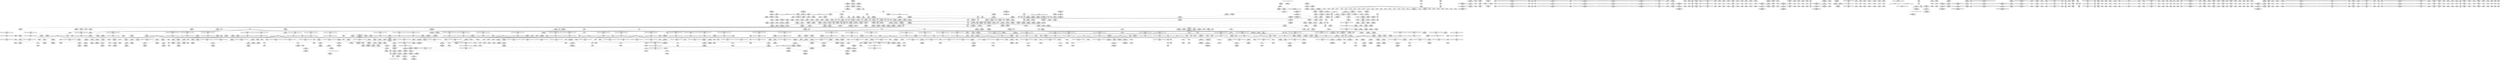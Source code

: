 digraph {
	CE0x505f280 [shape=record,shape=Mrecord,label="{CE0x505f280|rcu_lock_acquire:_map|Function::rcu_lock_acquire&Arg::map::|*SummSink*}"]
	CE0x50512d0 [shape=record,shape=Mrecord,label="{CE0x50512d0|i64*_getelementptr_inbounds_(_4_x_i64_,_4_x_i64_*___llvm_gcov_ctr128,_i64_0,_i64_3)|*Constant*|*SummSource*}"]
	CE0x50410c0 [shape=record,shape=Mrecord,label="{CE0x50410c0|rcu_read_lock:_if.end}"]
	CE0x501f260 [shape=record,shape=Mrecord,label="{CE0x501f260|task_sid:_tobool1|security/selinux/hooks.c,208|*SummSink*}"]
	CE0x5053f10 [shape=record,shape=Mrecord,label="{CE0x5053f10|__rcu_read_unlock:_tmp2|*SummSink*}"]
	CE0x4fd0340 [shape=record,shape=Mrecord,label="{CE0x4fd0340|_ret_i32_%tmp6,_!dbg_!27716|security/selinux/hooks.c,197}"]
	CE0x503c290 [shape=record,shape=Mrecord,label="{CE0x503c290|rcu_read_lock:_tmp13|include/linux/rcupdate.h,882|*SummSink*}"]
	CE0x505d230 [shape=record,shape=Mrecord,label="{CE0x505d230|i32_883|*Constant*|*SummSource*}"]
	CE0x5052430 [shape=record,shape=Mrecord,label="{CE0x5052430|_ret_void,_!dbg_!27719|./arch/x86/include/asm/preempt.h,73|*SummSink*}"]
	CE0x4fc74b0 [shape=record,shape=Mrecord,label="{CE0x4fc74b0|VOIDTB_TE:_CE_80,88_}"]
	CE0x5006fe0 [shape=record,shape=Mrecord,label="{CE0x5006fe0|_call_void_mcount()_#3}"]
	CE0x5094970 [shape=record,shape=Mrecord,label="{CE0x5094970|%struct.lockdep_map*_null|*Constant*|*SummSink*}"]
	CE0x4fb41e0 [shape=record,shape=Mrecord,label="{CE0x4fb41e0|_ret_i32_%retval.0,_!dbg_!27723|security/selinux/hooks.c,3612}"]
	CE0x5004d90 [shape=record,shape=Mrecord,label="{CE0x5004d90|task_sid:_real_cred|security/selinux/hooks.c,208|*SummSource*}"]
	CE0x4ff4b10 [shape=record,shape=Mrecord,label="{CE0x4ff4b10|GLOBAL:_lockdep_rcu_suspicious|*Constant*}"]
	CE0x501c550 [shape=record,shape=Mrecord,label="{CE0x501c550|task_sid:_if.then}"]
	CE0x4fabc80 [shape=record,shape=Mrecord,label="{CE0x4fabc80|_call_void_lock_acquire(%struct.lockdep_map*_%map,_i32_0,_i32_0,_i32_2,_i32_0,_%struct.lockdep_map*_null,_i64_ptrtoint_(i8*_blockaddress(_rcu_lock_acquire,_%__here)_to_i64))_#10,_!dbg_!27716|include/linux/rcupdate.h,418}"]
	CE0x505fb90 [shape=record,shape=Mrecord,label="{CE0x505fb90|rcu_read_lock:_bb|*SummSink*}"]
	CE0x505a020 [shape=record,shape=Mrecord,label="{CE0x505a020|rcu_read_lock:_tmp19|include/linux/rcupdate.h,882|*SummSource*}"]
	CE0x4ff3000 [shape=record,shape=Mrecord,label="{CE0x4ff3000|current_sid:_bb|*SummSink*}"]
	CE0x4f9ec00 [shape=record,shape=Mrecord,label="{CE0x4f9ec00|task_sid:_entry|*SummSink*}"]
	CE0x5018e50 [shape=record,shape=Mrecord,label="{CE0x5018e50|i64*_getelementptr_inbounds_(_11_x_i64_,_11_x_i64_*___llvm_gcov_ctr132,_i64_0,_i64_8)|*Constant*|*SummSink*}"]
	CE0x4fd1c80 [shape=record,shape=Mrecord,label="{CE0x4fd1c80|i64_6|*Constant*|*SummSink*}"]
	CE0x4fa6820 [shape=record,shape=Mrecord,label="{CE0x4fa6820|selinux_task_setioprio:_tmp10|security/selinux/hooks.c,3612}"]
	CE0x4fe96a0 [shape=record,shape=Mrecord,label="{CE0x4fe96a0|_call_void_lockdep_rcu_suspicious(i8*_getelementptr_inbounds_(_25_x_i8_,_25_x_i8_*_.str3,_i32_0,_i32_0),_i32_208,_i8*_getelementptr_inbounds_(_41_x_i8_,_41_x_i8_*_.str44,_i32_0,_i32_0))_#10,_!dbg_!27732|security/selinux/hooks.c,208|*SummSource*}"]
	CE0x4ff7dc0 [shape=record,shape=Mrecord,label="{CE0x4ff7dc0|rcu_read_lock:_tmp3}"]
	CE0x5069ae0 [shape=record,shape=Mrecord,label="{CE0x5069ae0|i64*_getelementptr_inbounds_(_4_x_i64_,_4_x_i64_*___llvm_gcov_ctr130,_i64_0,_i64_1)|*Constant*|*SummSink*}"]
	CE0x50e8160 [shape=record,shape=Mrecord,label="{CE0x50e8160|__preempt_count_sub:_tmp2|*SummSink*}"]
	CE0x5027320 [shape=record,shape=Mrecord,label="{CE0x5027320|i64*_getelementptr_inbounds_(_11_x_i64_,_11_x_i64_*___llvm_gcov_ctr132,_i64_0,_i64_10)|*Constant*|*SummSource*}"]
	CE0x4fd7dc0 [shape=record,shape=Mrecord,label="{CE0x4fd7dc0|i64*_getelementptr_inbounds_(_2_x_i64_,_2_x_i64_*___llvm_gcov_ctr98,_i64_0,_i64_1)|*Constant*|*SummSource*}"]
	CE0x5050170 [shape=record,shape=Mrecord,label="{CE0x5050170|rcu_read_unlock:_tmp18|include/linux/rcupdate.h,933|*SummSink*}"]
	CE0x4fa6520 [shape=record,shape=Mrecord,label="{CE0x4fa6520|current_has_perm:_bb|*SummSink*}"]
	CE0x4fc3ae0 [shape=record,shape=Mrecord,label="{CE0x4fc3ae0|i64_0|*Constant*|*SummSink*}"]
	CE0x50167f0 [shape=record,shape=Mrecord,label="{CE0x50167f0|task_sid:_tmp5|security/selinux/hooks.c,208|*SummSource*}"]
	CE0x504a370 [shape=record,shape=Mrecord,label="{CE0x504a370|__rcu_read_unlock:_tmp5|include/linux/rcupdate.h,244|*SummSource*}"]
	CE0x50a5d00 [shape=record,shape=Mrecord,label="{CE0x50a5d00|_call_void_asm_addl_$1,_%gs:$0_,_*m,ri,*m,_dirflag_,_fpsr_,_flags_(i32*___preempt_count,_i32_%sub,_i32*___preempt_count)_#3,_!dbg_!27717,_!srcloc_!27718|./arch/x86/include/asm/preempt.h,77|*SummSource*}"]
	CE0x50a8a00 [shape=record,shape=Mrecord,label="{CE0x50a8a00|__rcu_read_unlock:_tmp}"]
	CE0x505bfa0 [shape=record,shape=Mrecord,label="{CE0x505bfa0|_call_void_lockdep_rcu_suspicious(i8*_getelementptr_inbounds_(_25_x_i8_,_25_x_i8_*_.str45,_i32_0,_i32_0),_i32_883,_i8*_getelementptr_inbounds_(_42_x_i8_,_42_x_i8_*_.str46,_i32_0,_i32_0))_#10,_!dbg_!27728|include/linux/rcupdate.h,882|*SummSource*}"]
	CE0x5007d80 [shape=record,shape=Mrecord,label="{CE0x5007d80|task_sid:_tmp17|security/selinux/hooks.c,208}"]
	CE0x502c8f0 [shape=record,shape=Mrecord,label="{CE0x502c8f0|_call_void_asm_addl_$1,_%gs:$0_,_*m,ri,*m,_dirflag_,_fpsr_,_flags_(i32*___preempt_count,_i32_%val,_i32*___preempt_count)_#3,_!dbg_!27714,_!srcloc_!27717|./arch/x86/include/asm/preempt.h,72}"]
	CE0x500bf30 [shape=record,shape=Mrecord,label="{CE0x500bf30|task_sid:_tmp23|security/selinux/hooks.c,208|*SummSink*}"]
	CE0x4fd98b0 [shape=record,shape=Mrecord,label="{CE0x4fd98b0|i64*_getelementptr_inbounds_(_13_x_i64_,_13_x_i64_*___llvm_gcov_ctr126,_i64_0,_i64_0)|*Constant*}"]
	CE0x4fd7d20 [shape=record,shape=Mrecord,label="{CE0x4fd7d20|i64*_getelementptr_inbounds_(_2_x_i64_,_2_x_i64_*___llvm_gcov_ctr98,_i64_0,_i64_1)|*Constant*|*SummSink*}"]
	CE0x4ff9c20 [shape=record,shape=Mrecord,label="{CE0x4ff9c20|i64*_getelementptr_inbounds_(_11_x_i64_,_11_x_i64_*___llvm_gcov_ctr125,_i64_0,_i64_9)|*Constant*|*SummSource*}"]
	CE0x4fdaac0 [shape=record,shape=Mrecord,label="{CE0x4fdaac0|i32_0|*Constant*}"]
	CE0x4fab600 [shape=record,shape=Mrecord,label="{CE0x4fab600|selinux_task_setioprio:_tmp8|security/selinux/hooks.c,3611|*SummSource*}"]
	CE0x5022740 [shape=record,shape=Mrecord,label="{CE0x5022740|i8*_getelementptr_inbounds_(_44_x_i8_,_44_x_i8_*_.str47,_i32_0,_i32_0)|*Constant*|*SummSource*}"]
	CE0x502d2c0 [shape=record,shape=Mrecord,label="{CE0x502d2c0|__preempt_count_sub:_do.body|*SummSource*}"]
	CE0x4feed80 [shape=record,shape=Mrecord,label="{CE0x4feed80|rcu_read_lock:_tmp11|include/linux/rcupdate.h,882}"]
	CE0x50424c0 [shape=record,shape=Mrecord,label="{CE0x50424c0|_ret_void,_!dbg_!27717|include/linux/rcupdate.h,240|*SummSource*}"]
	CE0x503b870 [shape=record,shape=Mrecord,label="{CE0x503b870|rcu_read_unlock:_tmp14|include/linux/rcupdate.h,933|*SummSink*}"]
	CE0x5061160 [shape=record,shape=Mrecord,label="{CE0x5061160|rcu_read_lock:_do.body|*SummSource*}"]
	CE0x50538f0 [shape=record,shape=Mrecord,label="{CE0x50538f0|i64*_getelementptr_inbounds_(_4_x_i64_,_4_x_i64_*___llvm_gcov_ctr130,_i64_0,_i64_1)|*Constant*|*SummSource*}"]
	CE0x4fbe750 [shape=record,shape=Mrecord,label="{CE0x4fbe750|avc_has_perm:_ssid|Function::avc_has_perm&Arg::ssid::|*SummSource*}"]
	CE0x50630c0 [shape=record,shape=Mrecord,label="{CE0x50630c0|rcu_read_unlock:_tmp15|include/linux/rcupdate.h,933|*SummSink*}"]
	CE0x502ac80 [shape=record,shape=Mrecord,label="{CE0x502ac80|__rcu_read_lock:_bb|*SummSink*}"]
	CE0x502f600 [shape=record,shape=Mrecord,label="{CE0x502f600|__rcu_read_unlock:_tmp7|include/linux/rcupdate.h,245}"]
	CE0x4fb4170 [shape=record,shape=Mrecord,label="{CE0x4fb4170|current_has_perm:_bb|*SummSource*}"]
	CE0x5069b50 [shape=record,shape=Mrecord,label="{CE0x5069b50|rcu_lock_acquire:_tmp1}"]
	CE0x505d1c0 [shape=record,shape=Mrecord,label="{CE0x505d1c0|i32_883|*Constant*}"]
	CE0x504ba30 [shape=record,shape=Mrecord,label="{CE0x504ba30|cred_sid:_sid|security/selinux/hooks.c,197}"]
	CE0x5011140 [shape=record,shape=Mrecord,label="{CE0x5011140|rcu_lock_release:_tmp4|include/linux/rcupdate.h,423|*SummSink*}"]
	CE0x506cb50 [shape=record,shape=Mrecord,label="{CE0x506cb50|i32_934|*Constant*|*SummSource*}"]
	CE0x5058670 [shape=record,shape=Mrecord,label="{CE0x5058670|rcu_read_lock:_tmp7|include/linux/rcupdate.h,882}"]
	CE0x5019d30 [shape=record,shape=Mrecord,label="{CE0x5019d30|rcu_read_unlock:_tmp13|include/linux/rcupdate.h,933|*SummSink*}"]
	CE0x501c5c0 [shape=record,shape=Mrecord,label="{CE0x501c5c0|task_sid:_if.then|*SummSource*}"]
	CE0x4fb1200 [shape=record,shape=Mrecord,label="{CE0x4fb1200|GLOBAL:_current_has_perm|*Constant*|*SummSink*}"]
	CE0x4fcfcf0 [shape=record,shape=Mrecord,label="{CE0x4fcfcf0|cred_sid:_entry|*SummSource*}"]
	CE0x5023b70 [shape=record,shape=Mrecord,label="{CE0x5023b70|rcu_read_unlock:_tmp20|include/linux/rcupdate.h,933|*SummSink*}"]
	CE0x50b20f0 [shape=record,shape=Mrecord,label="{CE0x50b20f0|__preempt_count_add:_tmp2}"]
	CE0x5095d10 [shape=record,shape=Mrecord,label="{CE0x5095d10|rcu_lock_acquire:_tmp7}"]
	CE0x4ff9710 [shape=record,shape=Mrecord,label="{CE0x4ff9710|i8*_getelementptr_inbounds_(_45_x_i8_,_45_x_i8_*_.str12,_i32_0,_i32_0)|*Constant*|*SummSource*}"]
	CE0x4fca130 [shape=record,shape=Mrecord,label="{CE0x4fca130|selinux_task_setioprio:_tmp5|security/selinux/hooks.c,3608|*SummSink*}"]
	CE0x50d36c0 [shape=record,shape=Mrecord,label="{CE0x50d36c0|COLLAPSED:_GCMRE___llvm_gcov_ctr129_internal_global_4_x_i64_zeroinitializer:_elem_0:default:}"]
	CE0x4fd1b10 [shape=record,shape=Mrecord,label="{CE0x4fd1b10|i64_7|*Constant*|*SummSink*}"]
	CE0x5060cb0 [shape=record,shape=Mrecord,label="{CE0x5060cb0|rcu_read_lock:_if.then|*SummSink*}"]
	CE0x4fd31e0 [shape=record,shape=Mrecord,label="{CE0x4fd31e0|current_sid:_tmp4|security/selinux/hooks.c,218}"]
	CE0x4fbfba0 [shape=record,shape=Mrecord,label="{CE0x4fbfba0|selinux_task_setioprio:_tmp1|*SummSource*}"]
	CE0x4fcdca0 [shape=record,shape=Mrecord,label="{CE0x4fcdca0|current_sid:_tmp20|security/selinux/hooks.c,218}"]
	CE0x50a39e0 [shape=record,shape=Mrecord,label="{CE0x50a39e0|__preempt_count_add:_tmp6|./arch/x86/include/asm/preempt.h,73}"]
	CE0x50f1430 [shape=record,shape=Mrecord,label="{CE0x50f1430|__preempt_count_sub:_tmp3}"]
	CE0x4ff0e60 [shape=record,shape=Mrecord,label="{CE0x4ff0e60|current_sid:_tmp22|security/selinux/hooks.c,218|*SummSource*}"]
	CE0x5063cd0 [shape=record,shape=Mrecord,label="{CE0x5063cd0|rcu_read_unlock:_if.then|*SummSource*}"]
	CE0x4fa5c30 [shape=record,shape=Mrecord,label="{CE0x4fa5c30|_call_void_mcount()_#3|*SummSource*}"]
	CE0x501e980 [shape=record,shape=Mrecord,label="{CE0x501e980|task_sid:_tmp9|security/selinux/hooks.c,208}"]
	CE0x5095880 [shape=record,shape=Mrecord,label="{CE0x5095880|rcu_lock_acquire:_tmp6|*SummSource*}"]
	CE0x50c3010 [shape=record,shape=Mrecord,label="{CE0x50c3010|__preempt_count_sub:_sub|./arch/x86/include/asm/preempt.h,77}"]
	CE0x50a4820 [shape=record,shape=Mrecord,label="{CE0x50a4820|i64*_getelementptr_inbounds_(_4_x_i64_,_4_x_i64_*___llvm_gcov_ctr129,_i64_0,_i64_2)|*Constant*|*SummSink*}"]
	CE0x4fce6c0 [shape=record,shape=Mrecord,label="{CE0x4fce6c0|current_sid:_call4|security/selinux/hooks.c,218|*SummSource*}"]
	CE0x4fc6b90 [shape=record,shape=Mrecord,label="{CE0x4fc6b90|selinux_task_setioprio:_if.then}"]
	CE0x4fcee20 [shape=record,shape=Mrecord,label="{CE0x4fcee20|GLOBAL:_get_current|*Constant*|*SummSink*}"]
	CE0x4fc9f70 [shape=record,shape=Mrecord,label="{CE0x4fc9f70|selinux_task_setioprio:_tmp5|security/selinux/hooks.c,3608|*SummSource*}"]
	CE0x504fa50 [shape=record,shape=Mrecord,label="{CE0x504fa50|rcu_read_unlock:_tmp17|include/linux/rcupdate.h,933|*SummSource*}"]
	CE0x4fd9c20 [shape=record,shape=Mrecord,label="{CE0x4fd9c20|i64_4|*Constant*}"]
	CE0x4fa88c0 [shape=record,shape=Mrecord,label="{CE0x4fa88c0|current_sid:_tmp12|security/selinux/hooks.c,218|*SummSource*}"]
	CE0x4fb2240 [shape=record,shape=Mrecord,label="{CE0x4fb2240|get_current:_tmp|*SummSink*}"]
	CE0x5065120 [shape=record,shape=Mrecord,label="{CE0x5065120|i64*_getelementptr_inbounds_(_4_x_i64_,_4_x_i64_*___llvm_gcov_ctr130,_i64_0,_i64_0)|*Constant*|*SummSource*}"]
	CE0x5093ab0 [shape=record,shape=Mrecord,label="{CE0x5093ab0|__preempt_count_sub:_do.end|*SummSink*}"]
	CE0x50691a0 [shape=record,shape=Mrecord,label="{CE0x50691a0|rcu_lock_acquire:_tmp2|*SummSource*}"]
	CE0x4fb6290 [shape=record,shape=Mrecord,label="{CE0x4fb6290|i64_1|*Constant*}"]
	CE0x5098300 [shape=record,shape=Mrecord,label="{CE0x5098300|rcu_lock_release:_bb|*SummSink*}"]
	CE0x5053ae0 [shape=record,shape=Mrecord,label="{CE0x5053ae0|_call_void_mcount()_#3|*SummSource*}"]
	CE0x50954b0 [shape=record,shape=Mrecord,label="{CE0x50954b0|i64*_getelementptr_inbounds_(_4_x_i64_,_4_x_i64_*___llvm_gcov_ctr130,_i64_0,_i64_3)|*Constant*|*SummSource*}"]
	CE0x5095dd0 [shape=record,shape=Mrecord,label="{CE0x5095dd0|rcu_lock_acquire:_tmp7|*SummSource*}"]
	CE0x5018bc0 [shape=record,shape=Mrecord,label="{CE0x5018bc0|i64*_getelementptr_inbounds_(_11_x_i64_,_11_x_i64_*___llvm_gcov_ctr132,_i64_0,_i64_8)|*Constant*|*SummSource*}"]
	CE0x4fb6220 [shape=record,shape=Mrecord,label="{CE0x4fb6220|i64*_getelementptr_inbounds_(_11_x_i64_,_11_x_i64_*___llvm_gcov_ctr125,_i64_0,_i64_1)|*Constant*|*SummSink*}"]
	CE0x4fda4b0 [shape=record,shape=Mrecord,label="{CE0x4fda4b0|current_sid:_tmp11|security/selinux/hooks.c,218|*SummSource*}"]
	CE0x506cef0 [shape=record,shape=Mrecord,label="{CE0x506cef0|__preempt_count_sub:_entry|*SummSource*}"]
	CE0x503ee00 [shape=record,shape=Mrecord,label="{CE0x503ee00|rcu_read_lock:_land.lhs.true|*SummSink*}"]
	CE0x5010ec0 [shape=record,shape=Mrecord,label="{CE0x5010ec0|rcu_lock_release:_tmp4|include/linux/rcupdate.h,423|*SummSource*}"]
	CE0x4feac10 [shape=record,shape=Mrecord,label="{CE0x4feac10|i64*_getelementptr_inbounds_(_11_x_i64_,_11_x_i64_*___llvm_gcov_ctr125,_i64_0,_i64_8)|*Constant*}"]
	CE0x4fa4890 [shape=record,shape=Mrecord,label="{CE0x4fa4890|_call_void_rcu_read_unlock()_#10,_!dbg_!27748|security/selinux/hooks.c,209|*SummSink*}"]
	CE0x4fdbcc0 [shape=record,shape=Mrecord,label="{CE0x4fdbcc0|selinux_task_setioprio:_ioprio|Function::selinux_task_setioprio&Arg::ioprio::|*SummSource*}"]
	CE0x4ff83b0 [shape=record,shape=Mrecord,label="{CE0x4ff83b0|GLOBAL:_current_task|Global_var:current_task}"]
	CE0x506acc0 [shape=record,shape=Mrecord,label="{CE0x506acc0|rcu_lock_release:_tmp|*SummSink*}"]
	CE0x5017d00 [shape=record,shape=Mrecord,label="{CE0x5017d00|task_sid:_tmp12|security/selinux/hooks.c,208}"]
	CE0x4f9e620 [shape=record,shape=Mrecord,label="{CE0x4f9e620|task_sid:_entry}"]
	CE0x5035f90 [shape=record,shape=Mrecord,label="{CE0x5035f90|rcu_lock_acquire:_tmp4|include/linux/rcupdate.h,418}"]
	CE0x4fb24e0 [shape=record,shape=Mrecord,label="{CE0x4fb24e0|selinux_task_setioprio:_tmp4|security/selinux/hooks.c,3608|*SummSink*}"]
	CE0x500ba10 [shape=record,shape=Mrecord,label="{CE0x500ba10|cred_sid:_tmp1|*SummSink*}"]
	CE0x4f9ee70 [shape=record,shape=Mrecord,label="{CE0x4f9ee70|task_sid:_task|Function::task_sid&Arg::task::|*SummSource*}"]
	CE0x4fb5e10 [shape=record,shape=Mrecord,label="{CE0x4fb5e10|COLLAPSED:_GCMRE___llvm_gcov_ctr136_internal_global_2_x_i64_zeroinitializer:_elem_0:default:}"]
	CE0x4feff30 [shape=record,shape=Mrecord,label="{CE0x4feff30|current_sid:_tmp21|security/selinux/hooks.c,218|*SummSource*}"]
	CE0x5028700 [shape=record,shape=Mrecord,label="{CE0x5028700|GLOBAL:_rcu_lock_release|*Constant*|*SummSink*}"]
	CE0x5025f40 [shape=record,shape=Mrecord,label="{CE0x5025f40|task_sid:_tmp21|security/selinux/hooks.c,208|*SummSink*}"]
	"CONST[source:0(mediator),value:2(dynamic)][purpose:{subject}]"
	CE0x5028b50 [shape=record,shape=Mrecord,label="{CE0x5028b50|rcu_lock_release:_entry|*SummSink*}"]
	CE0x4fbeee0 [shape=record,shape=Mrecord,label="{CE0x4fbeee0|avc_has_perm:_auditdata|Function::avc_has_perm&Arg::auditdata::}"]
	CE0x4fb5cf0 [shape=record,shape=Mrecord,label="{CE0x4fb5cf0|i64*_getelementptr_inbounds_(_11_x_i64_,_11_x_i64_*___llvm_gcov_ctr125,_i64_0,_i64_0)|*Constant*|*SummSource*}"]
	CE0x5061780 [shape=record,shape=Mrecord,label="{CE0x5061780|cred_sid:_tmp4|*LoadInst*|security/selinux/hooks.c,196}"]
	CE0x4fcf2a0 [shape=record,shape=Mrecord,label="{CE0x4fcf2a0|_ret_%struct.task_struct*_%tmp4,_!dbg_!27714|./arch/x86/include/asm/current.h,14|*SummSource*}"]
	CE0x50b22c0 [shape=record,shape=Mrecord,label="{CE0x50b22c0|_call_void_mcount()_#3|*SummSource*}"]
	CE0x4fef3e0 [shape=record,shape=Mrecord,label="{CE0x4fef3e0|rcu_read_lock:_tmp12|include/linux/rcupdate.h,882|*SummSource*}"]
	CE0x5047fa0 [shape=record,shape=Mrecord,label="{CE0x5047fa0|i64*_getelementptr_inbounds_(_4_x_i64_,_4_x_i64_*___llvm_gcov_ctr129,_i64_0,_i64_0)|*Constant*}"]
	CE0x4fbdaa0 [shape=record,shape=Mrecord,label="{CE0x4fbdaa0|avc_has_perm:_entry|*SummSource*}"]
	CE0x502a220 [shape=record,shape=Mrecord,label="{CE0x502a220|__rcu_read_unlock:_entry|*SummSink*}"]
	CE0x4ff1880 [shape=record,shape=Mrecord,label="{CE0x4ff1880|i32_1|*Constant*|*SummSource*}"]
	CE0x50b0c40 [shape=record,shape=Mrecord,label="{CE0x50b0c40|rcu_lock_release:_tmp7|*SummSink*}"]
	CE0x4fee790 [shape=record,shape=Mrecord,label="{CE0x4fee790|rcu_lock_acquire:_bb|*SummSource*}"]
	CE0x5030300 [shape=record,shape=Mrecord,label="{CE0x5030300|i64*_getelementptr_inbounds_(_4_x_i64_,_4_x_i64_*___llvm_gcov_ctr133,_i64_0,_i64_0)|*Constant*}"]
	CE0x4fec540 [shape=record,shape=Mrecord,label="{CE0x4fec540|i32_2|*Constant*|*SummSink*}"]
	CE0x5034c60 [shape=record,shape=Mrecord,label="{CE0x5034c60|_ret_void,_!dbg_!27720|./arch/x86/include/asm/preempt.h,78|*SummSink*}"]
	CE0x5023520 [shape=record,shape=Mrecord,label="{CE0x5023520|rcu_read_unlock:_tmp19|include/linux/rcupdate.h,933}"]
	CE0x4faca80 [shape=record,shape=Mrecord,label="{CE0x4faca80|avc_has_perm:_tclass|Function::avc_has_perm&Arg::tclass::}"]
	CE0x50a8480 [shape=record,shape=Mrecord,label="{CE0x50a8480|__rcu_read_lock:_do.end}"]
	CE0x502fa70 [shape=record,shape=Mrecord,label="{CE0x502fa70|GLOBAL:___preempt_count|Global_var:__preempt_count}"]
	CE0x505b1e0 [shape=record,shape=Mrecord,label="{CE0x505b1e0|rcu_read_lock:_tmp17|include/linux/rcupdate.h,882|*SummSource*}"]
	CE0x5025cb0 [shape=record,shape=Mrecord,label="{CE0x5025cb0|task_sid:_tmp21|security/selinux/hooks.c,208}"]
	CE0x4fa7b70 [shape=record,shape=Mrecord,label="{CE0x4fa7b70|current_sid:_bb|*SummSource*}"]
	CE0x4fc5d20 [shape=record,shape=Mrecord,label="{CE0x4fc5d20|VOIDTB_TE:_CE_144,152_}"]
	CE0x4ff6650 [shape=record,shape=Mrecord,label="{CE0x4ff6650|rcu_read_lock:_tobool|include/linux/rcupdate.h,882|*SummSink*}"]
	CE0x5050f20 [shape=record,shape=Mrecord,label="{CE0x5050f20|rcu_read_unlock:_tmp11|include/linux/rcupdate.h,933}"]
	CE0x50263a0 [shape=record,shape=Mrecord,label="{CE0x50263a0|i64*_getelementptr_inbounds_(_13_x_i64_,_13_x_i64_*___llvm_gcov_ctr126,_i64_0,_i64_10)|*Constant*}"]
	CE0x4fa2a40 [shape=record,shape=Mrecord,label="{CE0x4fa2a40|selinux_task_setioprio:_call|security/selinux/hooks.c,3607|*SummSource*}"]
	CE0x50abb70 [shape=record,shape=Mrecord,label="{CE0x50abb70|rcu_lock_release:_tmp6|*SummSink*}"]
	CE0x4fbd580 [shape=record,shape=Mrecord,label="{CE0x4fbd580|i8*_getelementptr_inbounds_(_25_x_i8_,_25_x_i8_*_.str3,_i32_0,_i32_0)|*Constant*|*SummSource*}"]
	CE0x50b1c40 [shape=record,shape=Mrecord,label="{CE0x50b1c40|i64*_getelementptr_inbounds_(_4_x_i64_,_4_x_i64_*___llvm_gcov_ctr134,_i64_0,_i64_3)|*Constant*|*SummSink*}"]
	CE0x4fdbb10 [shape=record,shape=Mrecord,label="{CE0x4fdbb10|selinux_task_setioprio:_ioprio|Function::selinux_task_setioprio&Arg::ioprio::}"]
	CE0x5012620 [shape=record,shape=Mrecord,label="{CE0x5012620|rcu_read_unlock:_entry|*SummSource*}"]
	CE0x4feb160 [shape=record,shape=Mrecord,label="{CE0x4feb160|current_sid:_tmp15|security/selinux/hooks.c,218|*SummSink*}"]
	CE0x503f110 [shape=record,shape=Mrecord,label="{CE0x503f110|__rcu_read_lock:_entry|*SummSink*}"]
	CE0x5048ed0 [shape=record,shape=Mrecord,label="{CE0x5048ed0|i64*_getelementptr_inbounds_(_4_x_i64_,_4_x_i64_*___llvm_gcov_ctr135,_i64_0,_i64_1)|*Constant*}"]
	CE0x4feeb30 [shape=record,shape=Mrecord,label="{CE0x4feeb30|rcu_read_lock:_tmp10|include/linux/rcupdate.h,882|*SummSink*}"]
	CE0x5052240 [shape=record,shape=Mrecord,label="{CE0x5052240|_ret_void,_!dbg_!27719|./arch/x86/include/asm/preempt.h,73|*SummSource*}"]
	CE0x505f150 [shape=record,shape=Mrecord,label="{CE0x505f150|rcu_lock_acquire:_map|Function::rcu_lock_acquire&Arg::map::|*SummSource*}"]
	CE0x4fa6e60 [shape=record,shape=Mrecord,label="{CE0x4fa6e60|selinux_task_setioprio:_tmp11|security/selinux/hooks.c,3612}"]
	CE0x5058960 [shape=record,shape=Mrecord,label="{CE0x5058960|rcu_read_lock:_tmp7|include/linux/rcupdate.h,882|*SummSink*}"]
	CE0x5062980 [shape=record,shape=Mrecord,label="{CE0x5062980|rcu_read_unlock:_tmp1}"]
	CE0x50a8cf0 [shape=record,shape=Mrecord,label="{CE0x50a8cf0|__rcu_read_lock:_do.end|*SummSink*}"]
	CE0x4fd5ce0 [shape=record,shape=Mrecord,label="{CE0x4fd5ce0|0:_i8,_:_GCMR_task_sid.__warned_internal_global_i8_0,_section_.data.unlikely_,_align_1:_elem_0:default:}"]
	CE0x50b1930 [shape=record,shape=Mrecord,label="{CE0x50b1930|i64*_getelementptr_inbounds_(_4_x_i64_,_4_x_i64_*___llvm_gcov_ctr134,_i64_0,_i64_0)|*Constant*|*SummSource*}"]
	CE0x5018380 [shape=record,shape=Mrecord,label="{CE0x5018380|rcu_lock_acquire:_entry|*SummSink*}"]
	CE0x4fd1860 [shape=record,shape=Mrecord,label="{CE0x4fd1860|i64_7|*Constant*}"]
	CE0x4fc0330 [shape=record,shape=Mrecord,label="{CE0x4fc0330|selinux_task_setioprio:_if.then|*SummSink*}"]
	CE0x5032f90 [shape=record,shape=Mrecord,label="{CE0x5032f90|rcu_lock_acquire:_indirectgoto|*SummSink*}"]
	CE0x501ad50 [shape=record,shape=Mrecord,label="{CE0x501ad50|cred_sid:_security|security/selinux/hooks.c,196|*SummSink*}"]
	CE0x5065550 [shape=record,shape=Mrecord,label="{CE0x5065550|__preempt_count_sub:_tmp6|./arch/x86/include/asm/preempt.h,78|*SummSource*}"]
	CE0x4ff2320 [shape=record,shape=Mrecord,label="{CE0x4ff2320|current_sid:_cred|security/selinux/hooks.c,218}"]
	CE0x5009ef0 [shape=record,shape=Mrecord,label="{CE0x5009ef0|rcu_read_lock:_land.lhs.true2}"]
	CE0x501aa20 [shape=record,shape=Mrecord,label="{CE0x501aa20|rcu_read_lock:_tmp}"]
	CE0x504fc60 [shape=record,shape=Mrecord,label="{CE0x504fc60|rcu_read_unlock:_tmp17|include/linux/rcupdate.h,933|*SummSink*}"]
	CE0x504d4e0 [shape=record,shape=Mrecord,label="{CE0x504d4e0|rcu_read_unlock:_do.body|*SummSource*}"]
	CE0x5052f00 [shape=record,shape=Mrecord,label="{CE0x5052f00|_call_void_mcount()_#3}"]
	CE0x5066c50 [shape=record,shape=Mrecord,label="{CE0x5066c50|rcu_read_unlock:_tmp12|include/linux/rcupdate.h,933|*SummSink*}"]
	CE0x502c880 [shape=record,shape=Mrecord,label="{CE0x502c880|void_(i32*,_i32,_i32*)*_asm_addl_$1,_%gs:$0_,_*m,ri,*m,_dirflag_,_fpsr_,_flags_}"]
	CE0x4fda0c0 [shape=record,shape=Mrecord,label="{CE0x4fda0c0|current_sid:_tmp10|security/selinux/hooks.c,218|*SummSink*}"]
	CE0x4fee890 [shape=record,shape=Mrecord,label="{CE0x4fee890|rcu_read_lock:_tmp10|include/linux/rcupdate.h,882}"]
	CE0x4f9eaf0 [shape=record,shape=Mrecord,label="{CE0x4f9eaf0|task_sid:_entry|*SummSource*}"]
	CE0x4fec730 [shape=record,shape=Mrecord,label="{CE0x4fec730|%struct.lockdep_map*_null|*Constant*}"]
	CE0x4fbb930 [shape=record,shape=Mrecord,label="{CE0x4fbb930|task_sid:_tmp26|security/selinux/hooks.c,208}"]
	CE0x5017320 [shape=record,shape=Mrecord,label="{CE0x5017320|i64*_getelementptr_inbounds_(_11_x_i64_,_11_x_i64_*___llvm_gcov_ctr127,_i64_0,_i64_1)|*Constant*}"]
	CE0x50683f0 [shape=record,shape=Mrecord,label="{CE0x50683f0|__preempt_count_add:_val|Function::__preempt_count_add&Arg::val::|*SummSink*}"]
	CE0x5059fb0 [shape=record,shape=Mrecord,label="{CE0x5059fb0|rcu_read_lock:_tmp19|include/linux/rcupdate.h,882}"]
	CE0x4fb7010 [shape=record,shape=Mrecord,label="{CE0x4fb7010|current_has_perm:_bb}"]
	CE0x4fb5e80 [shape=record,shape=Mrecord,label="{CE0x4fb5e80|current_has_perm:_tmp|*SummSource*}"]
	CE0x4fadd90 [shape=record,shape=Mrecord,label="{CE0x4fadd90|i32_512|*Constant*|*SummSource*}"]
	CE0x50a4660 [shape=record,shape=Mrecord,label="{CE0x50a4660|i64*_getelementptr_inbounds_(_4_x_i64_,_4_x_i64_*___llvm_gcov_ctr129,_i64_0,_i64_2)|*Constant*|*SummSource*}"]
	CE0x4fa8420 [shape=record,shape=Mrecord,label="{CE0x4fa8420|current_has_perm:_tmp3|*SummSink*}"]
	CE0x5035b70 [shape=record,shape=Mrecord,label="{CE0x5035b70|__rcu_read_unlock:_tmp4|include/linux/rcupdate.h,244|*SummSink*}"]
	CE0x50480c0 [shape=record,shape=Mrecord,label="{CE0x50480c0|__rcu_read_unlock:_do.end|*SummSource*}"]
	CE0x5051e40 [shape=record,shape=Mrecord,label="{CE0x5051e40|rcu_read_unlock:_tmp2}"]
	CE0x5030f40 [shape=record,shape=Mrecord,label="{CE0x5030f40|_call_void_lock_acquire(%struct.lockdep_map*_%map,_i32_0,_i32_0,_i32_2,_i32_0,_%struct.lockdep_map*_null,_i64_ptrtoint_(i8*_blockaddress(_rcu_lock_acquire,_%__here)_to_i64))_#10,_!dbg_!27716|include/linux/rcupdate.h,418|*SummSink*}"]
	CE0x4fb56e0 [shape=record,shape=Mrecord,label="{CE0x4fb56e0|i64*_getelementptr_inbounds_(_6_x_i64_,_6_x_i64_*___llvm_gcov_ctr284,_i64_0,_i64_4)|*Constant*}"]
	CE0x4fa7b00 [shape=record,shape=Mrecord,label="{CE0x4fa7b00|current_sid:_bb}"]
	CE0x504f010 [shape=record,shape=Mrecord,label="{CE0x504f010|i64*_getelementptr_inbounds_(_4_x_i64_,_4_x_i64_*___llvm_gcov_ctr128,_i64_0,_i64_3)|*Constant*}"]
	CE0x5006e80 [shape=record,shape=Mrecord,label="{CE0x5006e80|task_sid:_tmp2|*SummSink*}"]
	CE0x4fcb7d0 [shape=record,shape=Mrecord,label="{CE0x4fcb7d0|get_current:_tmp2|*SummSource*}"]
	CE0x50a97a0 [shape=record,shape=Mrecord,label="{CE0x50a97a0|rcu_lock_acquire:_indirectgoto}"]
	CE0x500c720 [shape=record,shape=Mrecord,label="{CE0x500c720|i64*_getelementptr_inbounds_(_13_x_i64_,_13_x_i64_*___llvm_gcov_ctr126,_i64_0,_i64_11)|*Constant*|*SummSource*}"]
	CE0x503b700 [shape=record,shape=Mrecord,label="{CE0x503b700|rcu_read_unlock:_tmp14|include/linux/rcupdate.h,933|*SummSource*}"]
	CE0x50337b0 [shape=record,shape=Mrecord,label="{CE0x50337b0|i64*_getelementptr_inbounds_(_4_x_i64_,_4_x_i64_*___llvm_gcov_ctr134,_i64_0,_i64_1)|*Constant*|*SummSource*}"]
	CE0x50650b0 [shape=record,shape=Mrecord,label="{CE0x50650b0|i64*_getelementptr_inbounds_(_4_x_i64_,_4_x_i64_*___llvm_gcov_ctr133,_i64_0,_i64_1)|*Constant*|*SummSource*}"]
	CE0x500c450 [shape=record,shape=Mrecord,label="{CE0x500c450|i64*_getelementptr_inbounds_(_13_x_i64_,_13_x_i64_*___llvm_gcov_ctr126,_i64_0,_i64_11)|*Constant*}"]
	CE0x50052b0 [shape=record,shape=Mrecord,label="{CE0x50052b0|task_sid:_land.lhs.true2}"]
	CE0x4fb37f0 [shape=record,shape=Mrecord,label="{CE0x4fb37f0|selinux_task_setioprio:_retval.0|*SummSource*}"]
	CE0x502fc00 [shape=record,shape=Mrecord,label="{CE0x502fc00|GLOBAL:___preempt_count|Global_var:__preempt_count|*SummSink*}"]
	CE0x500cbd0 [shape=record,shape=Mrecord,label="{CE0x500cbd0|task_sid:_tmp25|security/selinux/hooks.c,208|*SummSource*}"]
	CE0x4ff0020 [shape=record,shape=Mrecord,label="{CE0x4ff0020|current_sid:_tmp21|security/selinux/hooks.c,218|*SummSink*}"]
	CE0x5053830 [shape=record,shape=Mrecord,label="{CE0x5053830|i64*_getelementptr_inbounds_(_4_x_i64_,_4_x_i64_*___llvm_gcov_ctr130,_i64_0,_i64_1)|*Constant*}"]
	CE0x4fb4dd0 [shape=record,shape=Mrecord,label="{CE0x4fb4dd0|i64*_getelementptr_inbounds_(_6_x_i64_,_6_x_i64_*___llvm_gcov_ctr284,_i64_0,_i64_3)|*Constant*|*SummSource*}"]
	CE0x5007b10 [shape=record,shape=Mrecord,label="{CE0x5007b10|cred_sid:_tmp|*SummSink*}"]
	CE0x504c030 [shape=record,shape=Mrecord,label="{CE0x504c030|4:_i32,_:_CRE_4,8_|*MultipleSource*|security/selinux/hooks.c,196|security/selinux/hooks.c,197|*LoadInst*|security/selinux/hooks.c,196}"]
	CE0x4fc6ad0 [shape=record,shape=Mrecord,label="{CE0x4fc6ad0|i64_1|*Constant*|*SummSource*}"]
	CE0x4fa9bd0 [shape=record,shape=Mrecord,label="{CE0x4fa9bd0|_ret_void,_!dbg_!27735|include/linux/rcupdate.h,884|*SummSource*}"]
	CE0x4fd9fd0 [shape=record,shape=Mrecord,label="{CE0x4fd9fd0|current_sid:_tmp9|security/selinux/hooks.c,218|*SummSink*}"]
	CE0x503ccb0 [shape=record,shape=Mrecord,label="{CE0x503ccb0|rcu_read_lock:_tmp15|include/linux/rcupdate.h,882|*SummSource*}"]
	CE0x503e3c0 [shape=record,shape=Mrecord,label="{CE0x503e3c0|0:_i8,_:_GCMR_rcu_read_lock.__warned_internal_global_i8_0,_section_.data.unlikely_,_align_1:_elem_0:default:}"]
	CE0x4ff2120 [shape=record,shape=Mrecord,label="{CE0x4ff2120|i32_78|*Constant*}"]
	CE0x5063d90 [shape=record,shape=Mrecord,label="{CE0x5063d90|rcu_read_unlock:_if.then|*SummSink*}"]
	CE0x501f1f0 [shape=record,shape=Mrecord,label="{CE0x501f1f0|task_sid:_tmp10|security/selinux/hooks.c,208}"]
	CE0x50150b0 [shape=record,shape=Mrecord,label="{CE0x50150b0|_ret_void,_!dbg_!27717|include/linux/rcupdate.h,419}"]
	CE0x505f990 [shape=record,shape=Mrecord,label="{CE0x505f990|rcu_read_lock:_bb}"]
	CE0x4fc2790 [shape=record,shape=Mrecord,label="{CE0x4fc2790|selinux_task_setioprio:_tmp2|security/selinux/hooks.c,3608}"]
	CE0x50c2900 [shape=record,shape=Mrecord,label="{CE0x50c2900|__preempt_count_add:_tmp3|*SummSink*}"]
	CE0x5040830 [shape=record,shape=Mrecord,label="{CE0x5040830|rcu_read_lock:_tmp5|include/linux/rcupdate.h,882}"]
	CE0x4fb7110 [shape=record,shape=Mrecord,label="{CE0x4fb7110|i64*_getelementptr_inbounds_(_2_x_i64_,_2_x_i64_*___llvm_gcov_ctr136,_i64_0,_i64_1)|*Constant*|*SummSink*}"]
	CE0x4fd0110 [shape=record,shape=Mrecord,label="{CE0x4fd0110|cred_sid:_cred|Function::cred_sid&Arg::cred::|*SummSink*}"]
	CE0x50416b0 [shape=record,shape=Mrecord,label="{CE0x50416b0|rcu_read_lock:_tmp4|include/linux/rcupdate.h,882|*SummSink*}"]
	CE0x4fa7020 [shape=record,shape=Mrecord,label="{CE0x4fa7020|selinux_task_setioprio:_tmp11|security/selinux/hooks.c,3612|*SummSource*}"]
	CE0x5066ae0 [shape=record,shape=Mrecord,label="{CE0x5066ae0|rcu_read_unlock:_tmp12|include/linux/rcupdate.h,933|*SummSource*}"]
	CE0x5060b00 [shape=record,shape=Mrecord,label="{CE0x5060b00|rcu_read_lock:_if.then}"]
	CE0x501c6b0 [shape=record,shape=Mrecord,label="{CE0x501c6b0|task_sid:_if.then|*SummSink*}"]
	CE0x5011f80 [shape=record,shape=Mrecord,label="{CE0x5011f80|_call_void_rcu_read_unlock()_#10,_!dbg_!27748|security/selinux/hooks.c,209}"]
	CE0x501e210 [shape=record,shape=Mrecord,label="{CE0x501e210|rcu_read_lock:_tmp3|*SummSink*}"]
	CE0x5012f50 [shape=record,shape=Mrecord,label="{CE0x5012f50|get_current:_bb|*SummSource*}"]
	CE0x4ff5590 [shape=record,shape=Mrecord,label="{CE0x4ff5590|i64_5|*Constant*}"]
	CE0x4fa8250 [shape=record,shape=Mrecord,label="{CE0x4fa8250|current_has_perm:_tmp3}"]
	CE0x4fd6a90 [shape=record,shape=Mrecord,label="{CE0x4fd6a90|i64*_getelementptr_inbounds_(_2_x_i64_,_2_x_i64_*___llvm_gcov_ctr98,_i64_0,_i64_1)|*Constant*}"]
	CE0x5008f50 [shape=record,shape=Mrecord,label="{CE0x5008f50|task_sid:_tmp15|security/selinux/hooks.c,208|*SummSink*}"]
	CE0x505e8e0 [shape=record,shape=Mrecord,label="{CE0x505e8e0|rcu_read_lock:_tmp|*SummSink*}"]
	CE0x5057080 [shape=record,shape=Mrecord,label="{CE0x5057080|__rcu_read_lock:_tmp7|include/linux/rcupdate.h,240|*SummSink*}"]
	CE0x503c870 [shape=record,shape=Mrecord,label="{CE0x503c870|rcu_read_lock:_tmp14|include/linux/rcupdate.h,882|*SummSink*}"]
	CE0x5032ce0 [shape=record,shape=Mrecord,label="{CE0x5032ce0|__preempt_count_sub:_val|Function::__preempt_count_sub&Arg::val::|*SummSource*}"]
	CE0x504f230 [shape=record,shape=Mrecord,label="{CE0x504f230|rcu_read_unlock:_tobool|include/linux/rcupdate.h,933}"]
	CE0x50113c0 [shape=record,shape=Mrecord,label="{CE0x50113c0|_call_void_lock_release(%struct.lockdep_map*_%map,_i32_1,_i64_ptrtoint_(i8*_blockaddress(_rcu_lock_release,_%__here)_to_i64))_#10,_!dbg_!27716|include/linux/rcupdate.h,423}"]
	CE0x501bdf0 [shape=record,shape=Mrecord,label="{CE0x501bdf0|task_sid:_tmp7|security/selinux/hooks.c,208}"]
	CE0x5028070 [shape=record,shape=Mrecord,label="{CE0x5028070|_call_void_rcu_lock_release(%struct.lockdep_map*_rcu_lock_map)_#10,_!dbg_!27733|include/linux/rcupdate.h,935|*SummSource*}"]
	CE0x50c7b70 [shape=record,shape=Mrecord,label="{CE0x50c7b70|__preempt_count_sub:_tmp7|./arch/x86/include/asm/preempt.h,78|*SummSource*}"]
	CE0x4f9e020 [shape=record,shape=Mrecord,label="{CE0x4f9e020|_ret_i32_%tmp24,_!dbg_!27742|security/selinux/hooks.c,220|*SummSource*}"]
	CE0x4f9f0f0 [shape=record,shape=Mrecord,label="{CE0x4f9f0f0|_ret_i32_%call7,_!dbg_!27749|security/selinux/hooks.c,210}"]
	CE0x5035de0 [shape=record,shape=Mrecord,label="{CE0x5035de0|_call_void_asm_sideeffect_,_memory_,_dirflag_,_fpsr_,_flags_()_#3,_!dbg_!27711,_!srcloc_!27714|include/linux/rcupdate.h,244}"]
	CE0x50306a0 [shape=record,shape=Mrecord,label="{CE0x50306a0|__preempt_count_add:_do.body|*SummSource*}"]
	CE0x4fc3e20 [shape=record,shape=Mrecord,label="{CE0x4fc3e20|GLOBAL:___llvm_gcov_ctr284|Global_var:__llvm_gcov_ctr284}"]
	CE0x501cb10 [shape=record,shape=Mrecord,label="{CE0x501cb10|i64*_getelementptr_inbounds_(_4_x_i64_,_4_x_i64_*___llvm_gcov_ctr128,_i64_0,_i64_1)|*Constant*}"]
	CE0x4fc2210 [shape=record,shape=Mrecord,label="{CE0x4fc2210|current_has_perm:_perms|Function::current_has_perm&Arg::perms::|*SummSource*}"]
	CE0x50a3a50 [shape=record,shape=Mrecord,label="{CE0x50a3a50|__preempt_count_add:_tmp6|./arch/x86/include/asm/preempt.h,73|*SummSource*}"]
	CE0x5033250 [shape=record,shape=Mrecord,label="{CE0x5033250|__rcu_read_lock:_tmp2|*SummSource*}"]
	CE0x4facec0 [shape=record,shape=Mrecord,label="{CE0x4facec0|avc_has_perm:_requested|Function::avc_has_perm&Arg::requested::}"]
	CE0x4fcb8c0 [shape=record,shape=Mrecord,label="{CE0x4fcb8c0|get_current:_tmp4|./arch/x86/include/asm/current.h,14}"]
	CE0x5027ac0 [shape=record,shape=Mrecord,label="{CE0x5027ac0|rcu_read_unlock:_tmp22|include/linux/rcupdate.h,935}"]
	CE0x50545e0 [shape=record,shape=Mrecord,label="{CE0x50545e0|rcu_read_unlock:_tmp3}"]
	CE0x4fdafe0 [shape=record,shape=Mrecord,label="{CE0x4fdafe0|i64*_getelementptr_inbounds_(_2_x_i64_,_2_x_i64_*___llvm_gcov_ctr136,_i64_0,_i64_0)|*Constant*|*SummSource*}"]
	CE0x5066340 [shape=record,shape=Mrecord,label="{CE0x5066340|GLOBAL:___preempt_count_sub|*Constant*}"]
	CE0x5097c10 [shape=record,shape=Mrecord,label="{CE0x5097c10|rcu_lock_release:_bb|*SummSource*}"]
	CE0x501c050 [shape=record,shape=Mrecord,label="{CE0x501c050|cred_sid:_tmp3}"]
	CE0x50433c0 [shape=record,shape=Mrecord,label="{CE0x50433c0|_call_void_mcount()_#3|*SummSource*}"]
	CE0x4ff3180 [shape=record,shape=Mrecord,label="{CE0x4ff3180|current_sid:_land.lhs.true2}"]
	CE0x50d59e0 [shape=record,shape=Mrecord,label="{CE0x50d59e0|__preempt_count_add:_tmp4|./arch/x86/include/asm/preempt.h,72}"]
	CE0x5059380 [shape=record,shape=Mrecord,label="{CE0x5059380|i8*_getelementptr_inbounds_(_42_x_i8_,_42_x_i8_*_.str46,_i32_0,_i32_0)|*Constant*|*SummSink*}"]
	CE0x4fa7810 [shape=record,shape=Mrecord,label="{CE0x4fa7810|current_sid:_do.body}"]
	CE0x50b0b40 [shape=record,shape=Mrecord,label="{CE0x50b0b40|rcu_lock_release:_tmp7|*SummSource*}"]
	CE0x5023680 [shape=record,shape=Mrecord,label="{CE0x5023680|rcu_read_unlock:_tmp19|include/linux/rcupdate.h,933|*SummSink*}"]
	CE0x503ce20 [shape=record,shape=Mrecord,label="{CE0x503ce20|rcu_read_lock:_tmp15|include/linux/rcupdate.h,882|*SummSink*}"]
	CE0x5069e70 [shape=record,shape=Mrecord,label="{CE0x5069e70|rcu_read_unlock:_tmp8|include/linux/rcupdate.h,933|*SummSink*}"]
	CE0x500a9e0 [shape=record,shape=Mrecord,label="{CE0x500a9e0|rcu_read_lock:_tmp1|*SummSource*}"]
	CE0x4fb77b0 [shape=record,shape=Mrecord,label="{CE0x4fb77b0|i64*_getelementptr_inbounds_(_2_x_i64_,_2_x_i64_*___llvm_gcov_ctr136,_i64_0,_i64_1)|*Constant*|*SummSource*}"]
	CE0x502f4d0 [shape=record,shape=Mrecord,label="{CE0x502f4d0|__preempt_count_add:_do.body}"]
	CE0x4ff94f0 [shape=record,shape=Mrecord,label="{CE0x4ff94f0|i32_218|*Constant*|*SummSink*}"]
	CE0x5050520 [shape=record,shape=Mrecord,label="{CE0x5050520|_call_void_mcount()_#3}"]
	CE0x505a510 [shape=record,shape=Mrecord,label="{CE0x505a510|rcu_read_lock:_tmp20|include/linux/rcupdate.h,882|*SummSource*}"]
	CE0x504a5c0 [shape=record,shape=Mrecord,label="{CE0x504a5c0|i64*_getelementptr_inbounds_(_11_x_i64_,_11_x_i64_*___llvm_gcov_ctr127,_i64_0,_i64_10)|*Constant*|*SummSink*}"]
	CE0x501d800 [shape=record,shape=Mrecord,label="{CE0x501d800|task_sid:_tmp7|security/selinux/hooks.c,208|*SummSource*}"]
	CE0x5026e50 [shape=record,shape=Mrecord,label="{CE0x5026e50|__rcu_read_lock:_tmp4|include/linux/rcupdate.h,239}"]
	CE0x5019420 [shape=record,shape=Mrecord,label="{CE0x5019420|task_sid:_tmp11|security/selinux/hooks.c,208}"]
	CE0x4febff0 [shape=record,shape=Mrecord,label="{CE0x4febff0|i32_0|*Constant*}"]
	CE0x504e780 [shape=record,shape=Mrecord,label="{CE0x504e780|i64*_getelementptr_inbounds_(_11_x_i64_,_11_x_i64_*___llvm_gcov_ctr132,_i64_0,_i64_1)|*Constant*}"]
	CE0x50155c0 [shape=record,shape=Mrecord,label="{CE0x50155c0|task_sid:_tmp5|security/selinux/hooks.c,208}"]
	CE0x4ff3ff0 [shape=record,shape=Mrecord,label="{CE0x4ff3ff0|task_sid:_tmp|*SummSource*}"]
	CE0x4fd71a0 [shape=record,shape=Mrecord,label="{CE0x4fd71a0|current_sid:_tobool1|security/selinux/hooks.c,218|*SummSink*}"]
	CE0x504a9a0 [shape=record,shape=Mrecord,label="{CE0x504a9a0|rcu_read_lock:_tmp22|include/linux/rcupdate.h,884}"]
	CE0x5026d40 [shape=record,shape=Mrecord,label="{CE0x5026d40|i64*_getelementptr_inbounds_(_4_x_i64_,_4_x_i64_*___llvm_gcov_ctr128,_i64_0,_i64_2)|*Constant*|*SummSink*}"]
	CE0x502d480 [shape=record,shape=Mrecord,label="{CE0x502d480|__preempt_count_sub:_do.body|*SummSink*}"]
	CE0x5052b10 [shape=record,shape=Mrecord,label="{CE0x5052b10|__rcu_read_lock:_tmp7|include/linux/rcupdate.h,240}"]
	CE0x5014c40 [shape=record,shape=Mrecord,label="{CE0x5014c40|_call_void_rcu_read_lock()_#10,_!dbg_!27712|security/selinux/hooks.c,207}"]
	CE0x4fd1e20 [shape=record,shape=Mrecord,label="{CE0x4fd1e20|task_sid:_tmp14|security/selinux/hooks.c,208|*SummSource*}"]
	CE0x50534f0 [shape=record,shape=Mrecord,label="{CE0x50534f0|__rcu_read_lock:_tmp5|include/linux/rcupdate.h,239}"]
	CE0x5060ba0 [shape=record,shape=Mrecord,label="{CE0x5060ba0|rcu_read_lock:_if.then|*SummSource*}"]
	CE0x50347c0 [shape=record,shape=Mrecord,label="{CE0x50347c0|__preempt_count_sub:_tmp7|./arch/x86/include/asm/preempt.h,78|*SummSink*}"]
	CE0x50183f0 [shape=record,shape=Mrecord,label="{CE0x50183f0|_ret_void,_!dbg_!27717|include/linux/rcupdate.h,419|*SummSink*}"]
	CE0x502fa00 [shape=record,shape=Mrecord,label="{CE0x502fa00|GLOBAL:___preempt_count|Global_var:__preempt_count|*SummSource*}"]
	"CONST[source:1(input),value:2(dynamic)][purpose:{object}]"
	CE0x4f9f710 [shape=record,shape=Mrecord,label="{CE0x4f9f710|current_sid:_tmp18|security/selinux/hooks.c,218|*SummSource*}"]
	CE0x5026790 [shape=record,shape=Mrecord,label="{CE0x5026790|task_sid:_tmp22|security/selinux/hooks.c,208|*SummSink*}"]
	CE0x5014ab0 [shape=record,shape=Mrecord,label="{CE0x5014ab0|cred_sid:_tmp2}"]
	CE0x50c72c0 [shape=record,shape=Mrecord,label="{CE0x50c72c0|i64*_getelementptr_inbounds_(_4_x_i64_,_4_x_i64_*___llvm_gcov_ctr135,_i64_0,_i64_2)|*Constant*|*SummSink*}"]
	CE0x5051eb0 [shape=record,shape=Mrecord,label="{CE0x5051eb0|rcu_read_unlock:_tmp2|*SummSource*}"]
	CE0x4ff74d0 [shape=record,shape=Mrecord,label="{CE0x4ff74d0|current_sid:_tmp24|security/selinux/hooks.c,220|*SummSink*}"]
	CE0x5054430 [shape=record,shape=Mrecord,label="{CE0x5054430|rcu_read_unlock:_call|include/linux/rcupdate.h,933}"]
	CE0x5029510 [shape=record,shape=Mrecord,label="{CE0x5029510|_ret_void,_!dbg_!27717|include/linux/rcupdate.h,424|*SummSource*}"]
	CE0x4fd08a0 [shape=record,shape=Mrecord,label="{CE0x4fd08a0|i64*_getelementptr_inbounds_(_11_x_i64_,_11_x_i64_*___llvm_gcov_ctr125,_i64_0,_i64_0)|*Constant*|*SummSink*}"]
	CE0x4f9e7c0 [shape=record,shape=Mrecord,label="{CE0x4f9e7c0|GLOBAL:_task_sid|*Constant*|*SummSink*}"]
	CE0x5031390 [shape=record,shape=Mrecord,label="{CE0x5031390|i64*_getelementptr_inbounds_(_4_x_i64_,_4_x_i64_*___llvm_gcov_ctr128,_i64_0,_i64_1)|*Constant*|*SummSource*}"]
	CE0x4ff4c40 [shape=record,shape=Mrecord,label="{CE0x4ff4c40|GLOBAL:_lockdep_rcu_suspicious|*Constant*|*SummSource*}"]
	CE0x5041160 [shape=record,shape=Mrecord,label="{CE0x5041160|rcu_read_lock:_if.end|*SummSource*}"]
	CE0x50b0e70 [shape=record,shape=Mrecord,label="{CE0x50b0e70|i8*_undef|*Constant*}"]
	CE0x4fd55b0 [shape=record,shape=Mrecord,label="{CE0x4fd55b0|get_current:_tmp1|*SummSource*}"]
	CE0x502d0d0 [shape=record,shape=Mrecord,label="{CE0x502d0d0|__preempt_count_sub:_do.body}"]
	CE0x4fea3d0 [shape=record,shape=Mrecord,label="{CE0x4fea3d0|current_sid:_tmp14|security/selinux/hooks.c,218|*SummSource*}"]
	CE0x503c060 [shape=record,shape=Mrecord,label="{CE0x503c060|rcu_read_lock:_tmp13|include/linux/rcupdate.h,882}"]
	CE0x4ff7ec0 [shape=record,shape=Mrecord,label="{CE0x4ff7ec0|i32_77|*Constant*|*SummSource*}"]
	CE0x4fe9bb0 [shape=record,shape=Mrecord,label="{CE0x4fe9bb0|i8*_getelementptr_inbounds_(_41_x_i8_,_41_x_i8_*_.str44,_i32_0,_i32_0)|*Constant*}"]
	CE0x5024380 [shape=record,shape=Mrecord,label="{CE0x5024380|i32_208|*Constant*}"]
	CE0x4fa8ff0 [shape=record,shape=Mrecord,label="{CE0x4fa8ff0|GLOBAL:_current_sid|*Constant*|*SummSink*}"]
	CE0x4fd5450 [shape=record,shape=Mrecord,label="{CE0x4fd5450|current_sid:_do.end|*SummSink*}"]
	CE0x4fec7a0 [shape=record,shape=Mrecord,label="{CE0x4fec7a0|%struct.lockdep_map*_null|*Constant*|*SummSource*}"]
	CE0x4fc5c10 [shape=record,shape=Mrecord,label="{CE0x4fc5c10|VOIDTB_TE:_CE_136,144_}"]
	CE0x4fd95c0 [shape=record,shape=Mrecord,label="{CE0x4fd95c0|task_sid:_land.lhs.true}"]
	CE0x5049cd0 [shape=record,shape=Mrecord,label="{CE0x5049cd0|void_(i32*,_i32,_i32*)*_asm_addl_$1,_%gs:$0_,_*m,ri,*m,_dirflag_,_fpsr_,_flags_}"]
	CE0x5058500 [shape=record,shape=Mrecord,label="{CE0x5058500|rcu_read_lock:_tmp6|include/linux/rcupdate.h,882|*SummSink*}"]
	CE0x5056d80 [shape=record,shape=Mrecord,label="{CE0x5056d80|rcu_read_unlock:_do.end|*SummSink*}"]
	CE0x5025150 [shape=record,shape=Mrecord,label="{CE0x5025150|i64*_getelementptr_inbounds_(_13_x_i64_,_13_x_i64_*___llvm_gcov_ctr126,_i64_0,_i64_9)|*Constant*|*SummSource*}"]
	CE0x502ad60 [shape=record,shape=Mrecord,label="{CE0x502ad60|__rcu_read_lock:_tmp}"]
	CE0x5067270 [shape=record,shape=Mrecord,label="{CE0x5067270|rcu_read_unlock:_land.lhs.true2|*SummSource*}"]
	CE0x50517a0 [shape=record,shape=Mrecord,label="{CE0x50517a0|rcu_read_unlock:_tmp5|include/linux/rcupdate.h,933|*SummSource*}"]
	CE0x50669b0 [shape=record,shape=Mrecord,label="{CE0x50669b0|rcu_read_unlock:_tmp12|include/linux/rcupdate.h,933}"]
	CE0x50d10c0 [shape=record,shape=Mrecord,label="{CE0x50d10c0|__preempt_count_add:_tmp1|*SummSink*}"]
	CE0x4fbd910 [shape=record,shape=Mrecord,label="{CE0x4fbd910|current_has_perm:_call2|security/selinux/hooks.c,1544|*SummSource*}"]
	CE0x5064eb0 [shape=record,shape=Mrecord,label="{CE0x5064eb0|rcu_lock_release:_tmp1|*SummSink*}"]
	CE0x50a3d50 [shape=record,shape=Mrecord,label="{CE0x50a3d50|__preempt_count_add:_tmp7|./arch/x86/include/asm/preempt.h,73|*SummSink*}"]
	CE0x4f9e690 [shape=record,shape=Mrecord,label="{CE0x4f9e690|GLOBAL:_task_sid|*Constant*|*SummSource*}"]
	CE0x4ff3f10 [shape=record,shape=Mrecord,label="{CE0x4ff3f10|task_sid:_tmp}"]
	CE0x5095640 [shape=record,shape=Mrecord,label="{CE0x5095640|i64*_getelementptr_inbounds_(_4_x_i64_,_4_x_i64_*___llvm_gcov_ctr130,_i64_0,_i64_3)|*Constant*|*SummSink*}"]
	CE0x50273d0 [shape=record,shape=Mrecord,label="{CE0x50273d0|i64*_getelementptr_inbounds_(_11_x_i64_,_11_x_i64_*___llvm_gcov_ctr132,_i64_0,_i64_10)|*Constant*|*SummSink*}"]
	CE0x50a4fa0 [shape=record,shape=Mrecord,label="{CE0x50a4fa0|__preempt_count_add:_tmp7|./arch/x86/include/asm/preempt.h,73}"]
	CE0x5027630 [shape=record,shape=Mrecord,label="{CE0x5027630|rcu_read_unlock:_tmp22|include/linux/rcupdate.h,935|*SummSink*}"]
	CE0x503c5d0 [shape=record,shape=Mrecord,label="{CE0x503c5d0|rcu_read_lock:_tmp14|include/linux/rcupdate.h,882}"]
	"CONST[source:0(mediator),value:2(dynamic)][purpose:{object}]"
	CE0x503ed70 [shape=record,shape=Mrecord,label="{CE0x503ed70|rcu_read_lock:_land.lhs.true|*SummSource*}"]
	CE0x501eca0 [shape=record,shape=Mrecord,label="{CE0x501eca0|task_sid:_tmp8|security/selinux/hooks.c,208|*SummSource*}"]
	CE0x504b520 [shape=record,shape=Mrecord,label="{CE0x504b520|cred_sid:_bb|*SummSink*}"]
	CE0x4ff5b80 [shape=record,shape=Mrecord,label="{CE0x4ff5b80|rcu_read_lock:_tmp9|include/linux/rcupdate.h,882}"]
	CE0x5020690 [shape=record,shape=Mrecord,label="{CE0x5020690|%struct.task_struct*_(%struct.task_struct**)*_asm_movq_%gs:$_1:P_,$0_,_r,im,_dirflag_,_fpsr_,_flags_|*SummSink*}"]
	CE0x50a8990 [shape=record,shape=Mrecord,label="{CE0x50a8990|i64*_getelementptr_inbounds_(_4_x_i64_,_4_x_i64_*___llvm_gcov_ctr128,_i64_0,_i64_0)|*Constant*}"]
	CE0x4fb6d20 [shape=record,shape=Mrecord,label="{CE0x4fb6d20|current_sid:_tmp|*SummSink*}"]
	CE0x633c1a0 [shape=record,shape=Mrecord,label="{CE0x633c1a0|selinux_task_setioprio:_bb|*SummSink*}"]
	CE0x5098000 [shape=record,shape=Mrecord,label="{CE0x5098000|void_(i32*,_i32,_i32*)*_asm_addl_$1,_%gs:$0_,_*m,ri,*m,_dirflag_,_fpsr_,_flags_|*SummSink*}"]
	CE0x50240f0 [shape=record,shape=Mrecord,label="{CE0x50240f0|rcu_read_unlock:_tmp21|include/linux/rcupdate.h,935}"]
	CE0x4fd8370 [shape=record,shape=Mrecord,label="{CE0x4fd8370|task_sid:_tmp10|security/selinux/hooks.c,208|*SummSink*}"]
	CE0x50695b0 [shape=record,shape=Mrecord,label="{CE0x50695b0|rcu_read_unlock:_tmp9|include/linux/rcupdate.h,933|*SummSource*}"]
	CE0x4ff0820 [shape=record,shape=Mrecord,label="{CE0x4ff0820|current_sid:_security|security/selinux/hooks.c,218|*SummSink*}"]
	CE0x4fb5ad0 [shape=record,shape=Mrecord,label="{CE0x4fb5ad0|current_sid:_land.lhs.true|*SummSource*}"]
	CE0x50d68b0 [shape=record,shape=Mrecord,label="{CE0x50d68b0|__preempt_count_sub:_tmp4|./arch/x86/include/asm/preempt.h,77|*SummSource*}"]
	CE0x501b5b0 [shape=record,shape=Mrecord,label="{CE0x501b5b0|GLOBAL:_rcu_lock_map|Global_var:rcu_lock_map|*SummSink*}"]
	CE0x5094bc0 [shape=record,shape=Mrecord,label="{CE0x5094bc0|i64_ptrtoint_(i8*_blockaddress(_rcu_lock_acquire,_%__here)_to_i64)|*Constant*}"]
	CE0x5091710 [shape=record,shape=Mrecord,label="{CE0x5091710|rcu_lock_release:_tmp1}"]
	CE0x5099100 [shape=record,shape=Mrecord,label="{CE0x5099100|rcu_lock_acquire:___here|*SummSource*}"]
	CE0x5006830 [shape=record,shape=Mrecord,label="{CE0x5006830|_call_void_mcount()_#3|*SummSource*}"]
	CE0x5010e50 [shape=record,shape=Mrecord,label="{CE0x5010e50|rcu_lock_release:_tmp4|include/linux/rcupdate.h,423}"]
	CE0x5026980 [shape=record,shape=Mrecord,label="{CE0x5026980|task_sid:_tmp23|security/selinux/hooks.c,208}"]
	CE0x504e7f0 [shape=record,shape=Mrecord,label="{CE0x504e7f0|i64*_getelementptr_inbounds_(_11_x_i64_,_11_x_i64_*___llvm_gcov_ctr132,_i64_0,_i64_1)|*Constant*|*SummSource*}"]
	CE0x4ff3820 [shape=record,shape=Mrecord,label="{CE0x4ff3820|current_sid:_if.end|*SummSink*}"]
	CE0x4fcbe70 [shape=record,shape=Mrecord,label="{CE0x4fcbe70|current_sid:_tmp5|security/selinux/hooks.c,218}"]
	CE0x5035760 [shape=record,shape=Mrecord,label="{CE0x5035760|i64*_getelementptr_inbounds_(_4_x_i64_,_4_x_i64_*___llvm_gcov_ctr129,_i64_0,_i64_3)|*Constant*|*SummSource*}"]
	CE0x4fda6c0 [shape=record,shape=Mrecord,label="{CE0x4fda6c0|rcu_read_lock:_entry|*SummSink*}"]
	CE0x5033ec0 [shape=record,shape=Mrecord,label="{CE0x5033ec0|__rcu_read_unlock:_tmp1|*SummSink*}"]
	CE0x506a140 [shape=record,shape=Mrecord,label="{CE0x506a140|rcu_read_unlock:_tobool1|include/linux/rcupdate.h,933}"]
	CE0x4fd2490 [shape=record,shape=Mrecord,label="{CE0x4fd2490|COLLAPSED:_GCMRE___llvm_gcov_ctr128_internal_global_4_x_i64_zeroinitializer:_elem_0:default:}"]
	CE0x50422f0 [shape=record,shape=Mrecord,label="{CE0x50422f0|_call_void_rcu_lock_acquire(%struct.lockdep_map*_rcu_lock_map)_#10,_!dbg_!27711|include/linux/rcupdate.h,881}"]
	CE0x4fea170 [shape=record,shape=Mrecord,label="{CE0x4fea170|task_sid:_if.end|*SummSink*}"]
	CE0x4fc73a0 [shape=record,shape=Mrecord,label="{CE0x4fc73a0|VOIDTB_TE:_CE_72,80_}"]
	CE0x4fbf1c0 [shape=record,shape=Mrecord,label="{CE0x4fbf1c0|_ret_i32_%retval.0,_!dbg_!27728|security/selinux/avc.c,775|*SummSource*}"]
	CE0x4fa4bb0 [shape=record,shape=Mrecord,label="{CE0x4fa4bb0|task_sid:_tmp27|security/selinux/hooks.c,208|*SummSource*}"]
	CE0x504c9b0 [shape=record,shape=Mrecord,label="{CE0x504c9b0|cred_sid:_tmp6|security/selinux/hooks.c,197}"]
	CE0x4fa8e70 [shape=record,shape=Mrecord,label="{CE0x4fa8e70|GLOBAL:_current_sid|*Constant*|*SummSource*}"]
	CE0x4fc31c0 [shape=record,shape=Mrecord,label="{CE0x4fc31c0|_call_void_mcount()_#3|*SummSource*}"]
	CE0x502c5e0 [shape=record,shape=Mrecord,label="{CE0x502c5e0|rcu_lock_release:_tmp|*SummSource*}"]
	CE0x4fcd990 [shape=record,shape=Mrecord,label="{CE0x4fcd990|i64*_getelementptr_inbounds_(_11_x_i64_,_11_x_i64_*___llvm_gcov_ctr125,_i64_0,_i64_10)|*Constant*|*SummSource*}"]
	CE0x5063430 [shape=record,shape=Mrecord,label="{CE0x5063430|rcu_read_unlock:_tmp16|include/linux/rcupdate.h,933|*SummSource*}"]
	CE0x4fae6a0 [shape=record,shape=Mrecord,label="{CE0x4fae6a0|task_sid:_bb|*SummSource*}"]
	CE0x5022bd0 [shape=record,shape=Mrecord,label="{CE0x5022bd0|i64*_getelementptr_inbounds_(_11_x_i64_,_11_x_i64_*___llvm_gcov_ctr132,_i64_0,_i64_9)|*Constant*}"]
	CE0x4fbfae0 [shape=record,shape=Mrecord,label="{CE0x4fbfae0|selinux_task_setioprio:_tmp1}"]
	CE0x4fbe6b0 [shape=record,shape=Mrecord,label="{CE0x4fbe6b0|avc_has_perm:_ssid|Function::avc_has_perm&Arg::ssid::}"]
	CE0x50e80f0 [shape=record,shape=Mrecord,label="{CE0x50e80f0|__preempt_count_sub:_tmp2|*SummSource*}"]
	CE0x50245d0 [shape=record,shape=Mrecord,label="{CE0x50245d0|i32_208|*Constant*|*SummSource*}"]
	CE0x505df30 [shape=record,shape=Mrecord,label="{CE0x505df30|rcu_read_lock:_tmp5|include/linux/rcupdate.h,882|*SummSink*}"]
	CE0x50521d0 [shape=record,shape=Mrecord,label="{CE0x50521d0|_call_void_asm_sideeffect_,_memory_,_dirflag_,_fpsr_,_flags_()_#3,_!dbg_!27714,_!srcloc_!27715|include/linux/rcupdate.h,239|*SummSource*}"]
	CE0x4faf920 [shape=record,shape=Mrecord,label="{CE0x4faf920|current_has_perm:_entry|*SummSink*}"]
	CE0x5029ee0 [shape=record,shape=Mrecord,label="{CE0x5029ee0|__rcu_read_unlock:_entry}"]
	CE0x4fcf340 [shape=record,shape=Mrecord,label="{CE0x4fcf340|_ret_%struct.task_struct*_%tmp4,_!dbg_!27714|./arch/x86/include/asm/current.h,14}"]
	CE0x505a680 [shape=record,shape=Mrecord,label="{CE0x505a680|rcu_read_lock:_tmp20|include/linux/rcupdate.h,882|*SummSink*}"]
	CE0x50aa7b0 [shape=record,shape=Mrecord,label="{CE0x50aa7b0|GLOBAL:_lock_release|*Constant*|*SummSource*}"]
	CE0x501e4c0 [shape=record,shape=Mrecord,label="{CE0x501e4c0|task_sid:_if.end|*SummSource*}"]
	CE0x504d470 [shape=record,shape=Mrecord,label="{CE0x504d470|rcu_read_unlock:_land.lhs.true}"]
	CE0x4ff4e40 [shape=record,shape=Mrecord,label="{CE0x4ff4e40|i32_218|*Constant*}"]
	CE0x5063bc0 [shape=record,shape=Mrecord,label="{CE0x5063bc0|i32_1|*Constant*}"]
	CE0x4ff2b80 [shape=record,shape=Mrecord,label="{CE0x4ff2b80|rcu_read_lock:_tmp2|*SummSink*}"]
	CE0x5095b70 [shape=record,shape=Mrecord,label="{CE0x5095b70|i64*_getelementptr_inbounds_(_4_x_i64_,_4_x_i64_*___llvm_gcov_ctr133,_i64_0,_i64_0)|*Constant*|*SummSink*}"]
	CE0x50c35a0 [shape=record,shape=Mrecord,label="{CE0x50c35a0|__preempt_count_add:_tmp3|*SummSource*}"]
	CE0x4ff5100 [shape=record,shape=Mrecord,label="{CE0x4ff5100|i32_218|*Constant*|*SummSource*}"]
	CE0x4fcf450 [shape=record,shape=Mrecord,label="{CE0x4fcf450|_ret_%struct.task_struct*_%tmp4,_!dbg_!27714|./arch/x86/include/asm/current.h,14|*SummSink*}"]
	CE0x4fc7220 [shape=record,shape=Mrecord,label="{CE0x4fc7220|VOIDTB_TE:_CE_48,52_}"]
	CE0x4fd0e80 [shape=record,shape=Mrecord,label="{CE0x4fd0e80|current_sid:_tmp8|security/selinux/hooks.c,218}"]
	CE0x50324e0 [shape=record,shape=Mrecord,label="{CE0x50324e0|GLOBAL:_lock_acquire|*Constant*|*SummSource*}"]
	CE0x504ae40 [shape=record,shape=Mrecord,label="{CE0x504ae40|rcu_read_lock:_tmp22|include/linux/rcupdate.h,884|*SummSource*}"]
	CE0x4fbef80 [shape=record,shape=Mrecord,label="{CE0x4fbef80|avc_has_perm:_auditdata|Function::avc_has_perm&Arg::auditdata::|*SummSource*}"]
	CE0x4fb18a0 [shape=record,shape=Mrecord,label="{CE0x4fb18a0|VOIDTB_TE:_CE_168,176_}"]
	CE0x50192c0 [shape=record,shape=Mrecord,label="{CE0x50192c0|rcu_read_unlock:_tmp17|include/linux/rcupdate.h,933}"]
	CE0x4fcd280 [shape=record,shape=Mrecord,label="{CE0x4fcd280|selinux_task_setioprio:_tmp7|security/selinux/hooks.c,3609|*SummSource*}"]
	CE0x4fcb020 [shape=record,shape=Mrecord,label="{CE0x4fcb020|task_sid:_if.end}"]
	CE0x50945f0 [shape=record,shape=Mrecord,label="{CE0x50945f0|__preempt_count_add:_do.end|*SummSink*}"]
	CE0x4ff6730 [shape=record,shape=Mrecord,label="{CE0x4ff6730|i32_0|*Constant*}"]
	CE0x500a300 [shape=record,shape=Mrecord,label="{CE0x500a300|GLOBAL:_rcu_read_lock|*Constant*|*SummSource*}"]
	CE0x501a4b0 [shape=record,shape=Mrecord,label="{CE0x501a4b0|task_sid:_tobool4|security/selinux/hooks.c,208|*SummSource*}"]
	CE0x4fcefb0 [shape=record,shape=Mrecord,label="{CE0x4fcefb0|get_current:_entry|*SummSource*}"]
	CE0x5060380 [shape=record,shape=Mrecord,label="{CE0x5060380|GLOBAL:___rcu_read_lock|*Constant*|*SummSource*}"]
	CE0x50339a0 [shape=record,shape=Mrecord,label="{CE0x50339a0|i64*_getelementptr_inbounds_(_4_x_i64_,_4_x_i64_*___llvm_gcov_ctr129,_i64_0,_i64_2)|*Constant*}"]
	CE0x5028000 [shape=record,shape=Mrecord,label="{CE0x5028000|GLOBAL:_rcu_lock_release|*Constant*}"]
	CE0x5006e10 [shape=record,shape=Mrecord,label="{CE0x5006e10|task_sid:_tmp2|*SummSource*}"]
	CE0x4fabe00 [shape=record,shape=Mrecord,label="{CE0x4fabe00|rcu_lock_acquire:_tmp5|include/linux/rcupdate.h,418}"]
	CE0x4ff8e90 [shape=record,shape=Mrecord,label="{CE0x4ff8e90|task_sid:_tmp1|*SummSink*}"]
	CE0x4f9e260 [shape=record,shape=Mrecord,label="{CE0x4f9e260|GLOBAL:_task_sid|*Constant*}"]
	CE0x50b1ef0 [shape=record,shape=Mrecord,label="{CE0x50b1ef0|__rcu_read_unlock:_tmp6|include/linux/rcupdate.h,245}"]
	CE0x4fbe130 [shape=record,shape=Mrecord,label="{CE0x4fbe130|avc_has_perm:_entry|*SummSink*}"]
	CE0x4fcfdd0 [shape=record,shape=Mrecord,label="{CE0x4fcfdd0|cred_sid:_entry|*SummSink*}"]
	CE0x50a5100 [shape=record,shape=Mrecord,label="{CE0x50a5100|__preempt_count_add:_tmp7|./arch/x86/include/asm/preempt.h,73|*SummSource*}"]
	CE0x4fbe810 [shape=record,shape=Mrecord,label="{CE0x4fbe810|avc_has_perm:_ssid|Function::avc_has_perm&Arg::ssid::|*SummSink*}"]
	CE0x5007710 [shape=record,shape=Mrecord,label="{CE0x5007710|task_sid:_call|security/selinux/hooks.c,208}"]
	CE0x50139b0 [shape=record,shape=Mrecord,label="{CE0x50139b0|GLOBAL:_rcu_read_lock.__warned|Global_var:rcu_read_lock.__warned|*SummSink*}"]
	CE0x5057ca0 [shape=record,shape=Mrecord,label="{CE0x5057ca0|rcu_read_unlock:_call3|include/linux/rcupdate.h,933}"]
	CE0x5016330 [shape=record,shape=Mrecord,label="{CE0x5016330|i32_22|*Constant*}"]
	CE0x4fcbf80 [shape=record,shape=Mrecord,label="{CE0x4fcbf80|current_sid:_tmp5|security/selinux/hooks.c,218|*SummSource*}"]
	CE0x4fa5d90 [shape=record,shape=Mrecord,label="{CE0x4fa5d90|_call_void_mcount()_#3}"]
	CE0x4fb92d0 [shape=record,shape=Mrecord,label="{CE0x4fb92d0|current_sid:_if.end}"]
	CE0x501bf60 [shape=record,shape=Mrecord,label="{CE0x501bf60|task_sid:_tmp6|security/selinux/hooks.c,208|*SummSource*}"]
	CE0x5030e10 [shape=record,shape=Mrecord,label="{CE0x5030e10|_call_void_lock_acquire(%struct.lockdep_map*_%map,_i32_0,_i32_0,_i32_2,_i32_0,_%struct.lockdep_map*_null,_i64_ptrtoint_(i8*_blockaddress(_rcu_lock_acquire,_%__here)_to_i64))_#10,_!dbg_!27716|include/linux/rcupdate.h,418|*SummSource*}"]
	CE0x5030630 [shape=record,shape=Mrecord,label="{CE0x5030630|__preempt_count_add:_bb}"]
	CE0x4ff1a20 [shape=record,shape=Mrecord,label="{CE0x4ff1a20|i32_1|*Constant*|*SummSink*}"]
	CE0x4fb2c70 [shape=record,shape=Mrecord,label="{CE0x4fb2c70|VOIDTB_TE:_CE_8,16_}"]
	CE0x4fdb800 [shape=record,shape=Mrecord,label="{CE0x4fdb800|task_sid:_do.body5|*SummSource*}"]
	CE0x4fb3300 [shape=record,shape=Mrecord,label="{CE0x4fb3300|i64_1|*Constant*}"]
	CE0x50a59e0 [shape=record,shape=Mrecord,label="{CE0x50a59e0|__rcu_read_unlock:_tmp1|*SummSource*}"]
	CE0x505be30 [shape=record,shape=Mrecord,label="{CE0x505be30|_call_void_lockdep_rcu_suspicious(i8*_getelementptr_inbounds_(_25_x_i8_,_25_x_i8_*_.str45,_i32_0,_i32_0),_i32_883,_i8*_getelementptr_inbounds_(_42_x_i8_,_42_x_i8_*_.str46,_i32_0,_i32_0))_#10,_!dbg_!27728|include/linux/rcupdate.h,882}"]
	CE0x4fb2d90 [shape=record,shape=Mrecord,label="{CE0x4fb2d90|selinux_task_setioprio:_bb}"]
	CE0x5040ef0 [shape=record,shape=Mrecord,label="{CE0x5040ef0|rcu_read_lock:_do.end|*SummSource*}"]
	CE0x4fa6890 [shape=record,shape=Mrecord,label="{CE0x4fa6890|selinux_task_setioprio:_tmp10|security/selinux/hooks.c,3612|*SummSource*}"]
	CE0x5054780 [shape=record,shape=Mrecord,label="{CE0x5054780|_call_void___preempt_count_add(i32_1)_#10,_!dbg_!27711|include/linux/rcupdate.h,239|*SummSource*}"]
	CE0x4ff5a00 [shape=record,shape=Mrecord,label="{CE0x4ff5a00|i64_4|*Constant*}"]
	CE0x5026800 [shape=record,shape=Mrecord,label="{CE0x5026800|task_sid:_tmp24|security/selinux/hooks.c,208|*SummSource*}"]
	CE0x4fcf090 [shape=record,shape=Mrecord,label="{CE0x4fcf090|get_current:_entry|*SummSink*}"]
	CE0x500a0a0 [shape=record,shape=Mrecord,label="{CE0x500a0a0|rcu_read_lock:_land.lhs.true2|*SummSource*}"]
	CE0x5068790 [shape=record,shape=Mrecord,label="{CE0x5068790|rcu_read_unlock:_if.end|*SummSink*}"]
	CE0x5054650 [shape=record,shape=Mrecord,label="{CE0x5054650|rcu_read_unlock:_tmp3|*SummSource*}"]
	CE0x4ff9d90 [shape=record,shape=Mrecord,label="{CE0x4ff9d90|i64*_getelementptr_inbounds_(_11_x_i64_,_11_x_i64_*___llvm_gcov_ctr125,_i64_0,_i64_9)|*Constant*|*SummSink*}"]
	CE0x4fbed40 [shape=record,shape=Mrecord,label="{CE0x4fbed40|avc_has_perm:_auditdata|Function::avc_has_perm&Arg::auditdata::|*SummSink*}"]
	CE0x4fa73b0 [shape=record,shape=Mrecord,label="{CE0x4fa73b0|GLOBAL:_current_task|Global_var:current_task|*SummSink*}"]
	CE0x501c0f0 [shape=record,shape=Mrecord,label="{CE0x501c0f0|cred_sid:_tmp3|*SummSource*}"]
	CE0x50084a0 [shape=record,shape=Mrecord,label="{CE0x50084a0|_call_void___rcu_read_lock()_#10,_!dbg_!27710|include/linux/rcupdate.h,879|*SummSource*}"]
	CE0x5015d10 [shape=record,shape=Mrecord,label="{CE0x5015d10|GLOBAL:_task_sid.__warned|Global_var:task_sid.__warned|*SummSink*}"]
	CE0x4feb080 [shape=record,shape=Mrecord,label="{CE0x4feb080|current_sid:_tmp15|security/selinux/hooks.c,218}"]
	CE0x6209640 [shape=record,shape=Mrecord,label="{CE0x6209640|selinux_task_setioprio:_call|security/selinux/hooks.c,3607|*SummSink*}"]
	CE0x4fcd740 [shape=record,shape=Mrecord,label="{CE0x4fcd740|i64*_getelementptr_inbounds_(_11_x_i64_,_11_x_i64_*___llvm_gcov_ctr125,_i64_0,_i64_10)|*Constant*}"]
	CE0x5051690 [shape=record,shape=Mrecord,label="{CE0x5051690|rcu_read_unlock:_tmp5|include/linux/rcupdate.h,933}"]
	CE0x4ff8260 [shape=record,shape=Mrecord,label="{CE0x4ff8260|get_current:_tmp4|./arch/x86/include/asm/current.h,14|*SummSink*}"]
	CE0x50296c0 [shape=record,shape=Mrecord,label="{CE0x50296c0|_call_void___rcu_read_unlock()_#10,_!dbg_!27734|include/linux/rcupdate.h,937|*SummSource*}"]
	CE0x50c73d0 [shape=record,shape=Mrecord,label="{CE0x50c73d0|__preempt_count_sub:_tmp4|./arch/x86/include/asm/preempt.h,77}"]
	CE0x5049d40 [shape=record,shape=Mrecord,label="{CE0x5049d40|i32_0|*Constant*}"]
	CE0x5036a70 [shape=record,shape=Mrecord,label="{CE0x5036a70|i64*_getelementptr_inbounds_(_4_x_i64_,_4_x_i64_*___llvm_gcov_ctr128,_i64_0,_i64_0)|*Constant*|*SummSource*}"]
	CE0x50d5a50 [shape=record,shape=Mrecord,label="{CE0x50d5a50|__preempt_count_add:_tmp4|./arch/x86/include/asm/preempt.h,72|*SummSource*}"]
	CE0x5054b20 [shape=record,shape=Mrecord,label="{CE0x5054b20|rcu_read_unlock:_tmp5|include/linux/rcupdate.h,933|*SummSink*}"]
	CE0x4fcfb10 [shape=record,shape=Mrecord,label="{CE0x4fcfb10|GLOBAL:_cred_sid|*Constant*|*SummSink*}"]
	CE0x4fe97d0 [shape=record,shape=Mrecord,label="{CE0x4fe97d0|_call_void_lockdep_rcu_suspicious(i8*_getelementptr_inbounds_(_25_x_i8_,_25_x_i8_*_.str3,_i32_0,_i32_0),_i32_208,_i8*_getelementptr_inbounds_(_41_x_i8_,_41_x_i8_*_.str44,_i32_0,_i32_0))_#10,_!dbg_!27732|security/selinux/hooks.c,208|*SummSink*}"]
	CE0x4fc5210 [shape=record,shape=Mrecord,label="{CE0x4fc5210|selinux_task_setioprio:_call1|security/selinux/hooks.c,3611|*SummSource*}"]
	CE0x50b0a80 [shape=record,shape=Mrecord,label="{CE0x50b0a80|rcu_lock_release:_tmp7}"]
	CE0x4faf480 [shape=record,shape=Mrecord,label="{CE0x4faf480|current_sid:_tmp13|security/selinux/hooks.c,218}"]
	CE0x5026670 [shape=record,shape=Mrecord,label="{CE0x5026670|i64*_getelementptr_inbounds_(_13_x_i64_,_13_x_i64_*___llvm_gcov_ctr126,_i64_0,_i64_10)|*Constant*|*SummSource*}"]
	CE0x50c9540 [shape=record,shape=Mrecord,label="{CE0x50c9540|__preempt_count_sub:_tmp1}"]
	CE0x5022230 [shape=record,shape=Mrecord,label="{CE0x5022230|i32_934|*Constant*|*SummSink*}"]
	CE0x4fb9340 [shape=record,shape=Mrecord,label="{CE0x4fb9340|current_sid:_if.end|*SummSource*}"]
	CE0x5095ed0 [shape=record,shape=Mrecord,label="{CE0x5095ed0|rcu_lock_acquire:_tmp7|*SummSink*}"]
	CE0x4fb1400 [shape=record,shape=Mrecord,label="{CE0x4fb1400|GLOBAL:_current_has_perm|*Constant*|*SummSource*}"]
	CE0x50250e0 [shape=record,shape=Mrecord,label="{CE0x50250e0|i64*_getelementptr_inbounds_(_13_x_i64_,_13_x_i64_*___llvm_gcov_ctr126,_i64_0,_i64_9)|*Constant*}"]
	CE0x5028920 [shape=record,shape=Mrecord,label="{CE0x5028920|GLOBAL:_rcu_lock_release|*Constant*|*SummSource*}"]
	CE0x5049880 [shape=record,shape=Mrecord,label="{CE0x5049880|i64*_getelementptr_inbounds_(_4_x_i64_,_4_x_i64_*___llvm_gcov_ctr135,_i64_0,_i64_2)|*Constant*|*SummSource*}"]
	CE0x4fd5390 [shape=record,shape=Mrecord,label="{CE0x4fd5390|current_sid:_do.end|*SummSource*}"]
	CE0x50671a0 [shape=record,shape=Mrecord,label="{CE0x50671a0|rcu_read_unlock:_land.lhs.true2}"]
	CE0x50b23d0 [shape=record,shape=Mrecord,label="{CE0x50b23d0|_call_void_mcount()_#3|*SummSink*}"]
	CE0x50a4410 [shape=record,shape=Mrecord,label="{CE0x50a4410|_call_void_mcount()_#3|*SummSource*}"]
	CE0x4fb3920 [shape=record,shape=Mrecord,label="{CE0x4fb3920|selinux_task_setioprio:_retval.0|*SummSink*}"]
	CE0x4fa4720 [shape=record,shape=Mrecord,label="{CE0x4fa4720|i64*_getelementptr_inbounds_(_13_x_i64_,_13_x_i64_*___llvm_gcov_ctr126,_i64_0,_i64_12)|*Constant*|*SummSource*}"]
	CE0x50085f0 [shape=record,shape=Mrecord,label="{CE0x50085f0|_call_void___rcu_read_lock()_#10,_!dbg_!27710|include/linux/rcupdate.h,879|*SummSink*}"]
	CE0x4fee2e0 [shape=record,shape=Mrecord,label="{CE0x4fee2e0|__preempt_count_sub:_entry}"]
	CE0x4fa51d0 [shape=record,shape=Mrecord,label="{CE0x4fa51d0|task_sid:_call7|security/selinux/hooks.c,208}"]
	CE0x4fa71c0 [shape=record,shape=Mrecord,label="{CE0x4fa71c0|GLOBAL:_current_task|Global_var:current_task|*SummSource*}"]
	CE0x4fb20d0 [shape=record,shape=Mrecord,label="{CE0x4fb20d0|selinux_task_setioprio:_return}"]
	CE0x5007490 [shape=record,shape=Mrecord,label="{CE0x5007490|task_sid:_tmp4|*LoadInst*|security/selinux/hooks.c,208|*SummSource*}"]
	CE0x5015630 [shape=record,shape=Mrecord,label="{CE0x5015630|task_sid:_tobool|security/selinux/hooks.c,208|*SummSink*}"]
	CE0x50955d0 [shape=record,shape=Mrecord,label="{CE0x50955d0|rcu_lock_acquire:_tmp6}"]
	CE0x4fdb8c0 [shape=record,shape=Mrecord,label="{CE0x4fdb8c0|task_sid:_do.body5|*SummSink*}"]
	CE0x4feacd0 [shape=record,shape=Mrecord,label="{CE0x4feacd0|i64*_getelementptr_inbounds_(_11_x_i64_,_11_x_i64_*___llvm_gcov_ctr125,_i64_0,_i64_8)|*Constant*|*SummSource*}"]
	CE0x5040d10 [shape=record,shape=Mrecord,label="{CE0x5040d10|rcu_read_unlock:_tmp4|include/linux/rcupdate.h,933}"]
	CE0x50972a0 [shape=record,shape=Mrecord,label="{CE0x50972a0|rcu_lock_release:_tmp2|*SummSink*}"]
	CE0x50136c0 [shape=record,shape=Mrecord,label="{CE0x50136c0|GLOBAL:_rcu_read_lock.__warned|Global_var:rcu_read_lock.__warned}"]
	CE0x4fbebc0 [shape=record,shape=Mrecord,label="{CE0x4fbebc0|%struct.common_audit_data*_null|*Constant*|*SummSink*}"]
	CE0x50635a0 [shape=record,shape=Mrecord,label="{CE0x50635a0|rcu_read_unlock:_tmp16|include/linux/rcupdate.h,933|*SummSink*}"]
	CE0x4faa240 [shape=record,shape=Mrecord,label="{CE0x4faa240|selinux_task_setioprio:_tmp6|security/selinux/hooks.c,3609}"]
	CE0x5096fe0 [shape=record,shape=Mrecord,label="{CE0x5096fe0|rcu_lock_release:_indirectgoto|*SummSource*}"]
	CE0x4fb3370 [shape=record,shape=Mrecord,label="{CE0x4fb3370|get_current:_tmp1}"]
	CE0x50970a0 [shape=record,shape=Mrecord,label="{CE0x50970a0|rcu_lock_release:_indirectgoto|*SummSink*}"]
	CE0x5050000 [shape=record,shape=Mrecord,label="{CE0x5050000|rcu_read_unlock:_tmp18|include/linux/rcupdate.h,933|*SummSource*}"]
	CE0x4fc69c0 [shape=record,shape=Mrecord,label="{CE0x4fc69c0|selinux_task_setioprio:_tmp|*SummSink*}"]
	CE0x50644f0 [shape=record,shape=Mrecord,label="{CE0x50644f0|rcu_read_unlock:_tmp7|include/linux/rcupdate.h,933}"]
	CE0x5053ba0 [shape=record,shape=Mrecord,label="{CE0x5053ba0|_call_void_mcount()_#3|*SummSink*}"]
	CE0x4ff2e60 [shape=record,shape=Mrecord,label="{CE0x4ff2e60|task_sid:_call|security/selinux/hooks.c,208|*SummSource*}"]
	CE0x4fb2860 [shape=record,shape=Mrecord,label="{CE0x4fb2860|selinux_task_setioprio:_tmp}"]
	CE0x4fac980 [shape=record,shape=Mrecord,label="{CE0x4fac980|i16_2|*Constant*|*SummSink*}"]
	CE0x4fbcb70 [shape=record,shape=Mrecord,label="{CE0x4fbcb70|_call_void_lockdep_rcu_suspicious(i8*_getelementptr_inbounds_(_25_x_i8_,_25_x_i8_*_.str3,_i32_0,_i32_0),_i32_218,_i8*_getelementptr_inbounds_(_45_x_i8_,_45_x_i8_*_.str12,_i32_0,_i32_0))_#10,_!dbg_!27727|security/selinux/hooks.c,218}"]
	CE0x501c9b0 [shape=record,shape=Mrecord,label="{CE0x501c9b0|__rcu_read_lock:_tmp1|*SummSink*}"]
	CE0x4fee250 [shape=record,shape=Mrecord,label="{CE0x4fee250|GLOBAL:___preempt_count_sub|*Constant*|*SummSource*}"]
	CE0x4ff9780 [shape=record,shape=Mrecord,label="{CE0x4ff9780|i8*_getelementptr_inbounds_(_45_x_i8_,_45_x_i8_*_.str12,_i32_0,_i32_0)|*Constant*|*SummSink*}"]
	CE0x5054000 [shape=record,shape=Mrecord,label="{CE0x5054000|i64*_getelementptr_inbounds_(_4_x_i64_,_4_x_i64_*___llvm_gcov_ctr134,_i64_0,_i64_2)|*Constant*}"]
	CE0x506a0b0 [shape=record,shape=Mrecord,label="{CE0x506a0b0|rcu_read_unlock:_tmp9|include/linux/rcupdate.h,933}"]
	CE0x4fcbd20 [shape=record,shape=Mrecord,label="{CE0x4fcbd20|GLOBAL:___llvm_gcov_ctr125|Global_var:__llvm_gcov_ctr125|*SummSource*}"]
	CE0x5025b30 [shape=record,shape=Mrecord,label="{CE0x5025b30|task_sid:_tmp22|security/selinux/hooks.c,208|*SummSource*}"]
	CE0x5059250 [shape=record,shape=Mrecord,label="{CE0x5059250|i8*_getelementptr_inbounds_(_42_x_i8_,_42_x_i8_*_.str46,_i32_0,_i32_0)|*Constant*}"]
	CE0x4fcbbf0 [shape=record,shape=Mrecord,label="{CE0x4fcbbf0|GLOBAL:___llvm_gcov_ctr125|Global_var:__llvm_gcov_ctr125}"]
	CE0x4fc3e90 [shape=record,shape=Mrecord,label="{CE0x4fc3e90|i64_2|*Constant*}"]
	CE0x503f2e0 [shape=record,shape=Mrecord,label="{CE0x503f2e0|_ret_void,_!dbg_!27717|include/linux/rcupdate.h,240|*SummSink*}"]
	CE0x50c3190 [shape=record,shape=Mrecord,label="{CE0x50c3190|__preempt_count_sub:_sub|./arch/x86/include/asm/preempt.h,77|*SummSource*}"]
	CE0x5012980 [shape=record,shape=Mrecord,label="{CE0x5012980|_ret_void,_!dbg_!27735|include/linux/rcupdate.h,938|*SummSink*}"]
	CE0x503bef0 [shape=record,shape=Mrecord,label="{CE0x503bef0|i64_6|*Constant*}"]
	CE0x50548f0 [shape=record,shape=Mrecord,label="{CE0x50548f0|_call_void___preempt_count_add(i32_1)_#10,_!dbg_!27711|include/linux/rcupdate.h,239|*SummSink*}"]
	CE0x5041c50 [shape=record,shape=Mrecord,label="{CE0x5041c50|rcu_read_lock:_land.lhs.true2|*SummSink*}"]
	CE0x5054e00 [shape=record,shape=Mrecord,label="{CE0x5054e00|rcu_read_unlock:_tmp6|include/linux/rcupdate.h,933}"]
	CE0x5013250 [shape=record,shape=Mrecord,label="{CE0x5013250|i64*_getelementptr_inbounds_(_2_x_i64_,_2_x_i64_*___llvm_gcov_ctr98,_i64_0,_i64_0)|*Constant*|*SummSource*}"]
	CE0x4fafc90 [shape=record,shape=Mrecord,label="{CE0x4fafc90|current_has_perm:_tsk|Function::current_has_perm&Arg::tsk::}"]
	CE0x4fcf9e0 [shape=record,shape=Mrecord,label="{CE0x4fcf9e0|GLOBAL:_cred_sid|*Constant*|*SummSource*}"]
	CE0x500b770 [shape=record,shape=Mrecord,label="{CE0x500b770|i64*_getelementptr_inbounds_(_2_x_i64_,_2_x_i64_*___llvm_gcov_ctr131,_i64_0,_i64_1)|*Constant*|*SummSink*}"]
	CE0x4fa8740 [shape=record,shape=Mrecord,label="{CE0x4fa8740|current_sid:_tmp12|security/selinux/hooks.c,218}"]
	CE0x4ff0b70 [shape=record,shape=Mrecord,label="{CE0x4ff0b70|COLLAPSED:_CMRE:_elem_0::|security/selinux/hooks.c,218}"]
	CE0x4fbd640 [shape=record,shape=Mrecord,label="{CE0x4fbd640|i32_(i32,_i32,_i16,_i32,_%struct.common_audit_data*)*_bitcast_(i32_(i32,_i32,_i16,_i32,_%struct.common_audit_data.495*)*_avc_has_perm_to_i32_(i32,_i32,_i16,_i32,_%struct.common_audit_data*)*)|*Constant*}"]
	CE0x50d37f0 [shape=record,shape=Mrecord,label="{CE0x50d37f0|__preempt_count_sub:_tmp}"]
	CE0x50472e0 [shape=record,shape=Mrecord,label="{CE0x50472e0|__preempt_count_sub:_do.end}"]
	CE0x5068e90 [shape=record,shape=Mrecord,label="{CE0x5068e90|rcu_read_unlock:_tobool1|include/linux/rcupdate.h,933|*SummSource*}"]
	CE0x4fa7460 [shape=record,shape=Mrecord,label="{CE0x4fa7460|%struct.task_struct*_(%struct.task_struct**)*_asm_movq_%gs:$_1:P_,$0_,_r,im,_dirflag_,_fpsr_,_flags_}"]
	CE0x506d140 [shape=record,shape=Mrecord,label="{CE0x506d140|_ret_void,_!dbg_!27720|./arch/x86/include/asm/preempt.h,78}"]
	CE0x50f1500 [shape=record,shape=Mrecord,label="{CE0x50f1500|__preempt_count_sub:_tmp3|*SummSource*}"]
	CE0x4fbcbe0 [shape=record,shape=Mrecord,label="{CE0x4fbcbe0|_call_void_lockdep_rcu_suspicious(i8*_getelementptr_inbounds_(_25_x_i8_,_25_x_i8_*_.str3,_i32_0,_i32_0),_i32_218,_i8*_getelementptr_inbounds_(_45_x_i8_,_45_x_i8_*_.str12,_i32_0,_i32_0))_#10,_!dbg_!27727|security/selinux/hooks.c,218|*SummSource*}"]
	CE0x5056c60 [shape=record,shape=Mrecord,label="{CE0x5056c60|rcu_read_unlock:_do.end|*SummSource*}"]
	CE0x5061c60 [shape=record,shape=Mrecord,label="{CE0x5061c60|rcu_read_unlock:_bb}"]
	CE0x505a200 [shape=record,shape=Mrecord,label="{CE0x505a200|rcu_read_lock:_tmp21|include/linux/rcupdate.h,884|*SummSource*}"]
	CE0x5032bf0 [shape=record,shape=Mrecord,label="{CE0x5032bf0|__preempt_count_sub:_val|Function::__preempt_count_sub&Arg::val::}"]
	CE0x5028bc0 [shape=record,shape=Mrecord,label="{CE0x5028bc0|_ret_void,_!dbg_!27717|include/linux/rcupdate.h,424|*SummSink*}"]
	CE0x503d7d0 [shape=record,shape=Mrecord,label="{CE0x503d7d0|i64*_getelementptr_inbounds_(_11_x_i64_,_11_x_i64_*___llvm_gcov_ctr127,_i64_0,_i64_8)|*Constant*|*SummSource*}"]
	CE0x4fa1870 [shape=record,shape=Mrecord,label="{CE0x4fa1870|VOIDTB_TE:_CE_28,32_}"]
	CE0x50aa4c0 [shape=record,shape=Mrecord,label="{CE0x50aa4c0|_call_void___preempt_count_sub(i32_1)_#10,_!dbg_!27715|include/linux/rcupdate.h,244|*SummSink*}"]
	CE0x5011cd0 [shape=record,shape=Mrecord,label="{CE0x5011cd0|i64*_getelementptr_inbounds_(_4_x_i64_,_4_x_i64_*___llvm_gcov_ctr133,_i64_0,_i64_3)|*Constant*}"]
	CE0x505af40 [shape=record,shape=Mrecord,label="{CE0x505af40|i64*_getelementptr_inbounds_(_11_x_i64_,_11_x_i64_*___llvm_gcov_ctr127,_i64_0,_i64_10)|*Constant*|*SummSource*}"]
	CE0x4fc6110 [shape=record,shape=Mrecord,label="{CE0x4fc6110|selinux_task_setioprio:_tmp3|security/selinux/hooks.c,3608|*SummSink*}"]
	CE0x4faef80 [shape=record,shape=Mrecord,label="{CE0x4faef80|i64*_getelementptr_inbounds_(_11_x_i64_,_11_x_i64_*___llvm_gcov_ctr125,_i64_0,_i64_6)|*Constant*|*SummSource*}"]
	CE0x4fd97d0 [shape=record,shape=Mrecord,label="{CE0x4fd97d0|task_sid:_land.lhs.true|*SummSink*}"]
	CE0x504a080 [shape=record,shape=Mrecord,label="{CE0x504a080|i64*_getelementptr_inbounds_(_4_x_i64_,_4_x_i64_*___llvm_gcov_ctr129,_i64_0,_i64_1)|*Constant*|*SummSource*}"]
	CE0x50125b0 [shape=record,shape=Mrecord,label="{CE0x50125b0|GLOBAL:_rcu_read_unlock|*Constant*|*SummSource*}"]
	CE0x501f5b0 [shape=record,shape=Mrecord,label="{CE0x501f5b0|rcu_lock_acquire:_entry|*SummSource*}"]
	CE0x50310b0 [shape=record,shape=Mrecord,label="{CE0x50310b0|i64*_getelementptr_inbounds_(_4_x_i64_,_4_x_i64_*___llvm_gcov_ctr130,_i64_0,_i64_3)|*Constant*}"]
	CE0x50166c0 [shape=record,shape=Mrecord,label="{CE0x50166c0|GLOBAL:___llvm_gcov_ctr126|Global_var:__llvm_gcov_ctr126}"]
	CE0x4fd2eb0 [shape=record,shape=Mrecord,label="{CE0x4fd2eb0|i64*_getelementptr_inbounds_(_11_x_i64_,_11_x_i64_*___llvm_gcov_ctr125,_i64_0,_i64_6)|*Constant*|*SummSink*}"]
	CE0x500b340 [shape=record,shape=Mrecord,label="{CE0x500b340|task_sid:_real_cred|security/selinux/hooks.c,208|*SummSink*}"]
	CE0x4fd6700 [shape=record,shape=Mrecord,label="{CE0x4fd6700|GLOBAL:_current_sid.__warned|Global_var:current_sid.__warned|*SummSink*}"]
	CE0x501f9c0 [shape=record,shape=Mrecord,label="{CE0x501f9c0|GLOBAL:_task_sid.__warned|Global_var:task_sid.__warned}"]
	CE0x501aa90 [shape=record,shape=Mrecord,label="{CE0x501aa90|COLLAPSED:_GCMRE___llvm_gcov_ctr127_internal_global_11_x_i64_zeroinitializer:_elem_0:default:}"]
	CE0x4ff02b0 [shape=record,shape=Mrecord,label="{CE0x4ff02b0|i32_22|*Constant*}"]
	CE0x504eea0 [shape=record,shape=Mrecord,label="{CE0x504eea0|_call_void_asm_sideeffect_,_memory_,_dirflag_,_fpsr_,_flags_()_#3,_!dbg_!27714,_!srcloc_!27715|include/linux/rcupdate.h,239|*SummSink*}"]
	CE0x5008d10 [shape=record,shape=Mrecord,label="{CE0x5008d10|task_sid:_tmp15|security/selinux/hooks.c,208}"]
	CE0x504f820 [shape=record,shape=Mrecord,label="{CE0x504f820|i64*_getelementptr_inbounds_(_4_x_i64_,_4_x_i64_*___llvm_gcov_ctr130,_i64_0,_i64_0)|*Constant*|*SummSink*}"]
	CE0x50434d0 [shape=record,shape=Mrecord,label="{CE0x50434d0|_call_void_mcount()_#3|*SummSink*}"]
	CE0x500a8d0 [shape=record,shape=Mrecord,label="{CE0x500a8d0|rcu_read_lock:_tmp1}"]
	CE0x5055860 [shape=record,shape=Mrecord,label="{CE0x5055860|__preempt_count_add:_val|Function::__preempt_count_add&Arg::val::}"]
	CE0x4fc1fa0 [shape=record,shape=Mrecord,label="{CE0x4fc1fa0|i32_512|*Constant*|*SummSink*}"]
	CE0x50153d0 [shape=record,shape=Mrecord,label="{CE0x50153d0|rcu_read_lock:_call|include/linux/rcupdate.h,882|*SummSource*}"]
	CE0x5040290 [shape=record,shape=Mrecord,label="{CE0x5040290|GLOBAL:_rcu_read_unlock.__warned|Global_var:rcu_read_unlock.__warned}"]
	CE0x5097750 [shape=record,shape=Mrecord,label="{CE0x5097750|_call_void_asm_addl_$1,_%gs:$0_,_*m,ri,*m,_dirflag_,_fpsr_,_flags_(i32*___preempt_count,_i32_%val,_i32*___preempt_count)_#3,_!dbg_!27714,_!srcloc_!27717|./arch/x86/include/asm/preempt.h,72|*SummSink*}"]
	CE0x503b5b0 [shape=record,shape=Mrecord,label="{CE0x503b5b0|i64_7|*Constant*}"]
	CE0x4faed90 [shape=record,shape=Mrecord,label="{CE0x4faed90|selinux_task_setioprio:_tobool|security/selinux/hooks.c,3608|*SummSink*}"]
	CE0x4fb4510 [shape=record,shape=Mrecord,label="{CE0x4fb4510|_ret_i32_%retval.0,_!dbg_!27723|security/selinux/hooks.c,3612|*SummSink*}"]
	CE0x5024850 [shape=record,shape=Mrecord,label="{CE0x5024850|i32_208|*Constant*|*SummSink*}"]
	CE0x4ff2aa0 [shape=record,shape=Mrecord,label="{CE0x4ff2aa0|rcu_read_lock:_tmp2}"]
	CE0x4fb2fa0 [shape=record,shape=Mrecord,label="{CE0x4fb2fa0|selinux_task_setioprio:_if.end|*SummSink*}"]
	CE0x4fbc0b0 [shape=record,shape=Mrecord,label="{CE0x4fbc0b0|current_sid:_tmp16|security/selinux/hooks.c,218}"]
	CE0x503c700 [shape=record,shape=Mrecord,label="{CE0x503c700|rcu_read_lock:_tmp14|include/linux/rcupdate.h,882|*SummSource*}"]
	CE0x4ff5740 [shape=record,shape=Mrecord,label="{CE0x4ff5740|rcu_read_lock:_tobool1|include/linux/rcupdate.h,882|*SummSource*}"]
	CE0x4fc13f0 [shape=record,shape=Mrecord,label="{CE0x4fc13f0|VOIDTB_TE:_CE_20,24_}"]
	CE0x5052c80 [shape=record,shape=Mrecord,label="{CE0x5052c80|__rcu_read_lock:_tmp7|include/linux/rcupdate.h,240|*SummSource*}"]
	CE0x4ff2560 [shape=record,shape=Mrecord,label="{CE0x4ff2560|current_sid:_cred|security/selinux/hooks.c,218|*SummSink*}"]
	CE0x5009630 [shape=record,shape=Mrecord,label="{CE0x5009630|i64*_getelementptr_inbounds_(_2_x_i64_,_2_x_i64_*___llvm_gcov_ctr131,_i64_0,_i64_1)|*Constant*|*SummSource*}"]
	CE0x4fc2800 [shape=record,shape=Mrecord,label="{CE0x4fc2800|selinux_task_setioprio:_tmp2|security/selinux/hooks.c,3608|*SummSource*}"]
	CE0x4fd10d0 [shape=record,shape=Mrecord,label="{CE0x4fd10d0|0:_i8,_:_GCMR_current_sid.__warned_internal_global_i8_0,_section_.data.unlikely_,_align_1:_elem_0:default:}"]
	CE0x505c8b0 [shape=record,shape=Mrecord,label="{CE0x505c8b0|i8*_getelementptr_inbounds_(_25_x_i8_,_25_x_i8_*_.str45,_i32_0,_i32_0)|*Constant*}"]
	CE0x50067c0 [shape=record,shape=Mrecord,label="{CE0x50067c0|_call_void_mcount()_#3}"]
	CE0x4faf720 [shape=record,shape=Mrecord,label="{CE0x4faf720|_call_void_mcount()_#3|*SummSink*}"]
	CE0x4fc66c0 [shape=record,shape=Mrecord,label="{CE0x4fc66c0|current_has_perm:_call|security/selinux/hooks.c,1542}"]
	CE0x4fb83a0 [shape=record,shape=Mrecord,label="{CE0x4fb83a0|i64*_getelementptr_inbounds_(_11_x_i64_,_11_x_i64_*___llvm_gcov_ctr125,_i64_0,_i64_1)|*Constant*}"]
	CE0x4ff5990 [shape=record,shape=Mrecord,label="{CE0x4ff5990|rcu_read_lock:_tmp9|include/linux/rcupdate.h,882|*SummSource*}"]
	CE0x4fa47b0 [shape=record,shape=Mrecord,label="{CE0x4fa47b0|i64*_getelementptr_inbounds_(_13_x_i64_,_13_x_i64_*___llvm_gcov_ctr126,_i64_0,_i64_12)|*Constant*|*SummSink*}"]
	CE0x50f15c0 [shape=record,shape=Mrecord,label="{CE0x50f15c0|__preempt_count_sub:_tmp3|*SummSink*}"]
	CE0x501ac50 [shape=record,shape=Mrecord,label="{CE0x501ac50|cred_sid:_security|security/selinux/hooks.c,196}"]
	CE0x50331e0 [shape=record,shape=Mrecord,label="{CE0x50331e0|__rcu_read_lock:_tmp2}"]
	CE0x4fd1ba0 [shape=record,shape=Mrecord,label="{CE0x4fd1ba0|i64_6|*Constant*}"]
	"CONST[source:0(mediator),value:0(static)][purpose:{operation}]"
	CE0x4fc9bd0 [shape=record,shape=Mrecord,label="{CE0x4fc9bd0|VOIDTB_TE:_CE_96,104_}"]
	CE0x50257a0 [shape=record,shape=Mrecord,label="{CE0x50257a0|task_sid:_tmp20|security/selinux/hooks.c,208}"]
	CE0x4faa2b0 [shape=record,shape=Mrecord,label="{CE0x4faa2b0|selinux_task_setioprio:_tmp6|security/selinux/hooks.c,3609|*SummSource*}"]
	CE0x5061540 [shape=record,shape=Mrecord,label="{CE0x5061540|__rcu_read_lock:_tmp3|*SummSource*}"]
	CE0x505cb30 [shape=record,shape=Mrecord,label="{CE0x505cb30|i8*_getelementptr_inbounds_(_25_x_i8_,_25_x_i8_*_.str45,_i32_0,_i32_0)|*Constant*|*SummSource*}"]
	CE0x5032f20 [shape=record,shape=Mrecord,label="{CE0x5032f20|i64*_getelementptr_inbounds_(_4_x_i64_,_4_x_i64_*___llvm_gcov_ctr134,_i64_0,_i64_3)|*Constant*|*SummSource*}"]
	CE0x4fc6a30 [shape=record,shape=Mrecord,label="{CE0x4fc6a30|i64_1|*Constant*}"]
	CE0x4fce830 [shape=record,shape=Mrecord,label="{CE0x4fce830|current_sid:_call4|security/selinux/hooks.c,218|*SummSink*}"]
	CE0x5011e90 [shape=record,shape=Mrecord,label="{CE0x5011e90|GLOBAL:_rcu_read_unlock|*Constant*}"]
	CE0x500af30 [shape=record,shape=Mrecord,label="{CE0x500af30|_call_void_rcu_lock_acquire(%struct.lockdep_map*_rcu_lock_map)_#10,_!dbg_!27711|include/linux/rcupdate.h,881|*SummSource*}"]
	CE0x5011b60 [shape=record,shape=Mrecord,label="{CE0x5011b60|_call_void_lock_release(%struct.lockdep_map*_%map,_i32_1,_i64_ptrtoint_(i8*_blockaddress(_rcu_lock_release,_%__here)_to_i64))_#10,_!dbg_!27716|include/linux/rcupdate.h,423|*SummSink*}"]
	CE0x50173c0 [shape=record,shape=Mrecord,label="{CE0x50173c0|i64*_getelementptr_inbounds_(_11_x_i64_,_11_x_i64_*___llvm_gcov_ctr127,_i64_0,_i64_1)|*Constant*|*SummSource*}"]
	CE0x50a85f0 [shape=record,shape=Mrecord,label="{CE0x50a85f0|__rcu_read_unlock:_tmp1}"]
	CE0x5035660 [shape=record,shape=Mrecord,label="{CE0x5035660|_call_void_mcount()_#3}"]
	CE0x4fa6b10 [shape=record,shape=Mrecord,label="{CE0x4fa6b10|selinux_task_setioprio:_tmp11|security/selinux/hooks.c,3612|*SummSink*}"]
	CE0x5011540 [shape=record,shape=Mrecord,label="{CE0x5011540|rcu_lock_release:_tmp5|include/linux/rcupdate.h,423}"]
	CE0x5067380 [shape=record,shape=Mrecord,label="{CE0x5067380|rcu_read_unlock:_land.lhs.true2|*SummSink*}"]
	CE0x502a920 [shape=record,shape=Mrecord,label="{CE0x502a920|_ret_void,_!dbg_!27717|include/linux/rcupdate.h,245|*SummSource*}"]
	CE0x4fd1ef0 [shape=record,shape=Mrecord,label="{CE0x4fd1ef0|task_sid:_tmp14|security/selinux/hooks.c,208|*SummSink*}"]
	CE0x4fbcfa0 [shape=record,shape=Mrecord,label="{CE0x4fbcfa0|i8*_getelementptr_inbounds_(_25_x_i8_,_25_x_i8_*_.str3,_i32_0,_i32_0)|*Constant*|*SummSink*}"]
	CE0x50a9d50 [shape=record,shape=Mrecord,label="{CE0x50a9d50|i64*_getelementptr_inbounds_(_4_x_i64_,_4_x_i64_*___llvm_gcov_ctr133,_i64_0,_i64_2)|*Constant*|*SummSource*}"]
	CE0x4fabf70 [shape=record,shape=Mrecord,label="{CE0x4fabf70|rcu_lock_acquire:_tmp5|include/linux/rcupdate.h,418|*SummSource*}"]
	CE0x50ac4f0 [shape=record,shape=Mrecord,label="{CE0x50ac4f0|__rcu_read_lock:_do.body|*SummSink*}"]
	CE0x4fd6e40 [shape=record,shape=Mrecord,label="{CE0x4fd6e40|current_sid:_tmp8|security/selinux/hooks.c,218|*SummSink*}"]
	CE0x4fd19e0 [shape=record,shape=Mrecord,label="{CE0x4fd19e0|i64_7|*Constant*|*SummSource*}"]
	CE0x5061980 [shape=record,shape=Mrecord,label="{CE0x5061980|cred_sid:_tmp4|*LoadInst*|security/selinux/hooks.c,196|*SummSource*}"]
	CE0x5028ea0 [shape=record,shape=Mrecord,label="{CE0x5028ea0|rcu_lock_release:_map|Function::rcu_lock_release&Arg::map::}"]
	CE0x4fcf660 [shape=record,shape=Mrecord,label="{CE0x4fcf660|current_sid:_if.then}"]
	CE0x501dca0 [shape=record,shape=Mrecord,label="{CE0x501dca0|task_sid:_do.end6|*SummSink*}"]
	CE0x50c79e0 [shape=record,shape=Mrecord,label="{CE0x50c79e0|__preempt_count_sub:_tmp7|./arch/x86/include/asm/preempt.h,78}"]
	CE0x4fdaee0 [shape=record,shape=Mrecord,label="{CE0x4fdaee0|i64*_getelementptr_inbounds_(_2_x_i64_,_2_x_i64_*___llvm_gcov_ctr136,_i64_0,_i64_0)|*Constant*}"]
	CE0x4fbea00 [shape=record,shape=Mrecord,label="{CE0x4fbea00|_ret_i32_%retval.0,_!dbg_!27728|security/selinux/avc.c,775}"]
	CE0x4ff2190 [shape=record,shape=Mrecord,label="{CE0x4ff2190|i32_78|*Constant*|*SummSink*}"]
	CE0x4fb2370 [shape=record,shape=Mrecord,label="{CE0x4fb2370|selinux_task_setioprio:_tmp4|security/selinux/hooks.c,3608|*SummSource*}"]
	CE0x4ff48a0 [shape=record,shape=Mrecord,label="{CE0x4ff48a0|get_current:_tmp3|*SummSource*}"]
	CE0x50559f0 [shape=record,shape=Mrecord,label="{CE0x50559f0|__preempt_count_add:_val|Function::__preempt_count_add&Arg::val::|*SummSource*}"]
	CE0x506c000 [shape=record,shape=Mrecord,label="{CE0x506c000|_call_void_lockdep_rcu_suspicious(i8*_getelementptr_inbounds_(_25_x_i8_,_25_x_i8_*_.str45,_i32_0,_i32_0),_i32_934,_i8*_getelementptr_inbounds_(_44_x_i8_,_44_x_i8_*_.str47,_i32_0,_i32_0))_#10,_!dbg_!27726|include/linux/rcupdate.h,933|*SummSource*}"]
	CE0x5051f20 [shape=record,shape=Mrecord,label="{CE0x5051f20|rcu_read_unlock:_tmp2|*SummSink*}"]
	CE0x4fac2a0 [shape=record,shape=Mrecord,label="{CE0x4fac2a0|avc_has_perm:_tsid|Function::avc_has_perm&Arg::tsid::}"]
	CE0x5012d40 [shape=record,shape=Mrecord,label="{CE0x5012d40|_ret_void,_!dbg_!27735|include/linux/rcupdate.h,938}"]
	CE0x5015250 [shape=record,shape=Mrecord,label="{CE0x5015250|_ret_void,_!dbg_!27717|include/linux/rcupdate.h,419|*SummSource*}"]
	CE0x5063ed0 [shape=record,shape=Mrecord,label="{CE0x5063ed0|i64*_getelementptr_inbounds_(_11_x_i64_,_11_x_i64_*___llvm_gcov_ctr132,_i64_0,_i64_0)|*Constant*}"]
	CE0x503bcb0 [shape=record,shape=Mrecord,label="{CE0x503bcb0|rcu_read_unlock:_tmp15|include/linux/rcupdate.h,933|*SummSource*}"]
	CE0x4fda8e0 [shape=record,shape=Mrecord,label="{CE0x4fda8e0|_ret_void,_!dbg_!27735|include/linux/rcupdate.h,884}"]
	CE0x505b250 [shape=record,shape=Mrecord,label="{CE0x505b250|rcu_read_lock:_tmp17|include/linux/rcupdate.h,882|*SummSink*}"]
	CE0x50116b0 [shape=record,shape=Mrecord,label="{CE0x50116b0|rcu_lock_release:_tmp5|include/linux/rcupdate.h,423|*SummSource*}"]
	CE0x4fb7d10 [shape=record,shape=Mrecord,label="{CE0x4fb7d10|current_has_perm:_tmp2|*SummSink*}"]
	CE0x4fd9e30 [shape=record,shape=Mrecord,label="{CE0x4fd9e30|current_sid:_tmp9|security/selinux/hooks.c,218}"]
	CE0x50655c0 [shape=record,shape=Mrecord,label="{CE0x50655c0|__preempt_count_sub:_tmp6|./arch/x86/include/asm/preempt.h,78|*SummSink*}"]
	CE0x4fbdc40 [shape=record,shape=Mrecord,label="{CE0x4fbdc40|i32_(i32,_i32,_i16,_i32,_%struct.common_audit_data*)*_bitcast_(i32_(i32,_i32,_i16,_i32,_%struct.common_audit_data.495*)*_avc_has_perm_to_i32_(i32,_i32,_i16,_i32,_%struct.common_audit_data*)*)|*Constant*|*SummSink*}"]
	CE0x4fea300 [shape=record,shape=Mrecord,label="{CE0x4fea300|task_sid:_land.lhs.true2|*SummSource*}"]
	CE0x5063fd0 [shape=record,shape=Mrecord,label="{CE0x5063fd0|i64*_getelementptr_inbounds_(_11_x_i64_,_11_x_i64_*___llvm_gcov_ctr132,_i64_0,_i64_0)|*Constant*|*SummSource*}"]
	CE0x4fbd330 [shape=record,shape=Mrecord,label="{CE0x4fbd330|i8*_getelementptr_inbounds_(_25_x_i8_,_25_x_i8_*_.str3,_i32_0,_i32_0)|*Constant*}"]
	CE0x50aad50 [shape=record,shape=Mrecord,label="{CE0x50aad50|i64_ptrtoint_(i8*_blockaddress(_rcu_lock_release,_%__here)_to_i64)|*Constant*}"]
	CE0x4ff5cf0 [shape=record,shape=Mrecord,label="{CE0x4ff5cf0|i64*_getelementptr_inbounds_(_11_x_i64_,_11_x_i64_*___llvm_gcov_ctr127,_i64_0,_i64_8)|*Constant*|*SummSink*}"]
	CE0x5059800 [shape=record,shape=Mrecord,label="{CE0x5059800|i64*_getelementptr_inbounds_(_11_x_i64_,_11_x_i64_*___llvm_gcov_ctr127,_i64_0,_i64_9)|*Constant*|*SummSource*}"]
	CE0x504b280 [shape=record,shape=Mrecord,label="{CE0x504b280|cred_sid:_bb}"]
	CE0x4fe90e0 [shape=record,shape=Mrecord,label="{CE0x4fe90e0|task_sid:_tmp19|security/selinux/hooks.c,208}"]
	CE0x50332c0 [shape=record,shape=Mrecord,label="{CE0x50332c0|__rcu_read_lock:_tmp2|*SummSink*}"]
	CE0x4fee350 [shape=record,shape=Mrecord,label="{CE0x4fee350|__preempt_count_sub:_val|Function::__preempt_count_sub&Arg::val::|*SummSink*}"]
	CE0x5025810 [shape=record,shape=Mrecord,label="{CE0x5025810|task_sid:_tmp20|security/selinux/hooks.c,208|*SummSource*}"]
	CE0x5014b90 [shape=record,shape=Mrecord,label="{CE0x5014b90|cred_sid:_tmp2|*SummSink*}"]
	CE0x5025e10 [shape=record,shape=Mrecord,label="{CE0x5025e10|task_sid:_tmp21|security/selinux/hooks.c,208|*SummSource*}"]
	CE0x5025340 [shape=record,shape=Mrecord,label="{CE0x5025340|i64*_getelementptr_inbounds_(_13_x_i64_,_13_x_i64_*___llvm_gcov_ctr126,_i64_0,_i64_9)|*Constant*|*SummSink*}"]
	CE0x5068380 [shape=record,shape=Mrecord,label="{CE0x5068380|__preempt_count_add:_entry}"]
	CE0x501c1c0 [shape=record,shape=Mrecord,label="{CE0x501c1c0|cred_sid:_tmp3|*SummSink*}"]
	CE0x4ff3220 [shape=record,shape=Mrecord,label="{CE0x4ff3220|current_sid:_land.lhs.true2|*SummSource*}"]
	CE0x5014b20 [shape=record,shape=Mrecord,label="{CE0x5014b20|cred_sid:_tmp2|*SummSource*}"]
	CE0x5064790 [shape=record,shape=Mrecord,label="{CE0x5064790|rcu_read_unlock:_tmp7|include/linux/rcupdate.h,933|*SummSink*}"]
	CE0x5094520 [shape=record,shape=Mrecord,label="{CE0x5094520|__preempt_count_add:_do.end}"]
	CE0x4fb4310 [shape=record,shape=Mrecord,label="{CE0x4fb4310|_ret_i32_%retval.0,_!dbg_!27723|security/selinux/hooks.c,3612|*SummSource*}"]
	CE0x4fb1790 [shape=record,shape=Mrecord,label="{CE0x4fb1790|VOIDTB_TE:_CE_160,168_}"]
	CE0x5059310 [shape=record,shape=Mrecord,label="{CE0x5059310|i8*_getelementptr_inbounds_(_42_x_i8_,_42_x_i8_*_.str46,_i32_0,_i32_0)|*Constant*|*SummSource*}"]
	CE0x50293a0 [shape=record,shape=Mrecord,label="{CE0x50293a0|_ret_void,_!dbg_!27717|include/linux/rcupdate.h,424}"]
	CE0x4fbf5e0 [shape=record,shape=Mrecord,label="{CE0x4fbf5e0|current_sid:_if.then|*SummSource*}"]
	CE0x50ab850 [shape=record,shape=Mrecord,label="{CE0x50ab850|rcu_lock_release:_tmp6}"]
	CE0x504d1b0 [shape=record,shape=Mrecord,label="{CE0x504d1b0|rcu_lock_acquire:___here|*SummSink*}"]
	CE0x4fd3350 [shape=record,shape=Mrecord,label="{CE0x4fd3350|current_sid:_tmp4|security/selinux/hooks.c,218|*SummSink*}"]
	CE0x50a42c0 [shape=record,shape=Mrecord,label="{CE0x50a42c0|_call_void_mcount()_#3}"]
	CE0x506a480 [shape=record,shape=Mrecord,label="{CE0x506a480|GLOBAL:___preempt_count_add|*Constant*}"]
	CE0x4fa7540 [shape=record,shape=Mrecord,label="{CE0x4fa7540|%struct.task_struct*_(%struct.task_struct**)*_asm_movq_%gs:$_1:P_,$0_,_r,im,_dirflag_,_fpsr_,_flags_|*SummSource*}"]
	CE0x50292b0 [shape=record,shape=Mrecord,label="{CE0x50292b0|GLOBAL:___rcu_read_unlock|*Constant*}"]
	CE0x505b850 [shape=record,shape=Mrecord,label="{CE0x505b850|rcu_read_lock:_tmp18|include/linux/rcupdate.h,882|*SummSource*}"]
	CE0x504e0b0 [shape=record,shape=Mrecord,label="{CE0x504e0b0|rcu_read_unlock:_tobool|include/linux/rcupdate.h,933|*SummSource*}"]
	CE0x50d3650 [shape=record,shape=Mrecord,label="{CE0x50d3650|__preempt_count_add:_tmp}"]
	CE0x4fd1d20 [shape=record,shape=Mrecord,label="{CE0x4fd1d20|task_sid:_tmp14|security/selinux/hooks.c,208}"]
	CE0x5037070 [shape=record,shape=Mrecord,label="{CE0x5037070|rcu_lock_acquire:_bb}"]
	CE0x4fd7950 [shape=record,shape=Mrecord,label="{CE0x4fd7950|current_sid:_tmp3}"]
	CE0x4f9e930 [shape=record,shape=Mrecord,label="{CE0x4f9e930|current_has_perm:_call2|security/selinux/hooks.c,1544|*SummSink*}"]
	CE0x5065eb0 [shape=record,shape=Mrecord,label="{CE0x5065eb0|__rcu_read_lock:_tmp|*SummSink*}"]
	CE0x4fc0200 [shape=record,shape=Mrecord,label="{CE0x4fc0200|2472:_%struct.cred*,_:_CRE:_elem_0:default:}"]
	CE0x50613b0 [shape=record,shape=Mrecord,label="{CE0x50613b0|i64*_getelementptr_inbounds_(_4_x_i64_,_4_x_i64_*___llvm_gcov_ctr128,_i64_0,_i64_2)|*Constant*|*SummSource*}"]
	CE0x4fa90d0 [shape=record,shape=Mrecord,label="{CE0x4fa90d0|current_has_perm:_call1|security/selinux/hooks.c,1543|*SummSink*}"]
	CE0x4fd8920 [shape=record,shape=Mrecord,label="{CE0x4fd8920|current_sid:_tmp6|security/selinux/hooks.c,218|*SummSource*}"]
	CE0x4fa80d0 [shape=record,shape=Mrecord,label="{CE0x4fa80d0|GLOBAL:_current_sid|*Constant*}"]
	CE0x505ce50 [shape=record,shape=Mrecord,label="{CE0x505ce50|i8*_getelementptr_inbounds_(_25_x_i8_,_25_x_i8_*_.str45,_i32_0,_i32_0)|*Constant*|*SummSink*}"]
	CE0x5098a60 [shape=record,shape=Mrecord,label="{CE0x5098a60|_call_void_asm_addl_$1,_%gs:$0_,_*m,ri,*m,_dirflag_,_fpsr_,_flags_(i32*___preempt_count,_i32_%sub,_i32*___preempt_count)_#3,_!dbg_!27717,_!srcloc_!27718|./arch/x86/include/asm/preempt.h,77}"]
	CE0x4fc8a10 [shape=record,shape=Mrecord,label="{CE0x4fc8a10|selinux_task_setioprio:_tmp9|security/selinux/hooks.c,3611}"]
	CE0x4f9f880 [shape=record,shape=Mrecord,label="{CE0x4f9f880|current_sid:_tmp18|security/selinux/hooks.c,218|*SummSink*}"]
	CE0x500c1c0 [shape=record,shape=Mrecord,label="{CE0x500c1c0|task_sid:_tmp24|security/selinux/hooks.c,208}"]
	CE0x5011a30 [shape=record,shape=Mrecord,label="{CE0x5011a30|_call_void_lock_release(%struct.lockdep_map*_%map,_i32_1,_i64_ptrtoint_(i8*_blockaddress(_rcu_lock_release,_%__here)_to_i64))_#10,_!dbg_!27716|include/linux/rcupdate.h,423|*SummSource*}"]
	CE0x50a9f20 [shape=record,shape=Mrecord,label="{CE0x50a9f20|i64*_getelementptr_inbounds_(_4_x_i64_,_4_x_i64_*___llvm_gcov_ctr133,_i64_0,_i64_2)|*Constant*|*SummSink*}"]
	CE0x500c7d0 [shape=record,shape=Mrecord,label="{CE0x500c7d0|i64*_getelementptr_inbounds_(_13_x_i64_,_13_x_i64_*___llvm_gcov_ctr126,_i64_0,_i64_11)|*Constant*|*SummSink*}"]
	CE0x5040700 [shape=record,shape=Mrecord,label="{CE0x5040700|GLOBAL:___llvm_gcov_ctr127|Global_var:__llvm_gcov_ctr127|*SummSink*}"]
	CE0x502eee0 [shape=record,shape=Mrecord,label="{CE0x502eee0|__rcu_read_unlock:_bb|*SummSource*}"]
	CE0x4fb6300 [shape=record,shape=Mrecord,label="{CE0x4fb6300|current_sid:_tmp1}"]
	CE0x4fb1540 [shape=record,shape=Mrecord,label="{CE0x4fb1540|current_has_perm:_entry}"]
	CE0x5024d00 [shape=record,shape=Mrecord,label="{CE0x5024d00|i8*_getelementptr_inbounds_(_41_x_i8_,_41_x_i8_*_.str44,_i32_0,_i32_0)|*Constant*|*SummSink*}"]
	CE0x4fa23b0 [shape=record,shape=Mrecord,label="{CE0x4fa23b0|selinux_task_setioprio:_return|*SummSource*}"]
	CE0x503e910 [shape=record,shape=Mrecord,label="{CE0x503e910|__preempt_count_add:_tmp5|./arch/x86/include/asm/preempt.h,72|*SummSource*}"]
	CE0x5029d10 [shape=record,shape=Mrecord,label="{CE0x5029d10|GLOBAL:___rcu_read_unlock|*Constant*|*SummSink*}"]
	CE0x5096310 [shape=record,shape=Mrecord,label="{CE0x5096310|i8*_undef|*Constant*|*SummSink*}"]
	CE0x4fed2c0 [shape=record,shape=Mrecord,label="{CE0x4fed2c0|rcu_read_lock:_tobool1|include/linux/rcupdate.h,882|*SummSink*}"]
	CE0x50d5ac0 [shape=record,shape=Mrecord,label="{CE0x50d5ac0|__preempt_count_add:_tmp4|./arch/x86/include/asm/preempt.h,72|*SummSink*}"]
	CE0x505e370 [shape=record,shape=Mrecord,label="{CE0x505e370|rcu_read_lock:_tmp6|include/linux/rcupdate.h,882|*SummSource*}"]
	CE0x4fc28a0 [shape=record,shape=Mrecord,label="{CE0x4fc28a0|selinux_task_setioprio:_tmp2|security/selinux/hooks.c,3608|*SummSink*}"]
	CE0x502c570 [shape=record,shape=Mrecord,label="{CE0x502c570|COLLAPSED:_GCMRE___llvm_gcov_ctr133_internal_global_4_x_i64_zeroinitializer:_elem_0:default:}"]
	CE0x5044e20 [shape=record,shape=Mrecord,label="{CE0x5044e20|__preempt_count_sub:_tmp5|./arch/x86/include/asm/preempt.h,77|*SummSource*}"]
	CE0x50171a0 [shape=record,shape=Mrecord,label="{CE0x50171a0|rcu_read_lock:_tmp1|*SummSink*}"]
	CE0x4ff1b00 [shape=record,shape=Mrecord,label="{CE0x4ff1b00|current_sid:_sid|security/selinux/hooks.c,220}"]
	CE0x4fb5bd0 [shape=record,shape=Mrecord,label="{CE0x4fb5bd0|i64*_getelementptr_inbounds_(_11_x_i64_,_11_x_i64_*___llvm_gcov_ctr125,_i64_0,_i64_0)|*Constant*}"]
	CE0x50988c0 [shape=record,shape=Mrecord,label="{CE0x50988c0|__preempt_count_sub:_sub|./arch/x86/include/asm/preempt.h,77|*SummSink*}"]
	CE0x4fdbaa0 [shape=record,shape=Mrecord,label="{CE0x4fdbaa0|task_sid:_do.end6|*SummSource*}"]
	CE0x4fa4540 [shape=record,shape=Mrecord,label="{CE0x4fa4540|selinux_task_setioprio:_return|*SummSink*}"]
	CE0x4fb9da0 [shape=record,shape=Mrecord,label="{CE0x4fb9da0|__preempt_count_sub:_bb}"]
	CE0x4fa19c0 [shape=record,shape=Mrecord,label="{CE0x4fa19c0|VOIDTB_TE:_CE_36,40_}"]
	CE0x500a370 [shape=record,shape=Mrecord,label="{CE0x500a370|GLOBAL:_rcu_read_lock|*Constant*|*SummSink*}"]
	CE0x5009340 [shape=record,shape=Mrecord,label="{CE0x5009340|task_sid:_tmp16|security/selinux/hooks.c,208|*SummSource*}"]
	CE0x503f640 [shape=record,shape=Mrecord,label="{CE0x503f640|i64*_getelementptr_inbounds_(_11_x_i64_,_11_x_i64_*___llvm_gcov_ctr132,_i64_0,_i64_0)|*Constant*|*SummSink*}"]
	CE0x50629f0 [shape=record,shape=Mrecord,label="{CE0x50629f0|rcu_read_unlock:_tmp1|*SummSource*}"]
	CE0x4fc2100 [shape=record,shape=Mrecord,label="{CE0x4fc2100|_ret_i32_%call2,_!dbg_!27718|security/selinux/hooks.c,1544}"]
	CE0x503b180 [shape=record,shape=Mrecord,label="{CE0x503b180|rcu_read_lock:_call3|include/linux/rcupdate.h,882|*SummSink*}"]
	CE0x4faf560 [shape=record,shape=Mrecord,label="{CE0x4faf560|current_sid:_tmp13|security/selinux/hooks.c,218|*SummSink*}"]
	CE0x4facaf0 [shape=record,shape=Mrecord,label="{CE0x4facaf0|avc_has_perm:_tclass|Function::avc_has_perm&Arg::tclass::|*SummSource*}"]
	CE0x5057220 [shape=record,shape=Mrecord,label="{CE0x5057220|_call_void_mcount()_#3|*SummSource*}"]
	CE0x50098d0 [shape=record,shape=Mrecord,label="{CE0x50098d0|task_sid:_tmp13|security/selinux/hooks.c,208|*SummSink*}"]
	CE0x501cbe0 [shape=record,shape=Mrecord,label="{CE0x501cbe0|_call_void_mcount()_#3}"]
	CE0x4fad030 [shape=record,shape=Mrecord,label="{CE0x4fad030|avc_has_perm:_requested|Function::avc_has_perm&Arg::requested::|*SummSource*}"]
	CE0x5016e50 [shape=record,shape=Mrecord,label="{CE0x5016e50|task_sid:_tmp|*SummSink*}"]
	CE0x4fea740 [shape=record,shape=Mrecord,label="{CE0x4fea740|i1_true|*Constant*}"]
	CE0x5026720 [shape=record,shape=Mrecord,label="{CE0x5026720|i64*_getelementptr_inbounds_(_13_x_i64_,_13_x_i64_*___llvm_gcov_ctr126,_i64_0,_i64_10)|*Constant*|*SummSink*}"]
	CE0x5008e20 [shape=record,shape=Mrecord,label="{CE0x5008e20|task_sid:_tmp15|security/selinux/hooks.c,208|*SummSource*}"]
	CE0x4fd9d90 [shape=record,shape=Mrecord,label="{CE0x4fd9d90|i64_4|*Constant*|*SummSink*}"]
	CE0x4fedd60 [shape=record,shape=Mrecord,label="{CE0x4fedd60|__rcu_read_lock:_tmp4|include/linux/rcupdate.h,239|*SummSink*}"]
	CE0x4fd2500 [shape=record,shape=Mrecord,label="{CE0x4fd2500|__rcu_read_lock:_tmp|*SummSource*}"]
	CE0x4f9e130 [shape=record,shape=Mrecord,label="{CE0x4f9e130|_ret_i32_%tmp24,_!dbg_!27742|security/selinux/hooks.c,220|*SummSink*}"]
	CE0x50a88f0 [shape=record,shape=Mrecord,label="{CE0x50a88f0|i64*_getelementptr_inbounds_(_4_x_i64_,_4_x_i64_*___llvm_gcov_ctr128,_i64_0,_i64_0)|*Constant*|*SummSink*}"]
	CE0x50b21d0 [shape=record,shape=Mrecord,label="{CE0x50b21d0|__preempt_count_add:_tmp2|*SummSink*}"]
	CE0x6ba9820 [shape=record,shape=Mrecord,label="{CE0x6ba9820|selinux_task_setioprio:_p|Function::selinux_task_setioprio&Arg::p::|*SummSource*}"]
	CE0x4fc5580 [shape=record,shape=Mrecord,label="{CE0x4fc5580|_call_void_mcount()_#3}"]
	CE0x4fd6010 [shape=record,shape=Mrecord,label="{CE0x4fd6010|task_sid:_tobool1|security/selinux/hooks.c,208|*SummSource*}"]
	CE0x5023590 [shape=record,shape=Mrecord,label="{CE0x5023590|rcu_read_unlock:_tmp19|include/linux/rcupdate.h,933|*SummSource*}"]
	CE0x4ff2c90 [shape=record,shape=Mrecord,label="{CE0x4ff2c90|task_sid:_tobool|security/selinux/hooks.c,208}"]
	CE0x4fab670 [shape=record,shape=Mrecord,label="{CE0x4fab670|selinux_task_setioprio:_tmp8|security/selinux/hooks.c,3611|*SummSink*}"]
	CE0x4fd7f20 [shape=record,shape=Mrecord,label="{CE0x4fd7f20|get_current:_tmp|*SummSource*}"]
	CE0x4fbddb0 [shape=record,shape=Mrecord,label="{CE0x4fbddb0|avc_has_perm:_entry}"]
	CE0x4fc5410 [shape=record,shape=Mrecord,label="{CE0x4fc5410|selinux_task_setioprio:_call1|security/selinux/hooks.c,3611|*SummSink*}"]
	CE0x500ae10 [shape=record,shape=Mrecord,label="{CE0x500ae10|task_sid:_tmp3}"]
	CE0x5068670 [shape=record,shape=Mrecord,label="{CE0x5068670|rcu_read_unlock:_if.end|*SummSource*}"]
	CE0x4fd05d0 [shape=record,shape=Mrecord,label="{CE0x4fd05d0|_ret_i32_%tmp6,_!dbg_!27716|security/selinux/hooks.c,197|*SummSink*}"]
	CE0x5029f50 [shape=record,shape=Mrecord,label="{CE0x5029f50|__rcu_read_unlock:_entry|*SummSource*}"]
	CE0x504d570 [shape=record,shape=Mrecord,label="{CE0x504d570|rcu_read_unlock:_do.body|*SummSink*}"]
	CE0x4fce2b0 [shape=record,shape=Mrecord,label="{CE0x4fce2b0|current_sid:_tmp20|security/selinux/hooks.c,218|*SummSink*}"]
	CE0x5043080 [shape=record,shape=Mrecord,label="{CE0x5043080|__preempt_count_sub:_tmp5|./arch/x86/include/asm/preempt.h,77|*SummSink*}"]
	CE0x5006280 [shape=record,shape=Mrecord,label="{CE0x5006280|i64_2|*Constant*}"]
	CE0x5050b20 [shape=record,shape=Mrecord,label="{CE0x5050b20|rcu_read_unlock:_tmp10|include/linux/rcupdate.h,933}"]
	"CONST[source:2(external),value:2(dynamic)][purpose:{subject}]"
	CE0x4fb5810 [shape=record,shape=Mrecord,label="{CE0x4fb5810|i64*_getelementptr_inbounds_(_6_x_i64_,_6_x_i64_*___llvm_gcov_ctr284,_i64_0,_i64_4)|*Constant*|*SummSource*}"]
	CE0x4ff1db0 [shape=record,shape=Mrecord,label="{CE0x4ff1db0|current_sid:_sid|security/selinux/hooks.c,220|*SummSource*}"]
	CE0x505b170 [shape=record,shape=Mrecord,label="{CE0x505b170|rcu_read_lock:_tmp17|include/linux/rcupdate.h,882}"]
	CE0x5040fb0 [shape=record,shape=Mrecord,label="{CE0x5040fb0|rcu_read_lock:_do.end|*SummSink*}"]
	CE0x502f0a0 [shape=record,shape=Mrecord,label="{CE0x502f0a0|i64_1|*Constant*}"]
	CE0x6209710 [shape=record,shape=Mrecord,label="{CE0x6209710|GLOBAL:_cap_task_setioprio|*Constant*|*SummSource*}"]
	CE0x500b7e0 [shape=record,shape=Mrecord,label="{CE0x500b7e0|cred_sid:_tmp1}"]
	CE0x504feb0 [shape=record,shape=Mrecord,label="{CE0x504feb0|i32_934|*Constant*}"]
	CE0x505ac60 [shape=record,shape=Mrecord,label="{CE0x505ac60|i64*_getelementptr_inbounds_(_11_x_i64_,_11_x_i64_*___llvm_gcov_ctr127,_i64_0,_i64_10)|*Constant*}"]
	CE0x50227f0 [shape=record,shape=Mrecord,label="{CE0x50227f0|i8*_getelementptr_inbounds_(_44_x_i8_,_44_x_i8_*_.str47,_i32_0,_i32_0)|*Constant*|*SummSink*}"]
	CE0x504b8b0 [shape=record,shape=Mrecord,label="{CE0x504b8b0|cred_sid:_tmp5|security/selinux/hooks.c,196|*SummSink*}"]
	CE0x5069210 [shape=record,shape=Mrecord,label="{CE0x5069210|rcu_lock_acquire:_tmp2|*SummSink*}"]
	CE0x4fd9f30 [shape=record,shape=Mrecord,label="{CE0x4fd9f30|current_sid:_tmp9|security/selinux/hooks.c,218|*SummSource*}"]
	CE0x4fd8240 [shape=record,shape=Mrecord,label="{CE0x4fd8240|task_sid:_tmp10|security/selinux/hooks.c,208|*SummSource*}"]
	CE0x4fa2d90 [shape=record,shape=Mrecord,label="{CE0x4fa2d90|selinux_task_setioprio:_entry|*SummSource*}"]
	CE0x50297f0 [shape=record,shape=Mrecord,label="{CE0x50297f0|_call_void___rcu_read_unlock()_#10,_!dbg_!27734|include/linux/rcupdate.h,937|*SummSink*}"]
	CE0x4fb8cb0 [shape=record,shape=Mrecord,label="{CE0x4fb8cb0|i64*_getelementptr_inbounds_(_11_x_i64_,_11_x_i64_*___llvm_gcov_ctr125,_i64_0,_i64_1)|*Constant*|*SummSource*}"]
	CE0x5017f90 [shape=record,shape=Mrecord,label="{CE0x5017f90|task_sid:_tmp12|security/selinux/hooks.c,208|*SummSink*}"]
	CE0x505f5b0 [shape=record,shape=Mrecord,label="{CE0x505f5b0|rcu_read_unlock:_tmp8|include/linux/rcupdate.h,933}"]
	CE0x50b18c0 [shape=record,shape=Mrecord,label="{CE0x50b18c0|i64*_getelementptr_inbounds_(_4_x_i64_,_4_x_i64_*___llvm_gcov_ctr134,_i64_0,_i64_0)|*Constant*}"]
	CE0x501a7d0 [shape=record,shape=Mrecord,label="{CE0x501a7d0|i64*_getelementptr_inbounds_(_11_x_i64_,_11_x_i64_*___llvm_gcov_ctr127,_i64_0,_i64_0)|*Constant*}"]
	CE0x4fd0ae0 [shape=record,shape=Mrecord,label="{CE0x4fd0ae0|current_sid:_if.then|*SummSink*}"]
	CE0x6ce69b0 [shape=record,shape=Mrecord,label="{CE0x6ce69b0|GLOBAL:___llvm_gcov_ctr284|Global_var:__llvm_gcov_ctr284|*SummSource*}"]
	CE0x50316b0 [shape=record,shape=Mrecord,label="{CE0x50316b0|rcu_lock_release:_tmp3}"]
	CE0x5062880 [shape=record,shape=Mrecord,label="{CE0x5062880|rcu_read_unlock:_tmp|*SummSink*}"]
	CE0x50a6200 [shape=record,shape=Mrecord,label="{CE0x50a6200|__rcu_read_unlock:_tmp2}"]
	CE0x50343f0 [shape=record,shape=Mrecord,label="{CE0x50343f0|i64*_getelementptr_inbounds_(_4_x_i64_,_4_x_i64_*___llvm_gcov_ctr134,_i64_0,_i64_2)|*Constant*|*SummSink*}"]
	CE0x4fbdb10 [shape=record,shape=Mrecord,label="{CE0x4fbdb10|i32_(i32,_i32,_i16,_i32,_%struct.common_audit_data*)*_bitcast_(i32_(i32,_i32,_i16,_i32,_%struct.common_audit_data.495*)*_avc_has_perm_to_i32_(i32,_i32,_i16,_i32,_%struct.common_audit_data*)*)|*Constant*|*SummSource*}"]
	CE0x50358d0 [shape=record,shape=Mrecord,label="{CE0x50358d0|i64*_getelementptr_inbounds_(_4_x_i64_,_4_x_i64_*___llvm_gcov_ctr129,_i64_0,_i64_3)|*Constant*|*SummSink*}"]
	CE0x4fc3be0 [shape=record,shape=Mrecord,label="{CE0x4fc3be0|i64*_getelementptr_inbounds_(_6_x_i64_,_6_x_i64_*___llvm_gcov_ctr284,_i64_0,_i64_3)|*Constant*|*SummSink*}"]
	CE0x50366f0 [shape=record,shape=Mrecord,label="{CE0x50366f0|rcu_lock_release:___here}"]
	CE0x500b0d0 [shape=record,shape=Mrecord,label="{CE0x500b0d0|GLOBAL:_rcu_lock_acquire|*Constant*|*SummSink*}"]
	CE0x505c360 [shape=record,shape=Mrecord,label="{CE0x505c360|_call_void_lockdep_rcu_suspicious(i8*_getelementptr_inbounds_(_25_x_i8_,_25_x_i8_*_.str45,_i32_0,_i32_0),_i32_883,_i8*_getelementptr_inbounds_(_42_x_i8_,_42_x_i8_*_.str46,_i32_0,_i32_0))_#10,_!dbg_!27728|include/linux/rcupdate.h,882|*SummSink*}"]
	CE0x4fafe60 [shape=record,shape=Mrecord,label="{CE0x4fafe60|current_has_perm:_tsk|Function::current_has_perm&Arg::tsk::|*SummSink*}"]
	CE0x4fa5860 [shape=record,shape=Mrecord,label="{CE0x4fa5860|current_sid:_tmp10|security/selinux/hooks.c,218}"]
	CE0x4fe9540 [shape=record,shape=Mrecord,label="{CE0x4fe9540|_call_void_lockdep_rcu_suspicious(i8*_getelementptr_inbounds_(_25_x_i8_,_25_x_i8_*_.str3,_i32_0,_i32_0),_i32_208,_i8*_getelementptr_inbounds_(_41_x_i8_,_41_x_i8_*_.str44,_i32_0,_i32_0))_#10,_!dbg_!27732|security/selinux/hooks.c,208}"]
	CE0x4fc95f0 [shape=record,shape=Mrecord,label="{CE0x4fc95f0|selinux_task_setioprio:_call|security/selinux/hooks.c,3607}"]
	CE0x4f9fb90 [shape=record,shape=Mrecord,label="{CE0x4f9fb90|_ret_i32_%call7,_!dbg_!27749|security/selinux/hooks.c,210|*SummSink*}"]
	CE0x4ff6540 [shape=record,shape=Mrecord,label="{CE0x4ff6540|rcu_read_lock:_call|include/linux/rcupdate.h,882|*SummSink*}"]
	CE0x4fcda40 [shape=record,shape=Mrecord,label="{CE0x4fcda40|i64*_getelementptr_inbounds_(_11_x_i64_,_11_x_i64_*___llvm_gcov_ctr125,_i64_0,_i64_10)|*Constant*|*SummSink*}"]
	CE0x4fedba0 [shape=record,shape=Mrecord,label="{CE0x4fedba0|rcu_read_lock:_tobool|include/linux/rcupdate.h,882}"]
	CE0x506c130 [shape=record,shape=Mrecord,label="{CE0x506c130|_call_void_lockdep_rcu_suspicious(i8*_getelementptr_inbounds_(_25_x_i8_,_25_x_i8_*_.str45,_i32_0,_i32_0),_i32_934,_i8*_getelementptr_inbounds_(_44_x_i8_,_44_x_i8_*_.str47,_i32_0,_i32_0))_#10,_!dbg_!27726|include/linux/rcupdate.h,933|*SummSink*}"]
	CE0x5040e50 [shape=record,shape=Mrecord,label="{CE0x5040e50|rcu_read_lock:_do.end}"]
	CE0x4fa1b80 [shape=record,shape=Mrecord,label="{CE0x4fa1b80|selinux_task_setioprio:_entry|*SummSink*}"]
	CE0x4fed4c0 [shape=record,shape=Mrecord,label="{CE0x4fed4c0|rcu_read_unlock:_tmp8|include/linux/rcupdate.h,933|*SummSource*}"]
	CE0x4fdb700 [shape=record,shape=Mrecord,label="{CE0x4fdb700|i64*_getelementptr_inbounds_(_13_x_i64_,_13_x_i64_*___llvm_gcov_ctr126,_i64_0,_i64_0)|*Constant*|*SummSink*}"]
	CE0x4fc0080 [shape=record,shape=Mrecord,label="{CE0x4fc0080|selinux_task_setioprio:_p|Function::selinux_task_setioprio&Arg::p::|*SummSink*}"]
	CE0x5048f70 [shape=record,shape=Mrecord,label="{CE0x5048f70|i64*_getelementptr_inbounds_(_4_x_i64_,_4_x_i64_*___llvm_gcov_ctr135,_i64_0,_i64_1)|*Constant*|*SummSource*}"]
	CE0x50a6390 [shape=record,shape=Mrecord,label="{CE0x50a6390|i64*_getelementptr_inbounds_(_4_x_i64_,_4_x_i64_*___llvm_gcov_ctr134,_i64_0,_i64_2)|*Constant*|*SummSource*}"]
	CE0x4ff1700 [shape=record,shape=Mrecord,label="{CE0x4ff1700|i32_1|*Constant*}"]
	CE0x50aaeb0 [shape=record,shape=Mrecord,label="{CE0x50aaeb0|i64_ptrtoint_(i8*_blockaddress(_rcu_lock_release,_%__here)_to_i64)|*Constant*|*SummSource*}"]
	CE0x50d60a0 [shape=record,shape=Mrecord,label="{CE0x50d60a0|GLOBAL:___preempt_count|Global_var:__preempt_count}"]
	CE0x5056eb0 [shape=record,shape=Mrecord,label="{CE0x5056eb0|__rcu_read_lock:_tmp6|include/linux/rcupdate.h,240}"]
	CE0x50b08a0 [shape=record,shape=Mrecord,label="{CE0x50b08a0|__rcu_read_unlock:_do.body|*SummSink*}"]
	CE0x5030400 [shape=record,shape=Mrecord,label="{CE0x5030400|i64*_getelementptr_inbounds_(_4_x_i64_,_4_x_i64_*___llvm_gcov_ctr133,_i64_0,_i64_0)|*Constant*|*SummSource*}"]
	CE0x5005a80 [shape=record,shape=Mrecord,label="{CE0x5005a80|task_sid:_tmp18|security/selinux/hooks.c,208}"]
	CE0x4ff32f0 [shape=record,shape=Mrecord,label="{CE0x4ff32f0|current_sid:_land.lhs.true2|*SummSink*}"]
	CE0x501b700 [shape=record,shape=Mrecord,label="{CE0x501b700|rcu_lock_acquire:_map|Function::rcu_lock_acquire&Arg::map::}"]
	CE0x5055470 [shape=record,shape=Mrecord,label="{CE0x5055470|rcu_read_unlock:_tmp}"]
	CE0x5020f90 [shape=record,shape=Mrecord,label="{CE0x5020f90|cred_sid:_tmp|*SummSource*}"]
	CE0x4fa5e30 [shape=record,shape=Mrecord,label="{CE0x4fa5e30|_call_void_mcount()_#3|*SummSource*}"]
	CE0x4fb6630 [shape=record,shape=Mrecord,label="{CE0x4fb6630|VOIDTB_TE:_CE_4,8_}"]
	CE0x4fc87e0 [shape=record,shape=Mrecord,label="{CE0x4fc87e0|selinux_task_setioprio:_tmp9|security/selinux/hooks.c,3611|*SummSink*}"]
	CE0x4fb67c0 [shape=record,shape=Mrecord,label="{CE0x4fb67c0|VOIDTB_TE:_CE_16,20_}"]
	CE0x5050270 [shape=record,shape=Mrecord,label="{CE0x5050270|__rcu_read_lock:_do.body}"]
	CE0x4fd04a0 [shape=record,shape=Mrecord,label="{CE0x4fd04a0|_ret_i32_%tmp6,_!dbg_!27716|security/selinux/hooks.c,197|*SummSource*}"]
	CE0x500c8b0 [shape=record,shape=Mrecord,label="{CE0x500c8b0|task_sid:_tmp26|security/selinux/hooks.c,208|*SummSource*}"]
	CE0x4fd2370 [shape=record,shape=Mrecord,label="{CE0x4fd2370|current_sid:_tmp14|security/selinux/hooks.c,218}"]
	CE0x4fc0190 [shape=record,shape=Mrecord,label="{CE0x4fc0190|GLOBAL:_cap_task_setioprio|*Constant*|*SummSink*}"]
	CE0x5036000 [shape=record,shape=Mrecord,label="{CE0x5036000|rcu_lock_acquire:_tmp4|include/linux/rcupdate.h,418|*SummSource*}"]
	CE0x504d310 [shape=record,shape=Mrecord,label="{CE0x504d310|cred_sid:_tmp6|security/selinux/hooks.c,197|*SummSink*}"]
	CE0x5013330 [shape=record,shape=Mrecord,label="{CE0x5013330|i64*_getelementptr_inbounds_(_2_x_i64_,_2_x_i64_*___llvm_gcov_ctr98,_i64_0,_i64_0)|*Constant*}"]
	CE0x501a5e0 [shape=record,shape=Mrecord,label="{CE0x501a5e0|task_sid:_tobool4|security/selinux/hooks.c,208|*SummSink*}"]
	CE0x5036fa0 [shape=record,shape=Mrecord,label="{CE0x5036fa0|rcu_lock_release:_tmp2}"]
	CE0x50156c0 [shape=record,shape=Mrecord,label="{CE0x50156c0|GLOBAL:___llvm_gcov_ctr126|Global_var:__llvm_gcov_ctr126|*SummSource*}"]
	CE0x501d890 [shape=record,shape=Mrecord,label="{CE0x501d890|rcu_read_unlock:_tmp6|include/linux/rcupdate.h,933|*SummSource*}"]
	CE0x4fae7c0 [shape=record,shape=Mrecord,label="{CE0x4fae7c0|current_has_perm:_tmp|*SummSink*}"]
	CE0x4fcec50 [shape=record,shape=Mrecord,label="{CE0x4fcec50|GLOBAL:_get_current|*Constant*|*SummSource*}"]
	CE0x50277d0 [shape=record,shape=Mrecord,label="{CE0x50277d0|_call_void_rcu_lock_release(%struct.lockdep_map*_rcu_lock_map)_#10,_!dbg_!27733|include/linux/rcupdate.h,935}"]
	CE0x504baa0 [shape=record,shape=Mrecord,label="{CE0x504baa0|cred_sid:_sid|security/selinux/hooks.c,197|*SummSink*}"]
	CE0x50985d0 [shape=record,shape=Mrecord,label="{CE0x50985d0|__rcu_read_unlock:_tmp4|include/linux/rcupdate.h,244}"]
	CE0x501d790 [shape=record,shape=Mrecord,label="{CE0x501d790|task_sid:_tmp7|security/selinux/hooks.c,208|*SummSink*}"]
	CE0x4fd5e40 [shape=record,shape=Mrecord,label="{CE0x4fd5e40|task_sid:_tobool1|security/selinux/hooks.c,208}"]
	CE0x6ce6c80 [shape=record,shape=Mrecord,label="{CE0x6ce6c80|selinux_task_setioprio:_tmp3|security/selinux/hooks.c,3608|*SummSource*}"]
	CE0x4fa5f20 [shape=record,shape=Mrecord,label="{CE0x4fa5f20|_call_void_mcount()_#3|*SummSink*}"]
	CE0x504e390 [shape=record,shape=Mrecord,label="{CE0x504e390|_call_void___preempt_count_sub(i32_1)_#10,_!dbg_!27715|include/linux/rcupdate.h,244}"]
	CE0x501a3a0 [shape=record,shape=Mrecord,label="{CE0x501a3a0|task_sid:_tobool4|security/selinux/hooks.c,208}"]
	CE0x6ba9700 [shape=record,shape=Mrecord,label="{CE0x6ba9700|selinux_task_setioprio:_p|Function::selinux_task_setioprio&Arg::p::}"]
	CE0x4fcffd0 [shape=record,shape=Mrecord,label="{CE0x4fcffd0|cred_sid:_cred|Function::cred_sid&Arg::cred::}"]
	CE0x50226d0 [shape=record,shape=Mrecord,label="{CE0x50226d0|i8*_getelementptr_inbounds_(_44_x_i8_,_44_x_i8_*_.str47,_i32_0,_i32_0)|*Constant*}"]
	CE0x4faab90 [shape=record,shape=Mrecord,label="{CE0x4faab90|COLLAPSED:_GCMRE___llvm_gcov_ctr284_internal_global_6_x_i64_zeroinitializer:_elem_0:default:}"]
	CE0x504b7e0 [shape=record,shape=Mrecord,label="{CE0x504b7e0|cred_sid:_tmp5|security/selinux/hooks.c,196|*SummSource*}"]
	CE0x5055020 [shape=record,shape=Mrecord,label="{CE0x5055020|_call_void___preempt_count_sub(i32_1)_#10,_!dbg_!27715|include/linux/rcupdate.h,244|*SummSource*}"]
	CE0x504df60 [shape=record,shape=Mrecord,label="{CE0x504df60|rcu_read_unlock:_call|include/linux/rcupdate.h,933|*SummSink*}"]
	CE0x50ab8c0 [shape=record,shape=Mrecord,label="{CE0x50ab8c0|i64*_getelementptr_inbounds_(_4_x_i64_,_4_x_i64_*___llvm_gcov_ctr133,_i64_0,_i64_3)|*Constant*|*SummSink*}"]
	CE0x503feb0 [shape=record,shape=Mrecord,label="{CE0x503feb0|cred_sid:_tmp5|security/selinux/hooks.c,196}"]
	CE0x5056270 [shape=record,shape=Mrecord,label="{CE0x5056270|rcu_lock_acquire:_tmp3|*SummSink*}"]
	CE0x4fefe00 [shape=record,shape=Mrecord,label="{CE0x4fefe00|current_sid:_tmp21|security/selinux/hooks.c,218}"]
	CE0x5012760 [shape=record,shape=Mrecord,label="{CE0x5012760|rcu_read_unlock:_entry}"]
	CE0x4ffa1a0 [shape=record,shape=Mrecord,label="{CE0x4ffa1a0|current_sid:_tmp17|security/selinux/hooks.c,218|*SummSource*}"]
	CE0x501ec30 [shape=record,shape=Mrecord,label="{CE0x501ec30|task_sid:_tmp8|security/selinux/hooks.c,208|*SummSink*}"]
	CE0x50ac140 [shape=record,shape=Mrecord,label="{CE0x50ac140|__rcu_read_lock:_tmp3|*SummSink*}"]
	CE0x5097b50 [shape=record,shape=Mrecord,label="{CE0x5097b50|rcu_lock_release:_bb}"]
	CE0x500c840 [shape=record,shape=Mrecord,label="{CE0x500c840|task_sid:_tmp24|security/selinux/hooks.c,208|*SummSink*}"]
	CE0x50318c0 [shape=record,shape=Mrecord,label="{CE0x50318c0|rcu_lock_release:_tmp3|*SummSink*}"]
	CE0x50432f0 [shape=record,shape=Mrecord,label="{CE0x50432f0|_call_void_mcount()_#3}"]
	CE0x4fa7990 [shape=record,shape=Mrecord,label="{CE0x4fa7990|current_sid:_do.body|*SummSink*}"]
	CE0x4fb75b0 [shape=record,shape=Mrecord,label="{CE0x4fb75b0|current_has_perm:_tmp1|*SummSink*}"]
	CE0x4fcfbe0 [shape=record,shape=Mrecord,label="{CE0x4fcfbe0|cred_sid:_entry}"]
	CE0x5004210 [shape=record,shape=Mrecord,label="{CE0x5004210|task_sid:_tmp3|*SummSink*}"]
	CE0x5023f80 [shape=record,shape=Mrecord,label="{CE0x5023f80|i64*_getelementptr_inbounds_(_11_x_i64_,_11_x_i64_*___llvm_gcov_ctr132,_i64_0,_i64_10)|*Constant*}"]
	CE0x4ff8670 [shape=record,shape=Mrecord,label="{CE0x4ff8670|_call_void_mcount()_#3|*SummSink*}"]
	CE0x5065300 [shape=record,shape=Mrecord,label="{CE0x5065300|rcu_lock_acquire:_tmp}"]
	CE0x504a630 [shape=record,shape=Mrecord,label="{CE0x504a630|rcu_read_lock:_tmp21|include/linux/rcupdate.h,884|*SummSink*}"]
	CE0x4fadbb0 [shape=record,shape=Mrecord,label="{CE0x4fadbb0|i32_512|*Constant*}"]
	CE0x500ac50 [shape=record,shape=Mrecord,label="{CE0x500ac50|GLOBAL:_rcu_read_lock|*Constant*}"]
	CE0x50307d0 [shape=record,shape=Mrecord,label="{CE0x50307d0|__preempt_count_add:_do.body|*SummSink*}"]
	CE0x503b620 [shape=record,shape=Mrecord,label="{CE0x503b620|rcu_read_unlock:_tmp14|include/linux/rcupdate.h,933}"]
	CE0x4fa95f0 [shape=record,shape=Mrecord,label="{CE0x4fa95f0|current_sid:_call|security/selinux/hooks.c,218}"]
	CE0x4ff2490 [shape=record,shape=Mrecord,label="{CE0x4ff2490|current_sid:_cred|security/selinux/hooks.c,218|*SummSource*}"]
	CE0x50975b0 [shape=record,shape=Mrecord,label="{CE0x50975b0|i64*_getelementptr_inbounds_(_4_x_i64_,_4_x_i64_*___llvm_gcov_ctr133,_i64_0,_i64_2)|*Constant*}"]
	CE0x50b14d0 [shape=record,shape=Mrecord,label="{CE0x50b14d0|__rcu_read_unlock:_bb|*SummSink*}"]
	CE0x504f4b0 [shape=record,shape=Mrecord,label="{CE0x504f4b0|rcu_read_unlock:_tobool|include/linux/rcupdate.h,933|*SummSink*}"]
	CE0x5033110 [shape=record,shape=Mrecord,label="{CE0x5033110|i64*_getelementptr_inbounds_(_4_x_i64_,_4_x_i64_*___llvm_gcov_ctr130,_i64_0,_i64_0)|*Constant*}"]
	CE0x4fc6410 [shape=record,shape=Mrecord,label="{CE0x4fc6410|selinux_task_setioprio:_tmp4|security/selinux/hooks.c,3608}"]
	CE0x5029b60 [shape=record,shape=Mrecord,label="{CE0x5029b60|GLOBAL:___rcu_read_unlock|*Constant*|*SummSource*}"]
	CE0x5069bc0 [shape=record,shape=Mrecord,label="{CE0x5069bc0|rcu_lock_acquire:_tmp1|*SummSource*}"]
	CE0x4fbfa70 [shape=record,shape=Mrecord,label="{CE0x4fbfa70|i64_1|*Constant*|*SummSink*}"]
	CE0x4fc50e0 [shape=record,shape=Mrecord,label="{CE0x4fc50e0|selinux_task_setioprio:_call1|security/selinux/hooks.c,3611}"]
	CE0x5011350 [shape=record,shape=Mrecord,label="{CE0x5011350|rcu_lock_release:_tmp5|include/linux/rcupdate.h,423|*SummSink*}"]
	CE0x502f8d0 [shape=record,shape=Mrecord,label="{CE0x502f8d0|__rcu_read_unlock:_do.end}"]
	CE0x4ff14e0 [shape=record,shape=Mrecord,label="{CE0x4ff14e0|current_sid:_tmp23|security/selinux/hooks.c,218|*SummSink*}"]
	CE0x501d680 [shape=record,shape=Mrecord,label="{CE0x501d680|task_sid:_tmp6|security/selinux/hooks.c,208|*SummSink*}"]
	CE0x50e8770 [shape=record,shape=Mrecord,label="{CE0x50e8770|__preempt_count_add:_bb|*SummSource*}"]
	CE0x5063a50 [shape=record,shape=Mrecord,label="{CE0x5063a50|__preempt_count_add:_entry|*SummSink*}"]
	CE0x500b670 [shape=record,shape=Mrecord,label="{CE0x500b670|task_sid:_tmp4|*LoadInst*|security/selinux/hooks.c,208}"]
	CE0x5009b60 [shape=record,shape=Mrecord,label="{CE0x5009b60|task_sid:_call3|security/selinux/hooks.c,208}"]
	CE0x5056f20 [shape=record,shape=Mrecord,label="{CE0x5056f20|__rcu_read_lock:_tmp6|include/linux/rcupdate.h,240|*SummSource*}"]
	CE0x5064a90 [shape=record,shape=Mrecord,label="{CE0x5064a90|i64*_getelementptr_inbounds_(_4_x_i64_,_4_x_i64_*___llvm_gcov_ctr130,_i64_0,_i64_2)|*Constant*|*SummSink*}"]
	CE0x504f590 [shape=record,shape=Mrecord,label="{CE0x504f590|rcu_read_unlock:_tmp4|include/linux/rcupdate.h,933|*SummSource*}"]
	CE0x502f460 [shape=record,shape=Mrecord,label="{CE0x502f460|__rcu_read_unlock:_tmp7|include/linux/rcupdate.h,245|*SummSink*}"]
	CE0x4fc2440 [shape=record,shape=Mrecord,label="{CE0x4fc2440|selinux_task_setioprio:_retval.0}"]
	CE0x4ff07b0 [shape=record,shape=Mrecord,label="{CE0x4ff07b0|current_sid:_security|security/selinux/hooks.c,218|*SummSource*}"]
	CE0x5049fb0 [shape=record,shape=Mrecord,label="{CE0x5049fb0|i64*_getelementptr_inbounds_(_4_x_i64_,_4_x_i64_*___llvm_gcov_ctr129,_i64_0,_i64_1)|*Constant*}"]
	CE0x506a290 [shape=record,shape=Mrecord,label="{CE0x506a290|__rcu_read_lock:_tmp5|include/linux/rcupdate.h,239|*SummSource*}"]
	CE0x4febc50 [shape=record,shape=Mrecord,label="{CE0x4febc50|GLOBAL:_rcu_read_unlock.__warned|Global_var:rcu_read_unlock.__warned|*SummSink*}"]
	CE0x5055750 [shape=record,shape=Mrecord,label="{CE0x5055750|_ret_void,_!dbg_!27719|./arch/x86/include/asm/preempt.h,73}"]
	CE0x50b2160 [shape=record,shape=Mrecord,label="{CE0x50b2160|__preempt_count_add:_tmp2|*SummSource*}"]
	CE0x5060940 [shape=record,shape=Mrecord,label="{CE0x5060940|rcu_read_lock:_if.end|*SummSink*}"]
	CE0x4fed330 [shape=record,shape=Mrecord,label="{CE0x4fed330|i64_3|*Constant*}"]
	CE0x50e7f30 [shape=record,shape=Mrecord,label="{CE0x50e7f30|__preempt_count_add:_tmp5|./arch/x86/include/asm/preempt.h,72}"]
	CE0x5097d00 [shape=record,shape=Mrecord,label="{CE0x5097d00|void_(i32*,_i32,_i32*)*_asm_addl_$1,_%gs:$0_,_*m,ri,*m,_dirflag_,_fpsr_,_flags_|*SummSource*}"]
	CE0x5007ee0 [shape=record,shape=Mrecord,label="{CE0x5007ee0|task_sid:_tmp17|security/selinux/hooks.c,208|*SummSource*}"]
	CE0x4fb2ce0 [shape=record,shape=Mrecord,label="{CE0x4fb2ce0|VOIDTB_TE:_CE_0,4_}"]
	CE0x50ab1f0 [shape=record,shape=Mrecord,label="{CE0x50ab1f0|i64_ptrtoint_(i8*_blockaddress(_rcu_lock_release,_%__here)_to_i64)|*Constant*|*SummSink*}"]
	CE0x4fc2600 [shape=record,shape=Mrecord,label="{CE0x4fc2600|_ret_i32_%call2,_!dbg_!27718|security/selinux/hooks.c,1544|*SummSink*}"]
	CE0x5031ec0 [shape=record,shape=Mrecord,label="{CE0x5031ec0|i64*_getelementptr_inbounds_(_4_x_i64_,_4_x_i64_*___llvm_gcov_ctr134,_i64_0,_i64_0)|*Constant*|*SummSink*}"]
	CE0x4fceed0 [shape=record,shape=Mrecord,label="{CE0x4fceed0|get_current:_entry}"]
	CE0x4ff1190 [shape=record,shape=Mrecord,label="{CE0x4ff1190|current_sid:_tmp23|security/selinux/hooks.c,218}"]
	CE0x5047540 [shape=record,shape=Mrecord,label="{CE0x5047540|__preempt_count_sub:_do.end|*SummSource*}"]
	CE0x5029070 [shape=record,shape=Mrecord,label="{CE0x5029070|rcu_lock_release:_map|Function::rcu_lock_release&Arg::map::|*SummSink*}"]
	CE0x4ff9e00 [shape=record,shape=Mrecord,label="{CE0x4ff9e00|current_sid:_tmp17|security/selinux/hooks.c,218}"]
	CE0x503cb80 [shape=record,shape=Mrecord,label="{CE0x503cb80|rcu_read_lock:_tmp15|include/linux/rcupdate.h,882}"]
	CE0x4ffa210 [shape=record,shape=Mrecord,label="{CE0x4ffa210|current_sid:_tmp17|security/selinux/hooks.c,218|*SummSink*}"]
	CE0x5019530 [shape=record,shape=Mrecord,label="{CE0x5019530|task_sid:_tmp11|security/selinux/hooks.c,208|*SummSource*}"]
	CE0x4fa92c0 [shape=record,shape=Mrecord,label="{CE0x4fa92c0|current_sid:_entry|*SummSource*}"]
	CE0x50274b0 [shape=record,shape=Mrecord,label="{CE0x50274b0|rcu_read_unlock:_tmp21|include/linux/rcupdate.h,935|*SummSink*}"]
	CE0x5015500 [shape=record,shape=Mrecord,label="{CE0x5015500|task_sid:_call|security/selinux/hooks.c,208|*SummSink*}"]
	CE0x5063300 [shape=record,shape=Mrecord,label="{CE0x5063300|rcu_read_unlock:_tmp16|include/linux/rcupdate.h,933}"]
	CE0x5098640 [shape=record,shape=Mrecord,label="{CE0x5098640|__rcu_read_unlock:_tmp4|include/linux/rcupdate.h,244|*SummSource*}"]
	CE0x4fb5b60 [shape=record,shape=Mrecord,label="{CE0x4fb5b60|current_sid:_land.lhs.true|*SummSink*}"]
	CE0x4fb1680 [shape=record,shape=Mrecord,label="{CE0x4fb1680|VOIDTB_TE:_CE_152,160_}"]
	CE0x4fb76f0 [shape=record,shape=Mrecord,label="{CE0x4fb76f0|i64*_getelementptr_inbounds_(_2_x_i64_,_2_x_i64_*___llvm_gcov_ctr136,_i64_0,_i64_1)|*Constant*}"]
	CE0x4fb04c0 [shape=record,shape=Mrecord,label="{CE0x4fb04c0|selinux_task_setioprio:_tmp9|security/selinux/hooks.c,3611|*SummSource*}"]
	CE0x4ff3d90 [shape=record,shape=Mrecord,label="{CE0x4ff3d90|i64*_getelementptr_inbounds_(_13_x_i64_,_13_x_i64_*___llvm_gcov_ctr126,_i64_0,_i64_0)|*Constant*|*SummSource*}"]
	CE0x4fb3200 [shape=record,shape=Mrecord,label="{CE0x4fb3200|selinux_task_setioprio:_if.end|*SummSource*}"]
	CE0x4fa8310 [shape=record,shape=Mrecord,label="{CE0x4fa8310|current_has_perm:_tmp3|*SummSource*}"]
	CE0x50aa980 [shape=record,shape=Mrecord,label="{CE0x50aa980|GLOBAL:_lock_release|*Constant*|*SummSink*}"]
	CE0x5005af0 [shape=record,shape=Mrecord,label="{CE0x5005af0|task_sid:_tmp18|security/selinux/hooks.c,208|*SummSource*}"]
	CE0x4fd30e0 [shape=record,shape=Mrecord,label="{CE0x4fd30e0|i64_3|*Constant*|*SummSink*}"]
	CE0x4facbc0 [shape=record,shape=Mrecord,label="{CE0x4facbc0|avc_has_perm:_tclass|Function::avc_has_perm&Arg::tclass::|*SummSink*}"]
	CE0x50a4520 [shape=record,shape=Mrecord,label="{CE0x50a4520|_call_void_mcount()_#3|*SummSink*}"]
	CE0x4facde0 [shape=record,shape=Mrecord,label="{CE0x4facde0|%struct.common_audit_data*_null|*Constant*}"]
	CE0x5006590 [shape=record,shape=Mrecord,label="{CE0x5006590|rcu_read_lock:_tmp4|include/linux/rcupdate.h,882|*SummSource*}"]
	CE0x4f9f590 [shape=record,shape=Mrecord,label="{CE0x4f9f590|current_sid:_tmp18|security/selinux/hooks.c,218}"]
	CE0x50614d0 [shape=record,shape=Mrecord,label="{CE0x50614d0|__rcu_read_lock:_tmp3}"]
	CE0x504d780 [shape=record,shape=Mrecord,label="{CE0x504d780|rcu_read_unlock:_tmp3|*SummSink*}"]
	CE0x5069620 [shape=record,shape=Mrecord,label="{CE0x5069620|i64*_getelementptr_inbounds_(_11_x_i64_,_11_x_i64_*___llvm_gcov_ctr132,_i64_0,_i64_8)|*Constant*}"]
	CE0x4fedcf0 [shape=record,shape=Mrecord,label="{CE0x4fedcf0|__rcu_read_lock:_tmp4|include/linux/rcupdate.h,239|*SummSource*}"]
	CE0x5014da0 [shape=record,shape=Mrecord,label="{CE0x5014da0|_call_void_rcu_read_lock()_#10,_!dbg_!27712|security/selinux/hooks.c,207|*SummSink*}"]
	CE0x50238d0 [shape=record,shape=Mrecord,label="{CE0x50238d0|rcu_read_unlock:_tmp20|include/linux/rcupdate.h,933}"]
	CE0x4fac540 [shape=record,shape=Mrecord,label="{CE0x4fac540|avc_has_perm:_tsid|Function::avc_has_perm&Arg::tsid::|*SummSink*}"]
	CE0x505a3e0 [shape=record,shape=Mrecord,label="{CE0x505a3e0|rcu_read_lock:_tmp20|include/linux/rcupdate.h,882}"]
	CE0x4fb8f70 [shape=record,shape=Mrecord,label="{CE0x4fb8f70|current_sid:_tmp2}"]
	CE0x4fd3170 [shape=record,shape=Mrecord,label="{CE0x4fd3170|i64_2|*Constant*}"]
	CE0x4fd0040 [shape=record,shape=Mrecord,label="{CE0x4fd0040|cred_sid:_cred|Function::cred_sid&Arg::cred::|*SummSource*}"]
	CE0x503f0a0 [shape=record,shape=Mrecord,label="{CE0x503f0a0|__rcu_read_lock:_entry}"]
	CE0x4fd9cc0 [shape=record,shape=Mrecord,label="{CE0x4fd9cc0|i64_4|*Constant*|*SummSource*}"]
	CE0x4fd21a0 [shape=record,shape=Mrecord,label="{CE0x4fd21a0|i64*_getelementptr_inbounds_(_11_x_i64_,_11_x_i64_*___llvm_gcov_ctr125,_i64_0,_i64_8)|*Constant*|*SummSink*}"]
	CE0x4fb3d30 [shape=record,shape=Mrecord,label="{CE0x4fb3d30|i64*_getelementptr_inbounds_(_6_x_i64_,_6_x_i64_*___llvm_gcov_ctr284,_i64_0,_i64_5)|*Constant*|*SummSource*}"]
	CE0x5091330 [shape=record,shape=Mrecord,label="{CE0x5091330|i64*_getelementptr_inbounds_(_4_x_i64_,_4_x_i64_*___llvm_gcov_ctr135,_i64_0,_i64_3)|*Constant*|*SummSink*}"]
	CE0x5064620 [shape=record,shape=Mrecord,label="{CE0x5064620|rcu_read_unlock:_tmp7|include/linux/rcupdate.h,933|*SummSource*}"]
	CE0x5020f20 [shape=record,shape=Mrecord,label="{CE0x5020f20|COLLAPSED:_GCMRE___llvm_gcov_ctr131_internal_global_2_x_i64_zeroinitializer:_elem_0:default:}"]
	CE0x5030220 [shape=record,shape=Mrecord,label="{CE0x5030220|rcu_lock_release:___here|*SummSink*}"]
	CE0x50528e0 [shape=record,shape=Mrecord,label="{CE0x50528e0|GLOBAL:___llvm_gcov_ctr132|Global_var:__llvm_gcov_ctr132|*SummSink*}"]
	CE0x503d6a0 [shape=record,shape=Mrecord,label="{CE0x503d6a0|i64*_getelementptr_inbounds_(_11_x_i64_,_11_x_i64_*___llvm_gcov_ctr127,_i64_0,_i64_8)|*Constant*}"]
	CE0x4f9ee00 [shape=record,shape=Mrecord,label="{CE0x4f9ee00|task_sid:_task|Function::task_sid&Arg::task::}"]
	CE0x4fa8a30 [shape=record,shape=Mrecord,label="{CE0x4fa8a30|current_sid:_tmp12|security/selinux/hooks.c,218|*SummSink*}"]
	CE0x506a4f0 [shape=record,shape=Mrecord,label="{CE0x506a4f0|_call_void___preempt_count_add(i32_1)_#10,_!dbg_!27711|include/linux/rcupdate.h,239}"]
	CE0x502dc80 [shape=record,shape=Mrecord,label="{CE0x502dc80|i64*_getelementptr_inbounds_(_4_x_i64_,_4_x_i64_*___llvm_gcov_ctr135,_i64_0,_i64_3)|*Constant*}"]
	CE0x501b4a0 [shape=record,shape=Mrecord,label="{CE0x501b4a0|GLOBAL:_rcu_lock_map|Global_var:rcu_lock_map|*SummSource*}"]
	CE0x4fef2b0 [shape=record,shape=Mrecord,label="{CE0x4fef2b0|rcu_read_lock:_tmp12|include/linux/rcupdate.h,882}"]
	CE0x5050730 [shape=record,shape=Mrecord,label="{CE0x5050730|_call_void_mcount()_#3|*SummSink*}"]
	CE0x4fa6630 [shape=record,shape=Mrecord,label="{CE0x4fa6630|i64*_getelementptr_inbounds_(_2_x_i64_,_2_x_i64_*___llvm_gcov_ctr136,_i64_0,_i64_0)|*Constant*|*SummSink*}"]
	CE0x4ff03e0 [shape=record,shape=Mrecord,label="{CE0x4ff03e0|i32_22|*Constant*|*SummSource*}"]
	CE0x4fda600 [shape=record,shape=Mrecord,label="{CE0x4fda600|rcu_read_lock:_entry|*SummSource*}"]
	CE0x4fa1a30 [shape=record,shape=Mrecord,label="{CE0x4fa1a30|VOIDTB_TE:_CE_44,48_}"]
	CE0x505f770 [shape=record,shape=Mrecord,label="{CE0x505f770|0:_i8,_:_GCMR_rcu_read_unlock.__warned_internal_global_i8_0,_section_.data.unlikely_,_align_1:_elem_0:default:}"]
	CE0x50e8080 [shape=record,shape=Mrecord,label="{CE0x50e8080|__preempt_count_sub:_tmp2}"]
	CE0x4fae320 [shape=record,shape=Mrecord,label="{CE0x4fae320|task_sid:_do.body}"]
	CE0x5035d70 [shape=record,shape=Mrecord,label="{CE0x5035d70|__rcu_read_unlock:_tmp5|include/linux/rcupdate.h,244|*SummSink*}"]
	CE0x500a710 [shape=record,shape=Mrecord,label="{CE0x500a710|i64_1|*Constant*}"]
	CE0x4fcb9e0 [shape=record,shape=Mrecord,label="{CE0x4fcb9e0|i64_0|*Constant*}"]
	CE0x5061b80 [shape=record,shape=Mrecord,label="{CE0x5061b80|cred_sid:_tmp4|*LoadInst*|security/selinux/hooks.c,196|*SummSink*}"]
	CE0x504b9c0 [shape=record,shape=Mrecord,label="{CE0x504b9c0|cred_sid:_sid|security/selinux/hooks.c,197|*SummSource*}"]
	CE0x50a8a70 [shape=record,shape=Mrecord,label="{CE0x50a8a70|COLLAPSED:_GCMRE___llvm_gcov_ctr134_internal_global_4_x_i64_zeroinitializer:_elem_0:default:}"]
	CE0x502aa90 [shape=record,shape=Mrecord,label="{CE0x502aa90|__rcu_read_lock:_bb}"]
	CE0x4fb4c70 [shape=record,shape=Mrecord,label="{CE0x4fb4c70|i64*_getelementptr_inbounds_(_6_x_i64_,_6_x_i64_*___llvm_gcov_ctr284,_i64_0,_i64_3)|*Constant*}"]
	CE0x4f9df80 [shape=record,shape=Mrecord,label="{CE0x4f9df80|_ret_i32_%tmp24,_!dbg_!27742|security/selinux/hooks.c,220}"]
	CE0x5062910 [shape=record,shape=Mrecord,label="{CE0x5062910|i64*_getelementptr_inbounds_(_11_x_i64_,_11_x_i64_*___llvm_gcov_ctr132,_i64_0,_i64_1)|*Constant*|*SummSink*}"]
	CE0x5068570 [shape=record,shape=Mrecord,label="{CE0x5068570|rcu_read_unlock:_if.end}"]
	CE0x5060820 [shape=record,shape=Mrecord,label="{CE0x5060820|__rcu_read_lock:_tmp1}"]
	CE0x504dcf0 [shape=record,shape=Mrecord,label="{CE0x504dcf0|rcu_lock_acquire:_tmp|*SummSource*}"]
	CE0x5043c20 [shape=record,shape=Mrecord,label="{CE0x5043c20|__preempt_count_sub:_tmp5|./arch/x86/include/asm/preempt.h,77}"]
	CE0x4ff8d30 [shape=record,shape=Mrecord,label="{CE0x4ff8d30|get_current:_tmp2}"]
	CE0x50576b0 [shape=record,shape=Mrecord,label="{CE0x50576b0|_call_void_asm_sideeffect_,_memory_,_dirflag_,_fpsr_,_flags_()_#3,_!dbg_!27714,_!srcloc_!27715|include/linux/rcupdate.h,239}"]
	CE0x505a090 [shape=record,shape=Mrecord,label="{CE0x505a090|rcu_read_lock:_tmp19|include/linux/rcupdate.h,882|*SummSink*}"]
	CE0x4f9f250 [shape=record,shape=Mrecord,label="{CE0x4f9f250|_ret_i32_%call7,_!dbg_!27749|security/selinux/hooks.c,210|*SummSource*}"]
	CE0x505bd00 [shape=record,shape=Mrecord,label="{CE0x505bd00|i8_1|*Constant*}"]
	CE0x5012c80 [shape=record,shape=Mrecord,label="{CE0x5012c80|get_current:_bb}"]
	CE0x4fee1e0 [shape=record,shape=Mrecord,label="{CE0x4fee1e0|GLOBAL:___preempt_count_sub|*Constant*|*SummSink*}"]
	CE0x4fdadc0 [shape=record,shape=Mrecord,label="{CE0x4fdadc0|current_sid:_tobool|security/selinux/hooks.c,218}"]
	CE0x4faac00 [shape=record,shape=Mrecord,label="{CE0x4faac00|selinux_task_setioprio:_tmp|*SummSource*}"]
	CE0x4ff4cb0 [shape=record,shape=Mrecord,label="{CE0x4ff4cb0|GLOBAL:_lockdep_rcu_suspicious|*Constant*|*SummSink*}"]
	CE0x4fbbbc0 [shape=record,shape=Mrecord,label="{CE0x4fbbbc0|i64*_getelementptr_inbounds_(_13_x_i64_,_13_x_i64_*___llvm_gcov_ctr126,_i64_0,_i64_12)|*Constant*}"]
	CE0x4ff9a50 [shape=record,shape=Mrecord,label="{CE0x4ff9a50|i64*_getelementptr_inbounds_(_11_x_i64_,_11_x_i64_*___llvm_gcov_ctr125,_i64_0,_i64_9)|*Constant*}"]
	CE0x500afa0 [shape=record,shape=Mrecord,label="{CE0x500afa0|_call_void_rcu_lock_acquire(%struct.lockdep_map*_rcu_lock_map)_#10,_!dbg_!27711|include/linux/rcupdate.h,881|*SummSink*}"]
	CE0x5094800 [shape=record,shape=Mrecord,label="{CE0x5094800|__rcu_read_unlock:_tmp3|*SummSink*}"]
	CE0x501b400 [shape=record,shape=Mrecord,label="{CE0x501b400|GLOBAL:_rcu_lock_map|Global_var:rcu_lock_map}"]
	CE0x4ff5f30 [shape=record,shape=Mrecord,label="{CE0x4ff5f30|rcu_read_lock:_tmp9|include/linux/rcupdate.h,882|*SummSink*}"]
	CE0x5041990 [shape=record,shape=Mrecord,label="{CE0x5041990|i64_0|*Constant*}"]
	CE0x4fda380 [shape=record,shape=Mrecord,label="{CE0x4fda380|current_sid:_tmp11|security/selinux/hooks.c,218}"]
	CE0x505f400 [shape=record,shape=Mrecord,label="{CE0x505f400|rcu_read_lock:_call|include/linux/rcupdate.h,882}"]
	CE0x4fc24b0 [shape=record,shape=Mrecord,label="{CE0x4fc24b0|_ret_i32_%call2,_!dbg_!27718|security/selinux/hooks.c,1544|*SummSource*}"]
	CE0x4fec120 [shape=record,shape=Mrecord,label="{CE0x4fec120|i32_2|*Constant*}"]
	CE0x5096100 [shape=record,shape=Mrecord,label="{CE0x5096100|i8*_undef|*Constant*}"]
	CE0x5041ac0 [shape=record,shape=Mrecord,label="{CE0x5041ac0|GLOBAL:___llvm_gcov_ctr127|Global_var:__llvm_gcov_ctr127}"]
	CE0x50d1d20 [shape=record,shape=Mrecord,label="{CE0x50d1d20|i64*_getelementptr_inbounds_(_4_x_i64_,_4_x_i64_*___llvm_gcov_ctr135,_i64_0,_i64_0)|*Constant*}"]
	CE0x50c3450 [shape=record,shape=Mrecord,label="{CE0x50c3450|__preempt_count_add:_tmp3}"]
	CE0x50587f0 [shape=record,shape=Mrecord,label="{CE0x50587f0|rcu_read_lock:_tmp7|include/linux/rcupdate.h,882|*SummSource*}"]
	CE0x501de40 [shape=record,shape=Mrecord,label="{CE0x501de40|task_sid:_do.end}"]
	CE0x4fd79c0 [shape=record,shape=Mrecord,label="{CE0x4fd79c0|current_sid:_tmp3|*SummSource*}"]
	CE0x5051b50 [shape=record,shape=Mrecord,label="{CE0x5051b50|i64*_getelementptr_inbounds_(_4_x_i64_,_4_x_i64_*___llvm_gcov_ctr128,_i64_0,_i64_3)|*Constant*|*SummSink*}"]
	CE0x50d39a0 [shape=record,shape=Mrecord,label="{CE0x50d39a0|__preempt_count_sub:_tmp|*SummSource*}"]
	CE0x4faeb40 [shape=record,shape=Mrecord,label="{CE0x4faeb40|i32_0|*Constant*|*SummSink*}"]
	CE0x4fa8cc0 [shape=record,shape=Mrecord,label="{CE0x4fa8cc0|i64*_getelementptr_inbounds_(_11_x_i64_,_11_x_i64_*___llvm_gcov_ctr125,_i64_0,_i64_6)|*Constant*}"]
	CE0x501cd60 [shape=record,shape=Mrecord,label="{CE0x501cd60|_call_void_mcount()_#3|*SummSink*}"]
	CE0x6ce6a20 [shape=record,shape=Mrecord,label="{CE0x6ce6a20|GLOBAL:___llvm_gcov_ctr284|Global_var:__llvm_gcov_ctr284|*SummSink*}"]
	CE0x5004cc0 [shape=record,shape=Mrecord,label="{CE0x5004cc0|task_sid:_real_cred|security/selinux/hooks.c,208}"]
	CE0x4faecb0 [shape=record,shape=Mrecord,label="{CE0x4faecb0|i32_0|*Constant*|*SummSource*}"]
	CE0x4fb8fe0 [shape=record,shape=Mrecord,label="{CE0x4fb8fe0|current_sid:_tmp2|*SummSource*}"]
	CE0x501eee0 [shape=record,shape=Mrecord,label="{CE0x501eee0|i64*_getelementptr_inbounds_(_2_x_i64_,_2_x_i64_*___llvm_gcov_ctr131,_i64_0,_i64_0)|*Constant*}"]
	CE0x5060260 [shape=record,shape=Mrecord,label="{CE0x5060260|GLOBAL:___rcu_read_lock|*Constant*|*SummSink*}"]
	CE0x50b13a0 [shape=record,shape=Mrecord,label="{CE0x50b13a0|__rcu_read_unlock:_do.body|*SummSource*}"]
	CE0x5055090 [shape=record,shape=Mrecord,label="{CE0x5055090|_call_void_asm_sideeffect_,_memory_,_dirflag_,_fpsr_,_flags_()_#3,_!dbg_!27711,_!srcloc_!27714|include/linux/rcupdate.h,244|*SummSource*}"]
	CE0x4fd8a50 [shape=record,shape=Mrecord,label="{CE0x4fd8a50|current_sid:_tmp6|security/selinux/hooks.c,218|*SummSink*}"]
	CE0x4fdbe10 [shape=record,shape=Mrecord,label="{CE0x4fdbe10|i32_0|*Constant*}"]
	CE0x4fcdab0 [shape=record,shape=Mrecord,label="{CE0x4fcdab0|current_sid:_tmp19|security/selinux/hooks.c,218|*SummSink*}"]
	CE0x4fd2f20 [shape=record,shape=Mrecord,label="{CE0x4fd2f20|i64_3|*Constant*}"]
	CE0x502f030 [shape=record,shape=Mrecord,label="{CE0x502f030|i64*_getelementptr_inbounds_(_4_x_i64_,_4_x_i64_*___llvm_gcov_ctr129,_i64_0,_i64_1)|*Constant*|*SummSink*}"]
	CE0x4fa27f0 [shape=record,shape=Mrecord,label="{CE0x4fa27f0|i64*_getelementptr_inbounds_(_6_x_i64_,_6_x_i64_*___llvm_gcov_ctr284,_i64_0,_i64_0)|*Constant*|*SummSource*}"]
	CE0x5013c00 [shape=record,shape=Mrecord,label="{CE0x5013c00|i64*_getelementptr_inbounds_(_13_x_i64_,_13_x_i64_*___llvm_gcov_ctr126,_i64_0,_i64_1)|*Constant*|*SummSink*}"]
	CE0x4fc02c0 [shape=record,shape=Mrecord,label="{CE0x4fc02c0|selinux_task_setioprio:_if.then|*SummSource*}"]
	CE0x4fac810 [shape=record,shape=Mrecord,label="{CE0x4fac810|i16_2|*Constant*|*SummSource*}"]
	CE0x503e5a0 [shape=record,shape=Mrecord,label="{CE0x503e5a0|rcu_read_lock:_tmp8|include/linux/rcupdate.h,882|*SummSource*}"]
	CE0x505c740 [shape=record,shape=Mrecord,label="{CE0x505c740|GLOBAL:_lockdep_rcu_suspicious|*Constant*}"]
	CE0x50423b0 [shape=record,shape=Mrecord,label="{CE0x50423b0|_ret_void,_!dbg_!27717|include/linux/rcupdate.h,240}"]
	CE0x50916a0 [shape=record,shape=Mrecord,label="{CE0x50916a0|i64_1|*Constant*}"]
	CE0x4faa870 [shape=record,shape=Mrecord,label="{CE0x4faa870|current_has_perm:_call|security/selinux/hooks.c,1542|*SummSink*}"]
	CE0x501dee0 [shape=record,shape=Mrecord,label="{CE0x501dee0|task_sid:_do.end|*SummSource*}"]
	CE0x4fee720 [shape=record,shape=Mrecord,label="{CE0x4fee720|rcu_lock_acquire:___here}"]
	CE0x4ff7e50 [shape=record,shape=Mrecord,label="{CE0x4ff7e50|i32_77|*Constant*}"]
	CE0x5069760 [shape=record,shape=Mrecord,label="{CE0x5069760|rcu_read_unlock:_tmp9|include/linux/rcupdate.h,933|*SummSink*}"]
	CE0x50071b0 [shape=record,shape=Mrecord,label="{CE0x50071b0|_call_void_mcount()_#3|*SummSink*}"]
	CE0x503d300 [shape=record,shape=Mrecord,label="{CE0x503d300|rcu_read_lock:_tmp16|include/linux/rcupdate.h,882|*SummSink*}"]
	CE0x4fbc8c0 [shape=record,shape=Mrecord,label="{CE0x4fbc8c0|i8_1|*Constant*|*SummSink*}"]
	CE0x4fb71f0 [shape=record,shape=Mrecord,label="{CE0x4fb71f0|current_has_perm:_tmp1}"]
	CE0x4fd52c0 [shape=record,shape=Mrecord,label="{CE0x4fd52c0|current_sid:_do.end}"]
	CE0x5059790 [shape=record,shape=Mrecord,label="{CE0x5059790|i64*_getelementptr_inbounds_(_11_x_i64_,_11_x_i64_*___llvm_gcov_ctr127,_i64_0,_i64_9)|*Constant*}"]
	CE0x5094e60 [shape=record,shape=Mrecord,label="{CE0x5094e60|i64_ptrtoint_(i8*_blockaddress(_rcu_lock_acquire,_%__here)_to_i64)|*Constant*|*SummSink*}"]
	CE0x50da560 [shape=record,shape=Mrecord,label="{CE0x50da560|__preempt_count_add:_do.end|*SummSource*}"]
	CE0x50535b0 [shape=record,shape=Mrecord,label="{CE0x50535b0|rcu_lock_acquire:_tmp1|*SummSink*}"]
	CE0x4f9e4c0 [shape=record,shape=Mrecord,label="{CE0x4f9e4c0|current_has_perm:_call1|security/selinux/hooks.c,1543|*SummSource*}"]
	CE0x4fc7410 [shape=record,shape=Mrecord,label="{CE0x4fc7410|VOIDTB_TE:_CE_64,72_}"]
	CE0x50681f0 [shape=record,shape=Mrecord,label="{CE0x50681f0|GLOBAL:___preempt_count_add|*Constant*|*SummSink*}"]
	CE0x5028aa0 [shape=record,shape=Mrecord,label="{CE0x5028aa0|rcu_lock_release:_entry}"]
	CE0x5059960 [shape=record,shape=Mrecord,label="{CE0x5059960|i64*_getelementptr_inbounds_(_11_x_i64_,_11_x_i64_*___llvm_gcov_ctr127,_i64_0,_i64_9)|*Constant*|*SummSink*}"]
	CE0x4fd99d0 [shape=record,shape=Mrecord,label="{CE0x4fd99d0|i64_5|*Constant*|*SummSource*}"]
	CE0x4fce540 [shape=record,shape=Mrecord,label="{CE0x4fce540|current_sid:_call4|security/selinux/hooks.c,218}"]
	CE0x4ff47d0 [shape=record,shape=Mrecord,label="{CE0x4ff47d0|get_current:_tmp3}"]
	CE0x50281a0 [shape=record,shape=Mrecord,label="{CE0x50281a0|_call_void_rcu_lock_release(%struct.lockdep_map*_rcu_lock_map)_#10,_!dbg_!27733|include/linux/rcupdate.h,935|*SummSink*}"]
	CE0x5061d20 [shape=record,shape=Mrecord,label="{CE0x5061d20|rcu_read_unlock:_bb|*SummSource*}"]
	CE0x5055d40 [shape=record,shape=Mrecord,label="{CE0x5055d40|rcu_read_unlock:_tobool1|include/linux/rcupdate.h,933|*SummSink*}"]
	CE0x50175e0 [shape=record,shape=Mrecord,label="{CE0x50175e0|task_sid:_tmp5|security/selinux/hooks.c,208|*SummSink*}"]
	CE0x4fdb240 [shape=record,shape=Mrecord,label="{CE0x4fdb240|current_has_perm:_tmp}"]
	CE0x506d000 [shape=record,shape=Mrecord,label="{CE0x506d000|__preempt_count_sub:_entry|*SummSink*}"]
	CE0x50d3930 [shape=record,shape=Mrecord,label="{CE0x50d3930|COLLAPSED:_GCMRE___llvm_gcov_ctr135_internal_global_4_x_i64_zeroinitializer:_elem_0:default:}"]
	CE0x4fb8220 [shape=record,shape=Mrecord,label="{CE0x4fb8220|current_sid:_tmp1|*SummSink*}"]
	CE0x4ff7be0 [shape=record,shape=Mrecord,label="{CE0x4ff7be0|GLOBAL:___rcu_read_lock|*Constant*}"]
	CE0x4fcbd90 [shape=record,shape=Mrecord,label="{CE0x4fcbd90|GLOBAL:___llvm_gcov_ctr125|Global_var:__llvm_gcov_ctr125|*SummSink*}"]
	CE0x5029d80 [shape=record,shape=Mrecord,label="{CE0x5029d80|_ret_void,_!dbg_!27717|include/linux/rcupdate.h,245|*SummSink*}"]
	CE0x6ce6b40 [shape=record,shape=Mrecord,label="{CE0x6ce6b40|selinux_task_setioprio:_tmp3|security/selinux/hooks.c,3608}"]
	CE0x5028310 [shape=record,shape=Mrecord,label="{CE0x5028310|rcu_lock_release:_entry|*SummSource*}"]
	CE0x633c240 [shape=record,shape=Mrecord,label="{CE0x633c240|i64*_getelementptr_inbounds_(_6_x_i64_,_6_x_i64_*___llvm_gcov_ctr284,_i64_0,_i64_0)|*Constant*}"]
	CE0x4ff7340 [shape=record,shape=Mrecord,label="{CE0x4ff7340|current_sid:_tmp24|security/selinux/hooks.c,220|*SummSource*}"]
	CE0x4fea570 [shape=record,shape=Mrecord,label="{CE0x4fea570|current_sid:_tmp14|security/selinux/hooks.c,218|*SummSink*}"]
	CE0x5057dd0 [shape=record,shape=Mrecord,label="{CE0x5057dd0|rcu_read_unlock:_call3|include/linux/rcupdate.h,933|*SummSource*}"]
	CE0x5052fc0 [shape=record,shape=Mrecord,label="{CE0x5052fc0|_call_void_mcount()_#3|*SummSource*}"]
	CE0x4fcc210 [shape=record,shape=Mrecord,label="{CE0x4fcc210|i64*_getelementptr_inbounds_(_6_x_i64_,_6_x_i64_*___llvm_gcov_ctr284,_i64_0,_i64_5)|*Constant*|*SummSink*}"]
	CE0x50091e0 [shape=record,shape=Mrecord,label="{CE0x50091e0|task_sid:_tmp16|security/selinux/hooks.c,208}"]
	CE0x501f7d0 [shape=record,shape=Mrecord,label="{CE0x501f7d0|GLOBAL:_rcu_lock_acquire|*Constant*|*SummSource*}"]
	CE0x5096f20 [shape=record,shape=Mrecord,label="{CE0x5096f20|rcu_lock_release:_indirectgoto}"]
	CE0x5008430 [shape=record,shape=Mrecord,label="{CE0x5008430|_call_void___rcu_read_lock()_#10,_!dbg_!27710|include/linux/rcupdate.h,879}"]
	CE0x5055bd0 [shape=record,shape=Mrecord,label="{CE0x5055bd0|rcu_read_unlock:_tmp4|include/linux/rcupdate.h,933|*SummSink*}"]
	CE0x4fc2fe0 [shape=record,shape=Mrecord,label="{CE0x4fc2fe0|selinux_task_setioprio:_tobool|security/selinux/hooks.c,3608|*SummSource*}"]
	CE0x502fd80 [shape=record,shape=Mrecord,label="{CE0x502fd80|i64*_getelementptr_inbounds_(_4_x_i64_,_4_x_i64_*___llvm_gcov_ctr129,_i64_0,_i64_3)|*Constant*}"]
	CE0x5056f90 [shape=record,shape=Mrecord,label="{CE0x5056f90|__rcu_read_lock:_tmp6|include/linux/rcupdate.h,240|*SummSink*}"]
	CE0x5034de0 [shape=record,shape=Mrecord,label="{CE0x5034de0|i64*_getelementptr_inbounds_(_4_x_i64_,_4_x_i64_*___llvm_gcov_ctr134,_i64_0,_i64_3)|*Constant*}"]
	CE0x5007600 [shape=record,shape=Mrecord,label="{CE0x5007600|task_sid:_tmp4|*LoadInst*|security/selinux/hooks.c,208|*SummSink*}"]
	CE0x4fb9050 [shape=record,shape=Mrecord,label="{CE0x4fb9050|current_sid:_tmp2|*SummSink*}"]
	CE0x4fc7290 [shape=record,shape=Mrecord,label="{CE0x4fc7290|VOIDTB_TE:_CE_52,56_}"]
	CE0x50667d0 [shape=record,shape=Mrecord,label="{CE0x50667d0|rcu_read_unlock:_tmp11|include/linux/rcupdate.h,933|*SummSink*}"]
	CE0x501ef50 [shape=record,shape=Mrecord,label="{CE0x501ef50|i64*_getelementptr_inbounds_(_2_x_i64_,_2_x_i64_*___llvm_gcov_ctr131,_i64_0,_i64_0)|*Constant*|*SummSource*}"]
	CE0x5056ba0 [shape=record,shape=Mrecord,label="{CE0x5056ba0|rcu_read_unlock:_do.end}"]
	CE0x5009df0 [shape=record,shape=Mrecord,label="{CE0x5009df0|task_sid:_call3|security/selinux/hooks.c,208|*SummSink*}"]
	CE0x50554e0 [shape=record,shape=Mrecord,label="{CE0x50554e0|COLLAPSED:_GCMRE___llvm_gcov_ctr132_internal_global_11_x_i64_zeroinitializer:_elem_0:default:}"]
	CE0x4fc3520 [shape=record,shape=Mrecord,label="{CE0x4fc3520|i64_2|*Constant*|*SummSink*}"]
	CE0x50abb00 [shape=record,shape=Mrecord,label="{CE0x50abb00|rcu_lock_release:_tmp6|*SummSource*}"]
	CE0x4ff3f80 [shape=record,shape=Mrecord,label="{CE0x4ff3f80|COLLAPSED:_GCMRE___llvm_gcov_ctr126_internal_global_13_x_i64_zeroinitializer:_elem_0:default:}"]
	CE0x4fbfce0 [shape=record,shape=Mrecord,label="{CE0x4fbfce0|current_sid:_tmp}"]
	CE0x4fd96c0 [shape=record,shape=Mrecord,label="{CE0x4fd96c0|task_sid:_land.lhs.true|*SummSource*}"]
	CE0x4fc2170 [shape=record,shape=Mrecord,label="{CE0x4fc2170|current_has_perm:_perms|Function::current_has_perm&Arg::perms::}"]
	CE0x503f6b0 [shape=record,shape=Mrecord,label="{CE0x503f6b0|rcu_read_unlock:_land.lhs.true|*SummSource*}"]
	CE0x50d6920 [shape=record,shape=Mrecord,label="{CE0x50d6920|__preempt_count_sub:_tmp4|./arch/x86/include/asm/preempt.h,77|*SummSink*}"]
	CE0x5030ac0 [shape=record,shape=Mrecord,label="{CE0x5030ac0|__preempt_count_add:_bb|*SummSink*}"]
	CE0x4ff8040 [shape=record,shape=Mrecord,label="{CE0x4ff8040|i32_77|*Constant*|*SummSink*}"]
	CE0x5027440 [shape=record,shape=Mrecord,label="{CE0x5027440|rcu_read_unlock:_tmp21|include/linux/rcupdate.h,935|*SummSource*}"]
	CE0x4fdba00 [shape=record,shape=Mrecord,label="{CE0x4fdba00|task_sid:_do.end6}"]
	CE0x4fe9240 [shape=record,shape=Mrecord,label="{CE0x4fe9240|task_sid:_tmp19|security/selinux/hooks.c,208|*SummSource*}"]
	CE0x4ff5620 [shape=record,shape=Mrecord,label="{CE0x4ff5620|rcu_read_lock:_tobool1|include/linux/rcupdate.h,882}"]
	CE0x504ecb0 [shape=record,shape=Mrecord,label="{CE0x504ecb0|rcu_read_unlock:_land.lhs.true|*SummSink*}"]
	CE0x4ff05e0 [shape=record,shape=Mrecord,label="{CE0x4ff05e0|i32_22|*Constant*|*SummSink*}"]
	CE0x4fb7c30 [shape=record,shape=Mrecord,label="{CE0x4fb7c30|current_has_perm:_tmp2}"]
	CE0x5004520 [shape=record,shape=Mrecord,label="{CE0x5004520|_call_void_mcount()_#3|*SummSource*}"]
	CE0x50a91c0 [shape=record,shape=Mrecord,label="{CE0x50a91c0|__rcu_read_unlock:_tmp3}"]
	CE0x5008010 [shape=record,shape=Mrecord,label="{CE0x5008010|task_sid:_tmp17|security/selinux/hooks.c,208|*SummSink*}"]
	CE0x4fdb3a0 [shape=record,shape=Mrecord,label="{CE0x4fdb3a0|current_sid:_tobool|security/selinux/hooks.c,218|*SummSink*}"]
	CE0x50470d0 [shape=record,shape=Mrecord,label="{CE0x50470d0|__preempt_count_sub:_bb|*SummSink*}"]
	CE0x5019a90 [shape=record,shape=Mrecord,label="{CE0x5019a90|rcu_read_unlock:_tmp13|include/linux/rcupdate.h,933}"]
	CE0x50c74d0 [shape=record,shape=Mrecord,label="{CE0x50c74d0|i64*_getelementptr_inbounds_(_4_x_i64_,_4_x_i64_*___llvm_gcov_ctr135,_i64_0,_i64_2)|*Constant*}"]
	CE0x4ff91a0 [shape=record,shape=Mrecord,label="{CE0x4ff91a0|i64*_getelementptr_inbounds_(_13_x_i64_,_13_x_i64_*___llvm_gcov_ctr126,_i64_0,_i64_1)|*Constant*|*SummSource*}"]
	CE0x50082a0 [shape=record,shape=Mrecord,label="{CE0x50082a0|i64*_getelementptr_inbounds_(_13_x_i64_,_13_x_i64_*___llvm_gcov_ctr126,_i64_0,_i64_8)|*Constant*}"]
	CE0x4ff2200 [shape=record,shape=Mrecord,label="{CE0x4ff2200|i32_78|*Constant*|*SummSource*}"]
	CE0x4fc9d30 [shape=record,shape=Mrecord,label="{CE0x4fc9d30|VOIDTB_TE:_CE_120,128_}"]
	CE0x5022e30 [shape=record,shape=Mrecord,label="{CE0x5022e30|i64*_getelementptr_inbounds_(_11_x_i64_,_11_x_i64_*___llvm_gcov_ctr132,_i64_0,_i64_9)|*Constant*|*SummSink*}"]
	CE0x4fefa20 [shape=record,shape=Mrecord,label="{CE0x4fefa20|rcu_read_lock:_call3|include/linux/rcupdate.h,882|*SummSource*}"]
	CE0x5007080 [shape=record,shape=Mrecord,label="{CE0x5007080|_call_void_mcount()_#3|*SummSource*}"]
	CE0x4ff06f0 [shape=record,shape=Mrecord,label="{CE0x4ff06f0|current_sid:_security|security/selinux/hooks.c,218}"]
	CE0x5008ba0 [shape=record,shape=Mrecord,label="{CE0x5008ba0|128:_i8*,_:_CRE_128,136_|*MultipleSource*|Function::cred_sid&Arg::cred::|*LoadInst*|security/selinux/hooks.c,208|security/selinux/hooks.c,196}"]
	CE0x4fec230 [shape=record,shape=Mrecord,label="{CE0x4fec230|i32_2|*Constant*|*SummSource*}"]
	CE0x5013ce0 [shape=record,shape=Mrecord,label="{CE0x5013ce0|task_sid:_tmp1|*SummSource*}"]
	CE0x4fd7ad0 [shape=record,shape=Mrecord,label="{CE0x4fd7ad0|current_sid:_tmp3|*SummSink*}"]
	CE0x501aec0 [shape=record,shape=Mrecord,label="{CE0x501aec0|cred_sid:_security|security/selinux/hooks.c,196|*SummSource*}"]
	CE0x4fac3d0 [shape=record,shape=Mrecord,label="{CE0x4fac3d0|avc_has_perm:_tsid|Function::avc_has_perm&Arg::tsid::|*SummSource*}"]
	CE0x4fc9c40 [shape=record,shape=Mrecord,label="{CE0x4fc9c40|VOIDTB_TE:_CE_112,120_}"]
	CE0x505a9c0 [shape=record,shape=Mrecord,label="{CE0x505a9c0|rcu_read_lock:_tmp21|include/linux/rcupdate.h,884}"]
	CE0x4feaa30 [shape=record,shape=Mrecord,label="{CE0x4feaa30|i1_true|*Constant*|*SummSink*}"]
	CE0x50560a0 [shape=record,shape=Mrecord,label="{CE0x50560a0|rcu_lock_acquire:_tmp3}"]
	CE0x4fd27b0 [shape=record,shape=Mrecord,label="{CE0x4fd27b0|get_current:_tmp}"]
	CE0x5004b60 [shape=record,shape=Mrecord,label="{CE0x5004b60|task_sid:_tobool|security/selinux/hooks.c,208|*SummSource*}"]
	CE0x5018260 [shape=record,shape=Mrecord,label="{CE0x5018260|task_sid:_tmp13|security/selinux/hooks.c,208|*SummSource*}"]
	CE0x4fa1800 [shape=record,shape=Mrecord,label="{CE0x4fa1800|VOIDTB_TE:_CE_24,28_}"]
	CE0x4fbfdc0 [shape=record,shape=Mrecord,label="{CE0x4fbfdc0|current_sid:_tmp|*SummSource*}"]
	CE0x4faa780 [shape=record,shape=Mrecord,label="{CE0x4faa780|current_has_perm:_call|security/selinux/hooks.c,1542|*SummSource*}"]
	CE0x501c490 [shape=record,shape=Mrecord,label="{CE0x501c490|task_sid:_bb|*SummSink*}"]
	CE0x5064900 [shape=record,shape=Mrecord,label="{CE0x5064900|i64*_getelementptr_inbounds_(_4_x_i64_,_4_x_i64_*___llvm_gcov_ctr130,_i64_0,_i64_2)|*Constant*|*SummSource*}"]
	CE0x4fb7ca0 [shape=record,shape=Mrecord,label="{CE0x4fb7ca0|current_has_perm:_tmp2|*SummSource*}"]
	CE0x502ed40 [shape=record,shape=Mrecord,label="{CE0x502ed40|__rcu_read_unlock:_bb}"]
	CE0x5051050 [shape=record,shape=Mrecord,label="{CE0x5051050|rcu_read_unlock:_tmp11|include/linux/rcupdate.h,933|*SummSource*}"]
	CE0x4fa4f40 [shape=record,shape=Mrecord,label="{CE0x4fa4f40|task_sid:_tmp27|security/selinux/hooks.c,208|*SummSink*}"]
	CE0x501da00 [shape=record,shape=Mrecord,label="{CE0x501da00|rcu_read_unlock:_tmp6|include/linux/rcupdate.h,933|*SummSink*}"]
	CE0x501fd30 [shape=record,shape=Mrecord,label="{CE0x501fd30|task_sid:_tmp9|security/selinux/hooks.c,208|*SummSource*}"]
	CE0x503ffc0 [shape=record,shape=Mrecord,label="{CE0x503ffc0|i32_1|*Constant*}"]
	CE0x4fc7330 [shape=record,shape=Mrecord,label="{CE0x4fc7330|VOIDTB_TE:_CE_56,64_}"]
	CE0x5055550 [shape=record,shape=Mrecord,label="{CE0x5055550|rcu_read_unlock:_tmp|*SummSource*}"]
	CE0x4fafd50 [shape=record,shape=Mrecord,label="{CE0x4fafd50|current_has_perm:_tsk|Function::current_has_perm&Arg::tsk::|*SummSource*}"]
	CE0x503ec10 [shape=record,shape=Mrecord,label="{CE0x503ec10|rcu_read_lock:_do.body|*SummSink*}"]
	CE0x4fa59e0 [shape=record,shape=Mrecord,label="{CE0x4fa59e0|current_sid:_tmp10|security/selinux/hooks.c,218|*SummSource*}"]
	CE0x4feef00 [shape=record,shape=Mrecord,label="{CE0x4feef00|rcu_read_lock:_tmp11|include/linux/rcupdate.h,882|*SummSource*}"]
	CE0x4ff8570 [shape=record,shape=Mrecord,label="{CE0x4ff8570|get_current:_tmp4|./arch/x86/include/asm/current.h,14|*SummSource*}"]
	CE0x4fdbc20 [shape=record,shape=Mrecord,label="{CE0x4fdbc20|selinux_task_setioprio:_ioprio|Function::selinux_task_setioprio&Arg::ioprio::|*SummSink*}"]
	CE0x4faf990 [shape=record,shape=Mrecord,label="{CE0x4faf990|current_has_perm:_perms|Function::current_has_perm&Arg::perms::|*SummSink*}"]
	CE0x4fa8e00 [shape=record,shape=Mrecord,label="{CE0x4fa8e00|current_sid:_entry}"]
	CE0x4fcead0 [shape=record,shape=Mrecord,label="{CE0x4fcead0|GLOBAL:_get_current|*Constant*}"]
	CE0x502a4f0 [shape=record,shape=Mrecord,label="{CE0x502a4f0|_ret_void,_!dbg_!27717|include/linux/rcupdate.h,245}"]
	CE0x4fee9c0 [shape=record,shape=Mrecord,label="{CE0x4fee9c0|rcu_read_lock:_tmp10|include/linux/rcupdate.h,882|*SummSource*}"]
	CE0x4ff9130 [shape=record,shape=Mrecord,label="{CE0x4ff9130|i64*_getelementptr_inbounds_(_13_x_i64_,_13_x_i64_*___llvm_gcov_ctr126,_i64_0,_i64_1)|*Constant*}"]
	CE0x5024c90 [shape=record,shape=Mrecord,label="{CE0x5024c90|i8*_getelementptr_inbounds_(_41_x_i8_,_41_x_i8_*_.str44,_i32_0,_i32_0)|*Constant*|*SummSource*}"]
	CE0x5013840 [shape=record,shape=Mrecord,label="{CE0x5013840|GLOBAL:_rcu_read_lock.__warned|Global_var:rcu_read_lock.__warned|*SummSource*}"]
	CE0x50a5e80 [shape=record,shape=Mrecord,label="{CE0x50a5e80|_call_void_asm_addl_$1,_%gs:$0_,_*m,ri,*m,_dirflag_,_fpsr_,_flags_(i32*___preempt_count,_i32_%sub,_i32*___preempt_count)_#3,_!dbg_!27717,_!srcloc_!27718|./arch/x86/include/asm/preempt.h,77|*SummSink*}"]
	CE0x50b1f60 [shape=record,shape=Mrecord,label="{CE0x50b1f60|__rcu_read_unlock:_tmp6|include/linux/rcupdate.h,245|*SummSource*}"]
	CE0x4ff0f60 [shape=record,shape=Mrecord,label="{CE0x4ff0f60|current_sid:_tmp22|security/selinux/hooks.c,218|*SummSink*}"]
	CE0x4f9ef40 [shape=record,shape=Mrecord,label="{CE0x4f9ef40|task_sid:_task|Function::task_sid&Arg::task::|*SummSink*}"]
	CE0x5031770 [shape=record,shape=Mrecord,label="{CE0x5031770|rcu_lock_release:_tmp3|*SummSource*}"]
	CE0x50a92b0 [shape=record,shape=Mrecord,label="{CE0x50a92b0|__rcu_read_unlock:_tmp3|*SummSource*}"]
	CE0x503eba0 [shape=record,shape=Mrecord,label="{CE0x503eba0|i64*_getelementptr_inbounds_(_11_x_i64_,_11_x_i64_*___llvm_gcov_ctr127,_i64_0,_i64_0)|*Constant*|*SummSink*}"]
	CE0x502c500 [shape=record,shape=Mrecord,label="{CE0x502c500|rcu_lock_release:_tmp}"]
	CE0x503d190 [shape=record,shape=Mrecord,label="{CE0x503d190|rcu_read_lock:_tmp16|include/linux/rcupdate.h,882|*SummSource*}"]
	CE0x50603f0 [shape=record,shape=Mrecord,label="{CE0x50603f0|__rcu_read_lock:_entry|*SummSource*}"]
	CE0x502cae0 [shape=record,shape=Mrecord,label="{CE0x502cae0|_call_void_asm_addl_$1,_%gs:$0_,_*m,ri,*m,_dirflag_,_fpsr_,_flags_(i32*___preempt_count,_i32_%val,_i32*___preempt_count)_#3,_!dbg_!27714,_!srcloc_!27717|./arch/x86/include/asm/preempt.h,72|*SummSource*}"]
	CE0x4fae5d0 [shape=record,shape=Mrecord,label="{CE0x4fae5d0|task_sid:_bb}"]
	CE0x4f9e390 [shape=record,shape=Mrecord,label="{CE0x4f9e390|current_has_perm:_call1|security/selinux/hooks.c,1543}"]
	CE0x501ab00 [shape=record,shape=Mrecord,label="{CE0x501ab00|rcu_read_lock:_tmp|*SummSource*}"]
	CE0x4fc9e40 [shape=record,shape=Mrecord,label="{CE0x4fc9e40|selinux_task_setioprio:_tmp5|security/selinux/hooks.c,3608}"]
	CE0x500a3e0 [shape=record,shape=Mrecord,label="{CE0x500a3e0|_ret_void,_!dbg_!27735|include/linux/rcupdate.h,884|*SummSink*}"]
	CE0x504da90 [shape=record,shape=Mrecord,label="{CE0x504da90|_call_void_mcount()_#3}"]
	CE0x5015c80 [shape=record,shape=Mrecord,label="{CE0x5015c80|GLOBAL:_task_sid.__warned|Global_var:task_sid.__warned|*SummSource*}"]
	CE0x50d15f0 [shape=record,shape=Mrecord,label="{CE0x50d15f0|i64*_getelementptr_inbounds_(_4_x_i64_,_4_x_i64_*___llvm_gcov_ctr135,_i64_0,_i64_0)|*Constant*|*SummSource*}"]
	CE0x504f520 [shape=record,shape=Mrecord,label="{CE0x504f520|GLOBAL:___llvm_gcov_ctr132|Global_var:__llvm_gcov_ctr132}"]
	CE0x5017e60 [shape=record,shape=Mrecord,label="{CE0x5017e60|task_sid:_tmp12|security/selinux/hooks.c,208|*SummSource*}"]
	CE0x4fa1950 [shape=record,shape=Mrecord,label="{CE0x4fa1950|VOIDTB_TE:_CE_40,44_}"]
	CE0x500bbf0 [shape=record,shape=Mrecord,label="{CE0x500bbf0|task_sid:_tmp23|security/selinux/hooks.c,208|*SummSource*}"]
	CE0x503ece0 [shape=record,shape=Mrecord,label="{CE0x503ece0|rcu_read_lock:_land.lhs.true}"]
	CE0x501a870 [shape=record,shape=Mrecord,label="{CE0x501a870|i64*_getelementptr_inbounds_(_11_x_i64_,_11_x_i64_*___llvm_gcov_ctr127,_i64_0,_i64_0)|*Constant*|*SummSource*}"]
	CE0x5097230 [shape=record,shape=Mrecord,label="{CE0x5097230|rcu_lock_release:_tmp2|*SummSource*}"]
	CE0x4fbd800 [shape=record,shape=Mrecord,label="{CE0x4fbd800|current_has_perm:_call2|security/selinux/hooks.c,1544}"]
	CE0x50a87e0 [shape=record,shape=Mrecord,label="{CE0x50a87e0|__rcu_read_unlock:_tmp|*SummSink*}"]
	CE0x4ff4660 [shape=record,shape=Mrecord,label="{CE0x4ff4660|COLLAPSED:_GCMRE___llvm_gcov_ctr98_internal_global_2_x_i64_zeroinitializer:_elem_0:default:}"]
	CE0x5033710 [shape=record,shape=Mrecord,label="{CE0x5033710|i64*_getelementptr_inbounds_(_4_x_i64_,_4_x_i64_*___llvm_gcov_ctr134,_i64_0,_i64_1)|*Constant*}"]
	CE0x4fe9370 [shape=record,shape=Mrecord,label="{CE0x4fe9370|task_sid:_tmp19|security/selinux/hooks.c,208|*SummSink*}"]
	CE0x5019bc0 [shape=record,shape=Mrecord,label="{CE0x5019bc0|rcu_read_unlock:_tmp13|include/linux/rcupdate.h,933|*SummSource*}"]
	CE0x5041fd0 [shape=record,shape=Mrecord,label="{CE0x5041fd0|rcu_read_lock:_do.body}"]
	CE0x5064ff0 [shape=record,shape=Mrecord,label="{CE0x5064ff0|i64*_getelementptr_inbounds_(_4_x_i64_,_4_x_i64_*___llvm_gcov_ctr133,_i64_0,_i64_1)|*Constant*}"]
	CE0x50aac20 [shape=record,shape=Mrecord,label="{CE0x50aac20|i32_1|*Constant*}"]
	CE0x5091b20 [shape=record,shape=Mrecord,label="{CE0x5091b20|__rcu_read_lock:_do.body|*SummSource*}"]
	CE0x4fd6220 [shape=record,shape=Mrecord,label="{CE0x4fd6220|current_sid:_tmp7|security/selinux/hooks.c,218|*SummSink*}"]
	CE0x4fbe3a0 [shape=record,shape=Mrecord,label="{CE0x4fbe3a0|avc_has_perm:_requested|Function::avc_has_perm&Arg::requested::|*SummSink*}"]
	CE0x4ff2b10 [shape=record,shape=Mrecord,label="{CE0x4ff2b10|rcu_read_lock:_tmp2|*SummSource*}"]
	CE0x4fd3250 [shape=record,shape=Mrecord,label="{CE0x4fd3250|current_sid:_tmp4|security/selinux/hooks.c,218|*SummSource*}"]
	CE0x5025960 [shape=record,shape=Mrecord,label="{CE0x5025960|task_sid:_tmp20|security/selinux/hooks.c,208|*SummSink*}"]
	CE0x50551c0 [shape=record,shape=Mrecord,label="{CE0x50551c0|_call_void_asm_sideeffect_,_memory_,_dirflag_,_fpsr_,_flags_()_#3,_!dbg_!27711,_!srcloc_!27714|include/linux/rcupdate.h,244|*SummSink*}"]
	CE0x4fea290 [shape=record,shape=Mrecord,label="{CE0x4fea290|task_sid:_do.body5}"]
	CE0x500ae80 [shape=record,shape=Mrecord,label="{CE0x500ae80|task_sid:_tmp3|*SummSource*}"]
	CE0x50d63d0 [shape=record,shape=Mrecord,label="{CE0x50d63d0|i64*_getelementptr_inbounds_(_4_x_i64_,_4_x_i64_*___llvm_gcov_ctr129,_i64_0,_i64_0)|*Constant*|*SummSource*}"]
	CE0x50d6320 [shape=record,shape=Mrecord,label="{CE0x50d6320|__preempt_count_sub:_tmp6|./arch/x86/include/asm/preempt.h,78}"]
	CE0x501cc50 [shape=record,shape=Mrecord,label="{CE0x501cc50|_call_void_mcount()_#3|*SummSource*}"]
	CE0x4fcf880 [shape=record,shape=Mrecord,label="{CE0x4fcf880|GLOBAL:_cred_sid|*Constant*}"]
	CE0x503e790 [shape=record,shape=Mrecord,label="{CE0x503e790|__preempt_count_add:_tmp5|./arch/x86/include/asm/preempt.h,72|*SummSink*}"]
	CE0x4fd9b20 [shape=record,shape=Mrecord,label="{CE0x4fd9b20|i64_5|*Constant*|*SummSink*}"]
	CE0x50405d0 [shape=record,shape=Mrecord,label="{CE0x50405d0|GLOBAL:___llvm_gcov_ctr127|Global_var:__llvm_gcov_ctr127|*SummSource*}"]
	CE0x5005580 [shape=record,shape=Mrecord,label="{CE0x5005580|i64*_getelementptr_inbounds_(_13_x_i64_,_13_x_i64_*___llvm_gcov_ctr126,_i64_0,_i64_8)|*Constant*|*SummSource*}"]
	CE0x50a8690 [shape=record,shape=Mrecord,label="{CE0x50a8690|__rcu_read_lock:_do.end|*SummSource*}"]
	CE0x5012e50 [shape=record,shape=Mrecord,label="{CE0x5012e50|_ret_void,_!dbg_!27735|include/linux/rcupdate.h,938|*SummSource*}"]
	CE0x4fbc750 [shape=record,shape=Mrecord,label="{CE0x4fbc750|i8_1|*Constant*|*SummSource*}"]
	CE0x5036780 [shape=record,shape=Mrecord,label="{CE0x5036780|rcu_lock_release:___here|*SummSource*}"]
	CE0x5065f20 [shape=record,shape=Mrecord,label="{CE0x5065f20|i64*_getelementptr_inbounds_(_4_x_i64_,_4_x_i64_*___llvm_gcov_ctr128,_i64_0,_i64_1)|*Constant*|*SummSink*}"]
	CE0x6da8a00 [shape=record,shape=Mrecord,label="{CE0x6da8a00|GLOBAL:_cap_task_setioprio|*Constant*}"]
	CE0x50505e0 [shape=record,shape=Mrecord,label="{CE0x50505e0|_call_void_mcount()_#3|*SummSource*}"]
	CE0x4fb35f0 [shape=record,shape=Mrecord,label="{CE0x4fb35f0|selinux_task_setioprio:_if.end}"]
	CE0x50095c0 [shape=record,shape=Mrecord,label="{CE0x50095c0|i64*_getelementptr_inbounds_(_2_x_i64_,_2_x_i64_*___llvm_gcov_ctr131,_i64_0,_i64_1)|*Constant*}"]
	CE0x4fc5070 [shape=record,shape=Mrecord,label="{CE0x4fc5070|current_has_perm:_entry|*SummSource*}"]
	CE0x4fb5a00 [shape=record,shape=Mrecord,label="{CE0x4fb5a00|current_sid:_land.lhs.true}"]
	CE0x504e300 [shape=record,shape=Mrecord,label="{CE0x504e300|rcu_read_unlock:_call|include/linux/rcupdate.h,933|*SummSource*}"]
	CE0x50068d0 [shape=record,shape=Mrecord,label="{CE0x50068d0|_call_void_mcount()_#3|*SummSink*}"]
	CE0x5014ce0 [shape=record,shape=Mrecord,label="{CE0x5014ce0|_call_void_rcu_read_lock()_#10,_!dbg_!27712|security/selinux/hooks.c,207|*SummSource*}"]
	CE0x5026f50 [shape=record,shape=Mrecord,label="{CE0x5026f50|i64*_getelementptr_inbounds_(_4_x_i64_,_4_x_i64_*___llvm_gcov_ctr128,_i64_0,_i64_2)|*Constant*}"]
	CE0x502d060 [shape=record,shape=Mrecord,label="{CE0x502d060|i64*_getelementptr_inbounds_(_4_x_i64_,_4_x_i64_*___llvm_gcov_ctr135,_i64_0,_i64_0)|*Constant*|*SummSink*}"]
	CE0x4fdb2b0 [shape=record,shape=Mrecord,label="{CE0x4fdb2b0|current_sid:_call|security/selinux/hooks.c,218|*SummSink*}"]
	CE0x4fb10d0 [shape=record,shape=Mrecord,label="{CE0x4fb10d0|GLOBAL:_current_has_perm|*Constant*}"]
	CE0x4f9ddf0 [shape=record,shape=Mrecord,label="{CE0x4f9ddf0|current_sid:_entry|*SummSink*}"]
	CE0x4fd65d0 [shape=record,shape=Mrecord,label="{CE0x4fd65d0|GLOBAL:_current_sid.__warned|Global_var:current_sid.__warned|*SummSource*}"]
	CE0x4fa4820 [shape=record,shape=Mrecord,label="{CE0x4fa4820|task_sid:_tmp26|security/selinux/hooks.c,208|*SummSink*}"]
	CE0x4fb3bf0 [shape=record,shape=Mrecord,label="{CE0x4fb3bf0|i64*_getelementptr_inbounds_(_6_x_i64_,_6_x_i64_*___llvm_gcov_ctr284,_i64_0,_i64_5)|*Constant*}"]
	CE0x501e0e0 [shape=record,shape=Mrecord,label="{CE0x501e0e0|rcu_read_lock:_tmp3|*SummSource*}"]
	CE0x50da6a0 [shape=record,shape=Mrecord,label="{CE0x50da6a0|i64_1|*Constant*}"]
	CE0x5061e30 [shape=record,shape=Mrecord,label="{CE0x5061e30|rcu_read_unlock:_bb|*SummSink*}"]
	CE0x503e170 [shape=record,shape=Mrecord,label="{CE0x503e170|rcu_read_lock:_tmp8|include/linux/rcupdate.h,882}"]
	CE0x502edd0 [shape=record,shape=Mrecord,label="{CE0x502edd0|__preempt_count_add:_tmp1}"]
	CE0x4fd87a0 [shape=record,shape=Mrecord,label="{CE0x4fd87a0|current_sid:_tmp6|security/selinux/hooks.c,218}"]
	CE0x4fed070 [shape=record,shape=Mrecord,label="{CE0x4fed070|rcu_read_lock:_tobool|include/linux/rcupdate.h,882|*SummSource*}"]
	CE0x5094d00 [shape=record,shape=Mrecord,label="{CE0x5094d00|i64_ptrtoint_(i8*_blockaddress(_rcu_lock_acquire,_%__here)_to_i64)|*Constant*|*SummSource*}"]
	CE0x4fbc3a0 [shape=record,shape=Mrecord,label="{CE0x4fbc3a0|current_sid:_tmp16|security/selinux/hooks.c,218|*SummSink*}"]
	CE0x4fbb6e0 [shape=record,shape=Mrecord,label="{CE0x4fbb6e0|task_sid:_tmp25|security/selinux/hooks.c,208|*SummSink*}"]
	CE0x4fc9b30 [shape=record,shape=Mrecord,label="{CE0x4fc9b30|VOIDTB_TE:_CE_88,89_}"]
	CE0x50961c0 [shape=record,shape=Mrecord,label="{CE0x50961c0|i8*_undef|*Constant*|*SummSource*}"]
	CE0x5030da0 [shape=record,shape=Mrecord,label="{CE0x5030da0|GLOBAL:_lock_acquire|*Constant*}"]
	CE0x50176f0 [shape=record,shape=Mrecord,label="{CE0x50176f0|task_sid:_tmp6|security/selinux/hooks.c,208}"]
	CE0x505e240 [shape=record,shape=Mrecord,label="{CE0x505e240|rcu_read_lock:_tmp6|include/linux/rcupdate.h,882}"]
	CE0x4fc5a70 [shape=record,shape=Mrecord,label="{CE0x4fc5a70|VOIDTB_TE:_CE_128,136_}"]
	CE0x4fc3860 [shape=record,shape=Mrecord,label="{CE0x4fc3860|i64_0|*Constant*}"]
	CE0x50044b0 [shape=record,shape=Mrecord,label="{CE0x50044b0|_call_void_mcount()_#3}"]
	CE0x502ab00 [shape=record,shape=Mrecord,label="{CE0x502ab00|__rcu_read_lock:_bb|*SummSource*}"]
	CE0x5056480 [shape=record,shape=Mrecord,label="{CE0x5056480|rcu_read_unlock:_tmp1|*SummSink*}"]
	CE0x4fc32d0 [shape=record,shape=Mrecord,label="{CE0x4fc32d0|_call_void_mcount()_#3|*SummSink*}"]
	CE0x500a450 [shape=record,shape=Mrecord,label="{CE0x500a450|rcu_read_lock:_entry}"]
	CE0x4fbc230 [shape=record,shape=Mrecord,label="{CE0x4fbc230|current_sid:_tmp16|security/selinux/hooks.c,218|*SummSource*}"]
	CE0x4fc9ac0 [shape=record,shape=Mrecord,label="{CE0x4fc9ac0|VOIDTB_TE:_CE_104,112_}"]
	CE0x5050eb0 [shape=record,shape=Mrecord,label="{CE0x5050eb0|_call_void_lockdep_rcu_suspicious(i8*_getelementptr_inbounds_(_25_x_i8_,_25_x_i8_*_.str45,_i32_0,_i32_0),_i32_934,_i8*_getelementptr_inbounds_(_44_x_i8_,_44_x_i8_*_.str47,_i32_0,_i32_0))_#10,_!dbg_!27726|include/linux/rcupdate.h,933}"]
	CE0x5057f40 [shape=record,shape=Mrecord,label="{CE0x5057f40|rcu_read_unlock:_call3|include/linux/rcupdate.h,933|*SummSink*}"]
	CE0x5022c40 [shape=record,shape=Mrecord,label="{CE0x5022c40|i64*_getelementptr_inbounds_(_11_x_i64_,_11_x_i64_*___llvm_gcov_ctr132,_i64_0,_i64_9)|*Constant*|*SummSource*}"]
	CE0x4fd6f90 [shape=record,shape=Mrecord,label="{CE0x4fd6f90|current_sid:_tobool1|security/selinux/hooks.c,218}"]
	CE0x4fa7880 [shape=record,shape=Mrecord,label="{CE0x4fa7880|current_sid:_do.body|*SummSource*}"]
	CE0x50119c0 [shape=record,shape=Mrecord,label="{CE0x50119c0|GLOBAL:_lock_release|*Constant*}"]
	CE0x4fae4b0 [shape=record,shape=Mrecord,label="{CE0x4fae4b0|task_sid:_do.body|*SummSink*}"]
	CE0x4fcd0c0 [shape=record,shape=Mrecord,label="{CE0x4fcd0c0|selinux_task_setioprio:_tmp7|security/selinux/hooks.c,3609}"]
	CE0x4faa320 [shape=record,shape=Mrecord,label="{CE0x4faa320|selinux_task_setioprio:_tmp6|security/selinux/hooks.c,3609|*SummSink*}"]
	CE0x504f6b0 [shape=record,shape=Mrecord,label="{CE0x504f6b0|rcu_lock_acquire:_bb|*SummSink*}"]
	CE0x50694c0 [shape=record,shape=Mrecord,label="{CE0x50694c0|i64*_getelementptr_inbounds_(_4_x_i64_,_4_x_i64_*___llvm_gcov_ctr130,_i64_0,_i64_2)|*Constant*}"]
	CE0x503bb80 [shape=record,shape=Mrecord,label="{CE0x503bb80|rcu_read_unlock:_tmp15|include/linux/rcupdate.h,933}"]
	CE0x5029650 [shape=record,shape=Mrecord,label="{CE0x5029650|_call_void___rcu_read_unlock()_#10,_!dbg_!27734|include/linux/rcupdate.h,937}"]
	CE0x50127d0 [shape=record,shape=Mrecord,label="{CE0x50127d0|rcu_read_unlock:_entry|*SummSink*}"]
	CE0x5057320 [shape=record,shape=Mrecord,label="{CE0x5057320|_call_void_mcount()_#3|*SummSink*}"]
	CE0x4ff5320 [shape=record,shape=Mrecord,label="{CE0x4ff5320|rcu_read_lock:_tmp8|include/linux/rcupdate.h,882|*SummSink*}"]
	CE0x4fef550 [shape=record,shape=Mrecord,label="{CE0x4fef550|rcu_read_lock:_tmp12|include/linux/rcupdate.h,882|*SummSink*}"]
	CE0x4fef070 [shape=record,shape=Mrecord,label="{CE0x4fef070|rcu_read_lock:_tmp11|include/linux/rcupdate.h,882|*SummSink*}"]
	CE0x4fa2cc0 [shape=record,shape=Mrecord,label="{CE0x4fa2cc0|selinux_task_setioprio:_entry}"]
	CE0x5012fc0 [shape=record,shape=Mrecord,label="{CE0x5012fc0|get_current:_bb|*SummSink*}"]
	CE0x504cd70 [shape=record,shape=Mrecord,label="{CE0x504cd70|cred_sid:_tmp6|security/selinux/hooks.c,197|*SummSource*}"]
	CE0x4fa4a10 [shape=record,shape=Mrecord,label="{CE0x4fa4a10|task_sid:_tmp27|security/selinux/hooks.c,208}"]
	CE0x4feb0f0 [shape=record,shape=Mrecord,label="{CE0x4feb0f0|current_sid:_tmp15|security/selinux/hooks.c,218|*SummSource*}"]
	CE0x5058af0 [shape=record,shape=Mrecord,label="{CE0x5058af0|get_current:_tmp3|*SummSink*}"]
	CE0x4fbea70 [shape=record,shape=Mrecord,label="{CE0x4fbea70|%struct.common_audit_data*_null|*Constant*|*SummSource*}"]
	CE0x4fcde40 [shape=record,shape=Mrecord,label="{CE0x4fcde40|current_sid:_tmp20|security/selinux/hooks.c,218|*SummSource*}"]
	CE0x50403c0 [shape=record,shape=Mrecord,label="{CE0x50403c0|GLOBAL:_rcu_read_unlock.__warned|Global_var:rcu_read_unlock.__warned|*SummSource*}"]
	CE0x4fbfd50 [shape=record,shape=Mrecord,label="{CE0x4fbfd50|COLLAPSED:_GCMRE___llvm_gcov_ctr125_internal_global_11_x_i64_zeroinitializer:_elem_0:default:}"]
	CE0x5034aa0 [shape=record,shape=Mrecord,label="{CE0x5034aa0|_ret_void,_!dbg_!27720|./arch/x86/include/asm/preempt.h,78|*SummSource*}"]
	CE0x4fbf3a0 [shape=record,shape=Mrecord,label="{CE0x4fbf3a0|_ret_i32_%retval.0,_!dbg_!27728|security/selinux/avc.c,775|*SummSink*}"]
	CE0x502d140 [shape=record,shape=Mrecord,label="{CE0x502d140|__preempt_count_sub:_bb|*SummSource*}"]
	CE0x5038f80 [shape=record,shape=Mrecord,label="{CE0x5038f80|__preempt_count_sub:_tmp1|*SummSource*}"]
	CE0x4fd9240 [shape=record,shape=Mrecord,label="{CE0x4fd9240|current_sid:_call|security/selinux/hooks.c,218|*SummSource*}"]
	CE0x4faf4f0 [shape=record,shape=Mrecord,label="{CE0x4faf4f0|current_sid:_tmp13|security/selinux/hooks.c,218|*SummSource*}"]
	CE0x505d3b0 [shape=record,shape=Mrecord,label="{CE0x505d3b0|i32_883|*Constant*|*SummSink*}"]
	CE0x505b9c0 [shape=record,shape=Mrecord,label="{CE0x505b9c0|rcu_read_lock:_tmp18|include/linux/rcupdate.h,882|*SummSink*}"]
	CE0x503c1c0 [shape=record,shape=Mrecord,label="{CE0x503c1c0|rcu_read_lock:_tmp13|include/linux/rcupdate.h,882|*SummSource*}"]
	CE0x504b210 [shape=record,shape=Mrecord,label="{CE0x504b210|i64*_getelementptr_inbounds_(_2_x_i64_,_2_x_i64_*___llvm_gcov_ctr131,_i64_0,_i64_0)|*Constant*|*SummSink*}"]
	CE0x504a200 [shape=record,shape=Mrecord,label="{CE0x504a200|__rcu_read_unlock:_tmp5|include/linux/rcupdate.h,244}"]
	CE0x4fd6c80 [shape=record,shape=Mrecord,label="{CE0x4fd6c80|i64*_getelementptr_inbounds_(_2_x_i64_,_2_x_i64_*___llvm_gcov_ctr98,_i64_0,_i64_0)|*Constant*|*SummSink*}"]
	CE0x4fa85f0 [shape=record,shape=Mrecord,label="{CE0x4fa85f0|current_sid:_tmp11|security/selinux/hooks.c,218|*SummSink*}"]
	CE0x505e950 [shape=record,shape=Mrecord,label="{CE0x505e950|i64*_getelementptr_inbounds_(_11_x_i64_,_11_x_i64_*___llvm_gcov_ctr127,_i64_0,_i64_1)|*Constant*|*SummSink*}"]
	CE0x5052770 [shape=record,shape=Mrecord,label="{CE0x5052770|GLOBAL:___llvm_gcov_ctr132|Global_var:__llvm_gcov_ctr132|*SummSource*}"]
	CE0x504b3b0 [shape=record,shape=Mrecord,label="{CE0x504b3b0|cred_sid:_bb|*SummSource*}"]
	CE0x50d6cb0 [shape=record,shape=Mrecord,label="{CE0x50d6cb0|__preempt_count_sub:_tmp|*SummSink*}"]
	CE0x501dff0 [shape=record,shape=Mrecord,label="{CE0x501dff0|task_sid:_do.end|*SummSink*}"]
	CE0x502f770 [shape=record,shape=Mrecord,label="{CE0x502f770|__rcu_read_unlock:_tmp7|include/linux/rcupdate.h,245|*SummSource*}"]
	CE0x50b1030 [shape=record,shape=Mrecord,label="{CE0x50b1030|__rcu_read_unlock:_do.body}"]
	CE0x5007c10 [shape=record,shape=Mrecord,label="{CE0x5007c10|task_sid:_tmp16|security/selinux/hooks.c,208|*SummSink*}"]
	CE0x4fb8000 [shape=record,shape=Mrecord,label="{CE0x4fb8000|current_sid:_tmp1|*SummSource*}"]
	CE0x4fd6450 [shape=record,shape=Mrecord,label="{CE0x4fd6450|GLOBAL:_current_sid.__warned|Global_var:current_sid.__warned}"]
	CE0x50a9840 [shape=record,shape=Mrecord,label="{CE0x50a9840|rcu_lock_acquire:_indirectgoto|*SummSource*}"]
	CE0x4ff9650 [shape=record,shape=Mrecord,label="{CE0x4ff9650|i8*_getelementptr_inbounds_(_45_x_i8_,_45_x_i8_*_.str12,_i32_0,_i32_0)|*Constant*}"]
	CE0x4fa2980 [shape=record,shape=Mrecord,label="{CE0x4fa2980|selinux_task_setioprio:_tmp1|*SummSink*}"]
	CE0x4fd3000 [shape=record,shape=Mrecord,label="{CE0x4fd3000|i64_3|*Constant*|*SummSource*}"]
	CE0x4fefc80 [shape=record,shape=Mrecord,label="{CE0x4fefc80|COLLAPSED:_GCMRE_current_task_external_global_%struct.task_struct*:_elem_0::|security/selinux/hooks.c,218}"]
	CE0x4fcce80 [shape=record,shape=Mrecord,label="{CE0x4fcce80|selinux_task_setioprio:_tmp7|security/selinux/hooks.c,3609|*SummSink*}"]
	CE0x502f1f0 [shape=record,shape=Mrecord,label="{CE0x502f1f0|__rcu_read_unlock:_tmp6|include/linux/rcupdate.h,245|*SummSink*}"]
	CE0x50698d0 [shape=record,shape=Mrecord,label="{CE0x50698d0|rcu_read_unlock:_tmp10|include/linux/rcupdate.h,933|*SummSink*}"]
	CE0x4fbcc50 [shape=record,shape=Mrecord,label="{CE0x4fbcc50|_call_void_lockdep_rcu_suspicious(i8*_getelementptr_inbounds_(_25_x_i8_,_25_x_i8_*_.str3,_i32_0,_i32_0),_i32_218,_i8*_getelementptr_inbounds_(_45_x_i8_,_45_x_i8_*_.str12,_i32_0,_i32_0))_#10,_!dbg_!27727|security/selinux/hooks.c,218|*SummSink*}"]
	CE0x4fab590 [shape=record,shape=Mrecord,label="{CE0x4fab590|selinux_task_setioprio:_tmp8|security/selinux/hooks.c,3611}"]
	CE0x5030940 [shape=record,shape=Mrecord,label="{CE0x5030940|i64*_getelementptr_inbounds_(_4_x_i64_,_4_x_i64_*___llvm_gcov_ctr129,_i64_0,_i64_0)|*Constant*|*SummSink*}"]
	CE0x4fa5b70 [shape=record,shape=Mrecord,label="{CE0x4fa5b70|_call_void_mcount()_#3}"]
	CE0x4fd8bc0 [shape=record,shape=Mrecord,label="{CE0x4fd8bc0|current_sid:_tmp7|security/selinux/hooks.c,218}"]
	CE0x4fa5460 [shape=record,shape=Mrecord,label="{CE0x4fa5460|task_sid:_call7|security/selinux/hooks.c,208|*SummSink*}"]
	CE0x50da630 [shape=record,shape=Mrecord,label="{CE0x50da630|i64*_getelementptr_inbounds_(_4_x_i64_,_4_x_i64_*___llvm_gcov_ctr135,_i64_0,_i64_1)|*Constant*|*SummSink*}"]
	CE0x4fc3d10 [shape=record,shape=Mrecord,label="{CE0x4fc3d10|selinux_task_setioprio:_tobool|security/selinux/hooks.c,3608}"]
	CE0x501f2f0 [shape=record,shape=Mrecord,label="{CE0x501f2f0|i64*_getelementptr_inbounds_(_13_x_i64_,_13_x_i64_*___llvm_gcov_ctr126,_i64_0,_i64_8)|*Constant*|*SummSink*}"]
	CE0x4fef8f0 [shape=record,shape=Mrecord,label="{CE0x4fef8f0|rcu_read_lock:_call3|include/linux/rcupdate.h,882}"]
	CE0x5018100 [shape=record,shape=Mrecord,label="{CE0x5018100|task_sid:_tmp13|security/selinux/hooks.c,208}"]
	CE0x50e2a90 [shape=record,shape=Mrecord,label="{CE0x50e2a90|__preempt_count_sub:_tmp1|*SummSink*}"]
	CE0x4fd7430 [shape=record,shape=Mrecord,label="{CE0x4fd7430|i64_5|*Constant*}"]
	CE0x4fd2cb0 [shape=record,shape=Mrecord,label="{CE0x4fd2cb0|current_sid:_tobool|security/selinux/hooks.c,218|*SummSource*}"]
	CE0x504ff20 [shape=record,shape=Mrecord,label="{CE0x504ff20|rcu_read_unlock:_tmp18|include/linux/rcupdate.h,933}"]
	CE0x50a3ac0 [shape=record,shape=Mrecord,label="{CE0x50a3ac0|__preempt_count_add:_tmp6|./arch/x86/include/asm/preempt.h,73|*SummSink*}"]
	CE0x501f950 [shape=record,shape=Mrecord,label="{CE0x501f950|rcu_lock_acquire:_entry}"]
	CE0x50531a0 [shape=record,shape=Mrecord,label="{CE0x50531a0|__rcu_read_lock:_tmp5|include/linux/rcupdate.h,239|*SummSink*}"]
	CE0x4fc3990 [shape=record,shape=Mrecord,label="{CE0x4fc3990|i64_0|*Constant*|*SummSource*}"]
	CE0x50b1670 [shape=record,shape=Mrecord,label="{CE0x50b1670|__preempt_count_add:_tmp|*SummSink*}"]
	CE0x5006da0 [shape=record,shape=Mrecord,label="{CE0x5006da0|task_sid:_tmp2}"]
	CE0x5009cc0 [shape=record,shape=Mrecord,label="{CE0x5009cc0|task_sid:_call3|security/selinux/hooks.c,208|*SummSource*}"]
	CE0x503d060 [shape=record,shape=Mrecord,label="{CE0x503d060|rcu_read_lock:_tmp16|include/linux/rcupdate.h,882}"]
	CE0x505fa80 [shape=record,shape=Mrecord,label="{CE0x505fa80|rcu_read_lock:_bb|*SummSource*}"]
	CE0x4fbc5d0 [shape=record,shape=Mrecord,label="{CE0x4fbc5d0|i8_1|*Constant*}"]
	CE0x5068890 [shape=record,shape=Mrecord,label="{CE0x5068890|rcu_read_unlock:_if.then}"]
	CE0x4fb5670 [shape=record,shape=Mrecord,label="{CE0x4fb5670|i64*_getelementptr_inbounds_(_6_x_i64_,_6_x_i64_*___llvm_gcov_ctr284,_i64_0,_i64_4)|*Constant*|*SummSink*}"]
	CE0x5040940 [shape=record,shape=Mrecord,label="{CE0x5040940|rcu_read_lock:_tmp5|include/linux/rcupdate.h,882|*SummSource*}"]
	CE0x504be00 [shape=record,shape=Mrecord,label="{CE0x504be00|rcu_read_unlock:_do.body}"]
	CE0x4ff71b0 [shape=record,shape=Mrecord,label="{CE0x4ff71b0|current_sid:_tmp24|security/selinux/hooks.c,220}"]
	CE0x4fd1c10 [shape=record,shape=Mrecord,label="{CE0x4fd1c10|i64_6|*Constant*|*SummSource*}"]
	CE0x4fa18e0 [shape=record,shape=Mrecord,label="{CE0x4fa18e0|VOIDTB_TE:_CE_32,36_}"]
	CE0x4fb7180 [shape=record,shape=Mrecord,label="{CE0x4fb7180|i64_1|*Constant*}"]
	CE0x50ac400 [shape=record,shape=Mrecord,label="{CE0x50ac400|_call_void_mcount()_#3}"]
	CE0x5064420 [shape=record,shape=Mrecord,label="{CE0x5064420|rcu_lock_acquire:_tmp2}"]
	CE0x4fc4050 [shape=record,shape=Mrecord,label="{CE0x4fc4050|i64_2|*Constant*|*SummSource*}"]
	CE0x5023a00 [shape=record,shape=Mrecord,label="{CE0x5023a00|rcu_read_unlock:_tmp20|include/linux/rcupdate.h,933|*SummSource*}"]
	CE0x5005b60 [shape=record,shape=Mrecord,label="{CE0x5005b60|task_sid:_tmp18|security/selinux/hooks.c,208|*SummSink*}"]
	CE0x5017760 [shape=record,shape=Mrecord,label="{CE0x5017760|GLOBAL:___llvm_gcov_ctr126|Global_var:__llvm_gcov_ctr126|*SummSink*}"]
	CE0x50530d0 [shape=record,shape=Mrecord,label="{CE0x50530d0|_call_void_mcount()_#3|*SummSink*}"]
	CE0x5091630 [shape=record,shape=Mrecord,label="{CE0x5091630|i64*_getelementptr_inbounds_(_4_x_i64_,_4_x_i64_*___llvm_gcov_ctr133,_i64_0,_i64_1)|*Constant*|*SummSink*}"]
	CE0x4fb73e0 [shape=record,shape=Mrecord,label="{CE0x4fb73e0|current_has_perm:_tmp1|*SummSource*}"]
	CE0x4f9fa10 [shape=record,shape=Mrecord,label="{CE0x4f9fa10|current_sid:_tmp19|security/selinux/hooks.c,218}"]
	CE0x4fd7070 [shape=record,shape=Mrecord,label="{CE0x4fd7070|current_sid:_tobool1|security/selinux/hooks.c,218|*SummSource*}"]
	CE0x5068260 [shape=record,shape=Mrecord,label="{CE0x5068260|GLOBAL:___preempt_count_add|*Constant*|*SummSource*}"]
	CE0x5026110 [shape=record,shape=Mrecord,label="{CE0x5026110|task_sid:_tmp22|security/selinux/hooks.c,208}"]
	CE0x5013c70 [shape=record,shape=Mrecord,label="{CE0x5013c70|task_sid:_tmp1}"]
	CE0x504a6a0 [shape=record,shape=Mrecord,label="{CE0x504a6a0|rcu_read_lock:_tmp22|include/linux/rcupdate.h,884|*SummSink*}"]
	CE0x4ff8da0 [shape=record,shape=Mrecord,label="{CE0x4ff8da0|get_current:_tmp2|*SummSink*}"]
	CE0x4fa6900 [shape=record,shape=Mrecord,label="{CE0x4fa6900|selinux_task_setioprio:_tmp10|security/selinux/hooks.c,3612|*SummSink*}"]
	CE0x50063f0 [shape=record,shape=Mrecord,label="{CE0x50063f0|rcu_read_lock:_tmp4|include/linux/rcupdate.h,882}"]
	CE0x4fd60f0 [shape=record,shape=Mrecord,label="{CE0x4fd60f0|current_sid:_tmp7|security/selinux/hooks.c,218|*SummSource*}"]
	CE0x505b720 [shape=record,shape=Mrecord,label="{CE0x505b720|rcu_read_lock:_tmp18|include/linux/rcupdate.h,882}"]
	CE0x4ff2390 [shape=record,shape=Mrecord,label="{CE0x4ff2390|current_sid:_sid|security/selinux/hooks.c,220|*SummSink*}"]
	CE0x5056160 [shape=record,shape=Mrecord,label="{CE0x5056160|rcu_lock_acquire:_tmp3|*SummSource*}"]
	CE0x500ca30 [shape=record,shape=Mrecord,label="{CE0x500ca30|task_sid:_tmp25|security/selinux/hooks.c,208}"]
	CE0x5020eb0 [shape=record,shape=Mrecord,label="{CE0x5020eb0|cred_sid:_tmp}"]
	CE0x502ecd0 [shape=record,shape=Mrecord,label="{CE0x502ecd0|__rcu_read_unlock:_do.end|*SummSink*}"]
	CE0x4fa5330 [shape=record,shape=Mrecord,label="{CE0x4fa5330|task_sid:_call7|security/selinux/hooks.c,208|*SummSource*}"]
	CE0x4ff1310 [shape=record,shape=Mrecord,label="{CE0x4ff1310|current_sid:_tmp23|security/selinux/hooks.c,218|*SummSource*}"]
	CE0x4f9f3f0 [shape=record,shape=Mrecord,label="{CE0x4f9f3f0|current_sid:_tmp19|security/selinux/hooks.c,218|*SummSource*}"]
	CE0x5063940 [shape=record,shape=Mrecord,label="{CE0x5063940|__preempt_count_add:_entry|*SummSource*}"]
	CE0x4fac6e0 [shape=record,shape=Mrecord,label="{CE0x4fac6e0|i16_2|*Constant*}"]
	CE0x4fd76d0 [shape=record,shape=Mrecord,label="{CE0x4fd76d0|task_sid:_tmp9|security/selinux/hooks.c,208|*SummSink*}"]
	CE0x5032790 [shape=record,shape=Mrecord,label="{CE0x5032790|GLOBAL:_lock_acquire|*Constant*|*SummSink*}"]
	CE0x50d62b0 [shape=record,shape=Mrecord,label="{CE0x50d62b0|i64*_getelementptr_inbounds_(_4_x_i64_,_4_x_i64_*___llvm_gcov_ctr135,_i64_0,_i64_3)|*Constant*|*SummSource*}"]
	CE0x50177f0 [shape=record,shape=Mrecord,label="{CE0x50177f0|task_sid:_tmp8|security/selinux/hooks.c,208}"]
	CE0x5012060 [shape=record,shape=Mrecord,label="{CE0x5012060|_call_void_rcu_read_unlock()_#10,_!dbg_!27748|security/selinux/hooks.c,209|*SummSource*}"]
	CE0x4fabc10 [shape=record,shape=Mrecord,label="{CE0x4fabc10|rcu_lock_acquire:_tmp5|include/linux/rcupdate.h,418|*SummSink*}"]
	CE0x500b1b0 [shape=record,shape=Mrecord,label="{CE0x500b1b0|GLOBAL:_rcu_lock_acquire|*Constant*}"]
	CE0x50ab730 [shape=record,shape=Mrecord,label="{CE0x50ab730|i64*_getelementptr_inbounds_(_4_x_i64_,_4_x_i64_*___llvm_gcov_ctr133,_i64_0,_i64_3)|*Constant*|*SummSource*}"]
	CE0x4fae3f0 [shape=record,shape=Mrecord,label="{CE0x4fae3f0|task_sid:_do.body|*SummSource*}"]
	CE0x5006650 [shape=record,shape=Mrecord,label="{CE0x5006650|task_sid:_land.lhs.true2|*SummSink*}"]
	CE0x500b850 [shape=record,shape=Mrecord,label="{CE0x500b850|cred_sid:_tmp1|*SummSource*}"]
	CE0x4fb93d0 [shape=record,shape=Mrecord,label="{CE0x4fb93d0|selinux_task_setioprio:_bb|*SummSource*}"]
	CE0x4ff0cf0 [shape=record,shape=Mrecord,label="{CE0x4ff0cf0|current_sid:_tmp22|security/selinux/hooks.c,218}"]
	CE0x5091960 [shape=record,shape=Mrecord,label="{CE0x5091960|rcu_lock_release:_tmp1|*SummSource*}"]
	CE0x4fcc120 [shape=record,shape=Mrecord,label="{CE0x4fcc120|current_sid:_tmp5|security/selinux/hooks.c,218|*SummSink*}"]
	CE0x5027c30 [shape=record,shape=Mrecord,label="{CE0x5027c30|rcu_read_unlock:_tmp22|include/linux/rcupdate.h,935|*SummSource*}"]
	CE0x4fea8c0 [shape=record,shape=Mrecord,label="{CE0x4fea8c0|i1_true|*Constant*|*SummSource*}"]
	CE0x5053ea0 [shape=record,shape=Mrecord,label="{CE0x5053ea0|__rcu_read_unlock:_tmp2|*SummSource*}"]
	CE0x50958f0 [shape=record,shape=Mrecord,label="{CE0x50958f0|rcu_lock_acquire:_tmp6|*SummSink*}"]
	CE0x501c920 [shape=record,shape=Mrecord,label="{CE0x501c920|get_current:_tmp1|*SummSink*}"]
	CE0x4fad1e0 [shape=record,shape=Mrecord,label="{CE0x4fad1e0|i64*_getelementptr_inbounds_(_6_x_i64_,_6_x_i64_*___llvm_gcov_ctr284,_i64_0,_i64_0)|*Constant*|*SummSink*}"]
	CE0x4fcb2a0 [shape=record,shape=Mrecord,label="{CE0x4fcb2a0|0:_i32,_4:_i32,_8:_i32,_12:_i32,_:_CMRE_4,8_|*MultipleSource*|security/selinux/hooks.c,218|security/selinux/hooks.c,218|security/selinux/hooks.c,220}"]
	CE0x5050c00 [shape=record,shape=Mrecord,label="{CE0x5050c00|rcu_read_unlock:_tmp10|include/linux/rcupdate.h,933|*SummSource*}"]
	CE0x50d3a40 [shape=record,shape=Mrecord,label="{CE0x50d3a40|__preempt_count_add:_tmp|*SummSource*}"]
	CE0x5048190 [shape=record,shape=Mrecord,label="{CE0x5048190|__preempt_count_add:_tmp1|*SummSource*}"]
	CE0x50a8be0 [shape=record,shape=Mrecord,label="{CE0x50a8be0|__rcu_read_unlock:_tmp|*SummSource*}"]
	CE0x504dc80 [shape=record,shape=Mrecord,label="{CE0x504dc80|COLLAPSED:_GCMRE___llvm_gcov_ctr130_internal_global_4_x_i64_zeroinitializer:_elem_0:default:}"]
	CE0x5069a50 [shape=record,shape=Mrecord,label="{CE0x5069a50|rcu_lock_acquire:_tmp|*SummSink*}"]
	CE0x5019660 [shape=record,shape=Mrecord,label="{CE0x5019660|task_sid:_tmp11|security/selinux/hooks.c,208|*SummSink*}"]
	CE0x5036280 [shape=record,shape=Mrecord,label="{CE0x5036280|rcu_lock_acquire:_tmp4|include/linux/rcupdate.h,418|*SummSink*}"]
	CE0x50607b0 [shape=record,shape=Mrecord,label="{CE0x50607b0|i64_1|*Constant*}"]
	CE0x4fe81b0 [shape=record,shape=Mrecord,label="{CE0x4fe81b0|__rcu_read_lock:_tmp1|*SummSource*}"]
	CE0x4fd12b0 [shape=record,shape=Mrecord,label="{CE0x4fd12b0|current_sid:_tmp8|security/selinux/hooks.c,218|*SummSource*}"]
	CE0x5028f60 [shape=record,shape=Mrecord,label="{CE0x5028f60|rcu_lock_release:_map|Function::rcu_lock_release&Arg::map::|*SummSource*}"]
	CE0x50123e0 [shape=record,shape=Mrecord,label="{CE0x50123e0|GLOBAL:_rcu_read_unlock|*Constant*|*SummSink*}"]
	CE0x50a8580 [shape=record,shape=Mrecord,label="{CE0x50a8580|i64*_getelementptr_inbounds_(_4_x_i64_,_4_x_i64_*___llvm_gcov_ctr134,_i64_0,_i64_1)|*Constant*|*SummSink*}"]
	CE0x505a200 -> CE0x505a9c0
	CE0x5023520 -> CE0x50238d0
	"CONST[source:2(external),value:2(dynamic)][purpose:{subject}]" -> CE0x4fefc80
	CE0x4fd9c20 -> CE0x501f1f0
	CE0x5041990 -> CE0x5040830
	CE0x4fc2440 -> CE0x4fb41e0
	CE0x4fb93d0 -> CE0x4fb2d90
	CE0x5017d00 -> CE0x5018100
	CE0x4ff2320 -> CE0x4ff2560
	"CONST[source:1(input),value:2(dynamic)][purpose:{object}]" -> CE0x4fc5c10
	CE0x5097b50 -> CE0x5098300
	CE0x4fbd640 -> CE0x4fbdc40
	CE0x50240f0 -> CE0x5027ac0
	CE0x506d140 -> CE0x504e390
	CE0x5007ee0 -> CE0x5007d80
	CE0x501aec0 -> CE0x501ac50
	CE0x4ff5590 -> CE0x4ff5b80
	CE0x4fa4720 -> CE0x4fbbbc0
	CE0x4fb6290 -> CE0x4fd2370
	CE0x4f9df80 -> CE0x4f9e130
	CE0x5058670 -> CE0x5058960
	CE0x5050000 -> CE0x504ff20
	CE0x4fb8cb0 -> CE0x4fb83a0
	CE0x4ff1b00 -> CE0x4ff71b0
	CE0x4fd19e0 -> CE0x503b5b0
	CE0x5054000 -> CE0x50343f0
	CE0x501aa90 -> CE0x4feed80
	"CONST[source:1(input),value:2(dynamic)][purpose:{object}]" -> CE0x4fc7330
	CE0x500ae10 -> CE0x4ff3f80
	CE0x4ff6730 -> CE0x504f230
	CE0x501c550 -> CE0x501c6b0
	CE0x4fc5580 -> CE0x4fc32d0
	CE0x5050b20 -> CE0x5050f20
	CE0x4fc95f0 -> CE0x4fc2440
	CE0x4facaf0 -> CE0x4faca80
	CE0x5060380 -> CE0x4ff7be0
	CE0x50b1930 -> CE0x50b18c0
	CE0x5005af0 -> CE0x5005a80
	CE0x4ff9130 -> CE0x5006da0
	"CONST[source:1(input),value:2(dynamic)][purpose:{object}]" -> CE0x4fb2ce0
	CE0x5026110 -> CE0x5026980
	CE0x50067c0 -> CE0x50068d0
	CE0x500a710 -> CE0x5058670
	CE0x505e240 -> CE0x5058500
	CE0x5054000 -> CE0x50985d0
	CE0x4fc6a30 -> CE0x4fc9e40
	CE0x4ff83b0 -> CE0x4fa73b0
	CE0x5041ac0 -> CE0x5040700
	CE0x500a710 -> CE0x500b7e0
	CE0x4fb4c70 -> CE0x4fc3be0
	CE0x503cb80 -> CE0x503d060
	CE0x50c35a0 -> CE0x50c3450
	CE0x5056eb0 -> CE0x5052b10
	CE0x5030da0 -> CE0x5032790
	CE0x4fbc750 -> CE0x4fbc5d0
	CE0x4fb2860 -> CE0x4fbfae0
	CE0x50916a0 -> CE0x50a85f0
	CE0x50916a0 -> CE0x4fbfa70
	CE0x4fae320 -> CE0x4fae4b0
	CE0x4fc2790 -> CE0x4fc28a0
	CE0x500a710 -> CE0x4fef2b0
	CE0x4fc3d10 -> CE0x4faed90
	CE0x5008d10 -> CE0x50091e0
	CE0x50a8480 -> CE0x50a8cf0
	CE0x4fac6e0 -> CE0x4faca80
	CE0x5012d40 -> CE0x5011f80
	CE0x501aa90 -> CE0x503cb80
	CE0x5028310 -> CE0x5028aa0
	CE0x50b1030 -> CE0x50b08a0
	CE0x501a7d0 -> CE0x503eba0
	CE0x5007d80 -> CE0x5008010
	CE0x4ff1190 -> CE0x4ff1b00
	CE0x4fd2f20 -> CE0x4fd31e0
	CE0x50a39e0 -> CE0x50a4fa0
	CE0x4fd98b0 -> CE0x4fdb700
	CE0x50aa7b0 -> CE0x50119c0
	CE0x5097d00 -> CE0x502c880
	CE0x5019420 -> CE0x5019660
	CE0x4fc4050 -> CE0x4fd3170
	CE0x5026800 -> CE0x500c1c0
	CE0x504dc80 -> CE0x5064420
	CE0x5096fe0 -> CE0x5096f20
	CE0x501aa90 -> CE0x505a9c0
	CE0x4fd6f90 -> CE0x4fd9e30
	CE0x4fee2e0 -> CE0x506d000
	CE0x4ffa1a0 -> CE0x4ff9e00
	CE0x4fc6ad0 -> CE0x4fb7180
	CE0x4fd7950 -> CE0x4fbfd50
	CE0x5026f50 -> CE0x5026e50
	CE0x4ff6730 -> CE0x4faeb40
	CE0x4f9e620 -> CE0x4f9ec00
	CE0x5054780 -> CE0x506a4f0
	CE0x503bef0 -> CE0x5019a90
	CE0x6da8a00 -> CE0x4fc0190
	CE0x50153d0 -> CE0x505f400
	CE0x50505e0 -> CE0x5050520
	CE0x4fc6a30 -> CE0x4fbfae0
	CE0x5010e50 -> CE0x5011540
	CE0x5020f20 -> CE0x5014ab0
	CE0x5013840 -> CE0x50136c0
	CE0x5053ae0 -> CE0x50ac400
	CE0x4fc66c0 -> CE0x4fbe6b0
	CE0x4ff5a00 -> CE0x4ff5b80
	CE0x504fa50 -> CE0x50192c0
	CE0x4f9f0f0 -> CE0x4f9e390
	"CONST[source:1(input),value:2(dynamic)][purpose:{object}]" -> CE0x4fc74b0
	CE0x501e980 -> CE0x4fd5e40
	CE0x50293a0 -> CE0x5028bc0
	CE0x4fb20d0 -> CE0x4fa4540
	CE0x4fd9cc0 -> CE0x4ff5a00
	CE0x4f9f0f0 -> CE0x4f9fb90
	CE0x5028070 -> CE0x50277d0
	CE0x4fd1ba0 -> CE0x4fd1c80
	CE0x5004cc0 -> CE0x500b670
	CE0x50292b0 -> CE0x5029d10
	CE0x500a710 -> CE0x50669b0
	CE0x505a3e0 -> CE0x505a680
	CE0x5050f20 -> CE0x50667d0
	CE0x5094520 -> CE0x50945f0
	CE0x4feac10 -> CE0x4fd21a0
	CE0x50177f0 -> CE0x501ec30
	CE0x4fea740 -> CE0x4feaa30
	CE0x5057ca0 -> CE0x5019a90
	CE0x50c79e0 -> CE0x50d3930
	CE0x50423b0 -> CE0x5008430
	CE0x5061d20 -> CE0x5061c60
	CE0x4f9ee00 -> CE0x4f9ef40
	CE0x5044e20 -> CE0x5043c20
	CE0x4fa6820 -> CE0x4fa6900
	CE0x4fc6ad0 -> CE0x502f0a0
	CE0x4fadbb0 -> CE0x4fc1fa0
	CE0x4fc2fe0 -> CE0x4fc3d10
	CE0x5063cd0 -> CE0x5068890
	CE0x5022bd0 -> CE0x5022e30
	CE0x4fda380 -> CE0x4fa85f0
	CE0x4fab590 -> CE0x4fab670
	CE0x5097230 -> CE0x5036fa0
	CE0x4fb3370 -> CE0x501c920
	CE0x501bdf0 -> CE0x501d790
	CE0x50119c0 -> CE0x50aa980
	CE0x50339a0 -> CE0x50d59e0
	CE0x50aaeb0 -> CE0x50aad50
	CE0x5056160 -> CE0x50560a0
	CE0x5069620 -> CE0x50192c0
	CE0x50c3450 -> CE0x50d36c0
	CE0x4fd31e0 -> CE0x4fcbe70
	CE0x50091e0 -> CE0x5007c10
	CE0x5012060 -> CE0x5011f80
	CE0x502dc80 -> CE0x50d6320
	CE0x5048ed0 -> CE0x50da630
	CE0x4fb3300 -> CE0x4ff47d0
	CE0x4fe9bb0 -> CE0x5024d00
	CE0x5096100 -> CE0x5096310
	CE0x4fee790 -> CE0x5037070
	CE0x50694c0 -> CE0x5064a90
	CE0x4ff9c20 -> CE0x4ff9a50
	CE0x50a6390 -> CE0x5054000
	CE0x4fbc0b0 -> CE0x4fbc3a0
	CE0x5040ef0 -> CE0x5040e50
	CE0x5052b10 -> CE0x4fd2490
	CE0x4fcbbf0 -> CE0x4fcbe70
	CE0x502edd0 -> CE0x50d10c0
	CE0x5068e90 -> CE0x506a140
	CE0x4fc9e40 -> CE0x4faab90
	CE0x4fd9f30 -> CE0x4fd9e30
	CE0x4feb080 -> CE0x4feb160
	CE0x50554e0 -> CE0x5055470
	CE0x4fb6290 -> CE0x4fa8740
	CE0x5051690 -> CE0x5054b20
	CE0x4ff2e60 -> CE0x5007710
	CE0x5047fa0 -> CE0x50d3650
	CE0x502f0a0 -> CE0x50c3450
	CE0x500a300 -> CE0x500ac50
	CE0x506a140 -> CE0x5055d40
	CE0x4fd98b0 -> CE0x4ff3f10
	CE0x4fd9e30 -> CE0x4fa5860
	CE0x50b20f0 -> CE0x50b21d0
	CE0x4fec120 -> CE0x4fec540
	CE0x4fd6010 -> CE0x4fd5e40
	CE0x4fa7810 -> CE0x4fa7990
	CE0x50b13a0 -> CE0x50b1030
	CE0x4fb6290 -> CE0x4fd8bc0
	CE0x501a7d0 -> CE0x501aa20
	CE0x504f230 -> CE0x504f4b0
	CE0x4fec7a0 -> CE0x4fec730
	CE0x50d5a50 -> CE0x50d59e0
	CE0x50d36c0 -> CE0x50d3650
	CE0x4ff0cf0 -> CE0x4ff1190
	CE0x503c5d0 -> CE0x503c870
	CE0x5016330 -> CE0x4ff05e0
	CE0x4fbcbe0 -> CE0x4fbcb70
	CE0x4fb6290 -> CE0x4fe90e0
	CE0x504be00 -> CE0x504d570
	CE0x4fa51d0 -> CE0x4f9f0f0
	CE0x500ca30 -> CE0x4fbb6e0
	CE0x4fbc230 -> CE0x4fbc0b0
	CE0x500a710 -> CE0x501c050
	CE0x5006fe0 -> CE0x50071b0
	"CONST[source:1(input),value:2(dynamic)][purpose:{object}]" -> CE0x4fc0200
	CE0x50694c0 -> CE0x5035f90
	CE0x5006280 -> CE0x5040d10
	CE0x50a8990 -> CE0x502ad60
	CE0x5034de0 -> CE0x50b1ef0
	CE0x4f9e390 -> CE0x4fa90d0
	CE0x50238d0 -> CE0x50554e0
	CE0x50403c0 -> CE0x5040290
	CE0x4fd31e0 -> CE0x4fd3350
	CE0x5009ef0 -> CE0x5041c50
	CE0x50192c0 -> CE0x504fc60
	CE0x5091960 -> CE0x5091710
	CE0x4fbfce0 -> CE0x4fb6d20
	CE0x4fab590 -> CE0x4fc8a10
	CE0x5069620 -> CE0x5018e50
	CE0x4fb10d0 -> CE0x4fb1200
	CE0x4fabe00 -> CE0x4fabc10
	CE0x502f600 -> CE0x50a8a70
	CE0x504c9b0 -> CE0x4fd0340
	CE0x501d890 -> CE0x5054e00
	CE0x50644f0 -> CE0x5064790
	CE0x4fd2500 -> CE0x502ad60
	CE0x4fcffd0 -> CE0x501ac50
	CE0x504dcf0 -> CE0x5065300
	CE0x5015250 -> CE0x50150b0
	CE0x4fc6a30 -> CE0x4fbfa70
	CE0x504b9c0 -> CE0x504ba30
	CE0x505e370 -> CE0x505e240
	CE0x4feb0f0 -> CE0x4feb080
	CE0x504c9b0 -> CE0x504d310
	CE0x4f9f250 -> CE0x4f9f0f0
	CE0x501ac50 -> CE0x501ad50
	CE0x4fc95f0 -> CE0x6209640
	CE0x501e980 -> CE0x4fd76d0
	CE0x504f010 -> CE0x5051b50
	CE0x504e390 -> CE0x50aa4c0
	CE0x4ff1700 -> CE0x4ff1b00
	CE0x6ce69b0 -> CE0x4fc3e20
	CE0x4faac00 -> CE0x4fb2860
	CE0x50166c0 -> CE0x5017760
	CE0x5055470 -> CE0x5062880
	CE0x50c3450 -> CE0x50c2900
	"CONST[source:1(input),value:2(dynamic)][purpose:{object}]" -> CE0x4fb2c70
	CE0x50e8080 -> CE0x50e8160
	CE0x5008430 -> CE0x50085f0
	CE0x5065300 -> CE0x5069b50
	CE0x5019bc0 -> CE0x5019a90
	CE0x4fd9cc0 -> CE0x4fd9c20
	CE0x4fc9f70 -> CE0x4fc9e40
	CE0x4fdaac0 -> CE0x4ff2c90
	CE0x4f9e020 -> CE0x4f9df80
	CE0x5049fb0 -> CE0x502f030
	CE0x5040830 -> CE0x505df30
	CE0x5018bc0 -> CE0x5069620
	CE0x503b700 -> CE0x503b620
	CE0x5060820 -> CE0x501c9b0
	CE0x501cb10 -> CE0x5065f20
	CE0x4ff1190 -> CE0x4ff14e0
	CE0x5013250 -> CE0x5013330
	CE0x4fb7180 -> CE0x4fbfa70
	CE0x503cb80 -> CE0x503ce20
	CE0x4fb5e10 -> CE0x4fb7c30
	"CONST[source:1(input),value:2(dynamic)][purpose:{object}]" -> CE0x4fb6630
	CE0x500b850 -> CE0x500b7e0
	CE0x4ff8570 -> CE0x4fcb8c0
	CE0x4fb3d30 -> CE0x4fb3bf0
	CE0x50b0a80 -> CE0x502c570
	CE0x4fb4170 -> CE0x4fb7010
	CE0x4fe96a0 -> CE0x4fe9540
	CE0x505b720 -> CE0x505b9c0
	CE0x5053ea0 -> CE0x50a6200
	CE0x504b3b0 -> CE0x504b280
	CE0x502ed40 -> CE0x50b14d0
	CE0x4fb71f0 -> CE0x4fb75b0
	CE0x50da6a0 -> CE0x4fbfa70
	CE0x503f6b0 -> CE0x504d470
	CE0x4fcde40 -> CE0x4fcdca0
	CE0x5061980 -> CE0x5061780
	CE0x4ff3f10 -> CE0x5016e50
	CE0x4fed330 -> CE0x50063f0
	CE0x4fef3e0 -> CE0x4fef2b0
	CE0x500a710 -> CE0x50644f0
	CE0x4fa4a10 -> CE0x4fa4f40
	CE0x4fb7180 -> CE0x4fb71f0
	CE0x4fbd800 -> CE0x4fc2100
	CE0x4fa7b70 -> CE0x4fa7b00
	CE0x5037070 -> CE0x504f6b0
	CE0x4fb6290 -> CE0x4fbfa70
	CE0x4fd7f20 -> CE0x4fd27b0
	CE0x500cbd0 -> CE0x500ca30
	CE0x4fbc5d0 -> CE0x4fd5ce0
	"CONST[source:0(mediator),value:0(static)][purpose:{operation}]" -> CE0x4fc2210
	"CONST[source:1(input),value:2(dynamic)][purpose:{object}]" -> CE0x4fa1950
	CE0x4ff1b00 -> CE0x4ff2390
	CE0x4fefe00 -> CE0x4ff06f0
	CE0x4fbfd50 -> CE0x4fd87a0
	CE0x50293a0 -> CE0x50277d0
	CE0x50b18c0 -> CE0x5031ec0
	CE0x4fd3170 -> CE0x50155c0
	CE0x4fbea70 -> CE0x4facde0
	CE0x5051e40 -> CE0x50545e0
	CE0x505c740 -> CE0x4ff4cb0
	CE0x5049fb0 -> CE0x50b20f0
	CE0x5009b60 -> CE0x5009df0
	CE0x4fda8e0 -> CE0x500a3e0
	CE0x5018100 -> CE0x50098d0
	CE0x50b2160 -> CE0x50b20f0
	CE0x4fc6ad0 -> CE0x50607b0
	CE0x5026980 -> CE0x500bf30
	CE0x50669b0 -> CE0x5066c50
	CE0x5055090 -> CE0x5035de0
	"CONST[source:1(input),value:2(dynamic)][purpose:{object}]" -> CE0x4fc73a0
	CE0x4fd3000 -> CE0x4fed330
	CE0x50052b0 -> CE0x5006650
	CE0x5007490 -> CE0x500b670
	CE0x502a4f0 -> CE0x5029d80
	CE0x5012f50 -> CE0x5012c80
	CE0x4ff5a00 -> CE0x4fd9d90
	CE0x50a91c0 -> CE0x5094800
	CE0x50c74d0 -> CE0x50c73d0
	CE0x501aa90 -> CE0x505b170
	CE0x4fa51d0 -> CE0x4fa5460
	CE0x50da6a0 -> CE0x50c9540
	CE0x4fd8920 -> CE0x4fd87a0
	CE0x4fc6a30 -> CE0x4fa6e60
	CE0x4ff3220 -> CE0x4ff3180
	CE0x500a710 -> CE0x505a3e0
	CE0x4fb4c70 -> CE0x4faa240
	CE0x4fb77b0 -> CE0x4fb76f0
	CE0x5023520 -> CE0x5023680
	CE0x50545e0 -> CE0x50554e0
	CE0x4fa8cc0 -> CE0x4fd2eb0
	CE0x4fcbbf0 -> CE0x4fcbd90
	CE0x504a9a0 -> CE0x501aa90
	CE0x4ff7340 -> CE0x4ff71b0
	CE0x504f590 -> CE0x5040d10
	CE0x5049880 -> CE0x50c74d0
	CE0x505f770 -> CE0x505f5b0
	CE0x50a4fa0 -> CE0x50d36c0
	CE0x502fa00 -> CE0x502fa70
	CE0x4fb4dd0 -> CE0x4fb4c70
	CE0x5040290 -> CE0x505f5b0
	CE0x4fbfd50 -> CE0x4faf480
	CE0x4ff4b10 -> CE0x4ff4cb0
	CE0x5050eb0 -> CE0x506c130
	CE0x5062980 -> CE0x5056480
	CE0x504b7e0 -> CE0x503feb0
	CE0x4ff3f80 -> CE0x50257a0
	CE0x503c060 -> CE0x503c290
	CE0x506a290 -> CE0x50534f0
	CE0x5041990 -> CE0x5050b20
	CE0x4fa90d0 -> "CONST[source:0(mediator),value:2(dynamic)][purpose:{object}]"
	CE0x500a8d0 -> CE0x50171a0
	CE0x4fee890 -> CE0x4feeb30
	CE0x50156c0 -> CE0x50166c0
	CE0x4fd5e40 -> CE0x501f260
	CE0x5011e90 -> CE0x50123e0
	CE0x50916a0 -> CE0x502f600
	CE0x4fa6820 -> CE0x4fa6e60
	CE0x504ba30 -> CE0x504c9b0
	CE0x4fd3000 -> CE0x4fd2f20
	CE0x500a710 -> CE0x50238d0
	CE0x4fa7460 -> CE0x5020690
	CE0x4fe90e0 -> CE0x4ff3f80
	CE0x4fcbf80 -> CE0x4fcbe70
	CE0x50263a0 -> CE0x5026720
	CE0x4f9df80 -> CE0x4fc66c0
	CE0x4fbd800 -> CE0x4f9e930
	CE0x4fdbe10 -> CE0x4faeb40
	CE0x4fb76f0 -> CE0x4fb7c30
	CE0x5047fa0 -> CE0x5030940
	CE0x504a200 -> CE0x5035d70
	CE0x4fa8e70 -> CE0x4fa80d0
	CE0x4ff9a50 -> CE0x4ff9d90
	CE0x4fb6290 -> CE0x5025cb0
	CE0x5027ac0 -> CE0x50554e0
	CE0x5055750 -> CE0x5052430
	CE0x5068890 -> CE0x5063d90
	CE0x4fa7b00 -> CE0x4ff3000
	CE0x4faa870 -> "CONST[source:0(mediator),value:2(dynamic)][purpose:{subject}]"
	CE0x5065300 -> CE0x5069a50
	CE0x4fc4050 -> CE0x4fc3e90
	CE0x5059fb0 -> CE0x505a3e0
	CE0x4f9ee70 -> CE0x4f9ee00
	CE0x4ff3d90 -> CE0x4fd98b0
	"CONST[source:1(input),value:2(dynamic)][purpose:{object}]" -> CE0x4fa1a30
	CE0x503feb0 -> CE0x504ba30
	CE0x4ff47d0 -> CE0x5058af0
	CE0x4faa240 -> CE0x4fcd0c0
	CE0x502c5e0 -> CE0x502c500
	CE0x4faa240 -> CE0x4faa320
	CE0x4fb6290 -> CE0x5018100
	CE0x4fbb930 -> CE0x4fa4a10
	CE0x4fcfcf0 -> CE0x4fcfbe0
	CE0x50607b0 -> CE0x5069b50
	CE0x4fbdaa0 -> CE0x4fbddb0
	CE0x4ff9710 -> CE0x4ff9650
	CE0x5020f90 -> CE0x5020eb0
	CE0x50a92b0 -> CE0x50a91c0
	CE0x4ff3f80 -> CE0x50091e0
	CE0x501b400 -> CE0x501b5b0
	CE0x4fa2d90 -> CE0x4fa2cc0
	CE0x5051050 -> CE0x5050f20
	CE0x4feff30 -> CE0x4fefe00
	CE0x50517a0 -> CE0x5051690
	CE0x4ff8d30 -> CE0x4ff47d0
	CE0x50a42c0 -> CE0x50a4520
	CE0x50985d0 -> CE0x5035b70
	CE0x4fa5d90 -> CE0x4fa5f20
	CE0x5025810 -> CE0x50257a0
	CE0x5030300 -> CE0x5095b70
	CE0x4fcfbe0 -> CE0x4fcfdd0
	CE0x4fec230 -> CE0x4fec120
	CE0x4ff02b0 -> CE0x4ff06f0
	CE0x50a97a0 -> CE0x5032f90
	CE0x5049cd0 -> CE0x5098000
	CE0x5059250 -> CE0x5059380
	CE0x4fd2f20 -> CE0x4fd30e0
	CE0x5023a00 -> CE0x50238d0
	CE0x50472e0 -> CE0x5093ab0
	CE0x4fdb240 -> CE0x4fb71f0
	CE0x50331e0 -> CE0x50332c0
	CE0x5029510 -> CE0x50293a0
	CE0x5004b60 -> CE0x4ff2c90
	CE0x5050270 -> CE0x50ac4f0
	CE0x4fea3d0 -> CE0x4fd2370
	CE0x504da90 -> CE0x5057320
	CE0x5040d10 -> CE0x5055bd0
	CE0x4fc6ad0 -> CE0x50da6a0
	CE0x501de40 -> CE0x501dff0
	CE0x500c8b0 -> CE0x4fbb930
	CE0x5007710 -> CE0x5015500
	CE0x505f990 -> CE0x505fb90
	CE0x504d4e0 -> CE0x504be00
	CE0x50a8be0 -> CE0x50a8a00
	CE0x5041ac0 -> CE0x5040830
	CE0x505b170 -> CE0x505b720
	CE0x4fdaac0 -> CE0x5004cc0
	"CONST[source:1(input),value:2(dynamic)][purpose:{object}]" -> CE0x4fc7220
	CE0x5056c60 -> CE0x5056ba0
	CE0x50954b0 -> CE0x50310b0
	CE0x5028000 -> CE0x5028700
	CE0x505b1e0 -> CE0x505b170
	CE0x50629f0 -> CE0x5062980
	CE0x5027ac0 -> CE0x5027630
	CE0x5064900 -> CE0x50694c0
	CE0x5054430 -> CE0x504df60
	CE0x5068670 -> CE0x5068570
	CE0x4ff03e0 -> CE0x5016330
	CE0x501cbe0 -> CE0x501cd60
	CE0x5091710 -> CE0x502c570
	CE0x5009340 -> CE0x50091e0
	CE0x4fabc80 -> CE0x5030f40
	CE0x501a4b0 -> CE0x501a3a0
	CE0x5019420 -> CE0x5017d00
	CE0x50955d0 -> CE0x5095d10
	CE0x503e170 -> CE0x4ff5620
	CE0x4fdaac0 -> CE0x4faeb40
	CE0x50113c0 -> CE0x5011b60
	CE0x4fc2170 -> CE0x4faf990
	CE0x501aa90 -> CE0x4ff2aa0
	CE0x4fb76f0 -> CE0x4fb7110
	CE0x4ff9e00 -> CE0x4ffa210
	CE0x4faecb0 -> CE0x4fdaac0
	CE0x50a9840 -> CE0x50a97a0
	CE0x4faa780 -> CE0x4fc66c0
	CE0x4ff48a0 -> CE0x4ff47d0
	CE0x4fcb9e0 -> CE0x4fc3ae0
	CE0x5017e60 -> CE0x5017d00
	CE0x5055020 -> CE0x504e390
	"CONST[source:1(input),value:2(dynamic)][purpose:{object}]" -> CE0x4fb1680
	CE0x5041160 -> CE0x50410c0
	CE0x50a4660 -> CE0x50339a0
	CE0x5004cc0 -> CE0x500b340
	CE0x4fcb9e0 -> CE0x5008d10
	CE0x4fa5c30 -> CE0x4fa5b70
	CE0x50b1ef0 -> CE0x502f600
	CE0x5066ae0 -> CE0x50669b0
	CE0x502ab00 -> CE0x502aa90
	CE0x5052b10 -> CE0x5057080
	CE0x5012d40 -> CE0x5012980
	CE0x5059800 -> CE0x5059790
	CE0x4faf480 -> CE0x4fd2370
	CE0x5057dd0 -> CE0x5057ca0
	CE0x4fe90e0 -> CE0x4fe9370
	"CONST[source:1(input),value:2(dynamic)][purpose:{object}]" -> CE0x6ba9820
	CE0x4fd6f90 -> CE0x4fd71a0
	CE0x4fdbe10 -> CE0x4fc3d10
	CE0x5013c70 -> CE0x4ff8e90
	CE0x4fee250 -> CE0x5066340
	CE0x4fc6b90 -> CE0x4fc0330
	CE0x5022c40 -> CE0x5022bd0
	CE0x501c5c0 -> CE0x501c550
	CE0x4ff1880 -> CE0x5063bc0
	CE0x50091e0 -> CE0x5007d80
	CE0x5055470 -> CE0x5062980
	CE0x4fbea00 -> CE0x4fbd800
	CE0x4fa5860 -> CE0x4fda380
	CE0x501ab00 -> CE0x501aa20
	CE0x4ff5590 -> CE0x4fd9b20
	CE0x50316b0 -> CE0x50318c0
	CE0x4ff83b0 -> CE0x4fcb8c0
	CE0x5056eb0 -> CE0x5056f90
	CE0x4fb2370 -> CE0x4fc6410
	CE0x4fbea00 -> CE0x4fbf3a0
	"CONST[source:1(input),value:2(dynamic)][purpose:{object}]" -> CE0x4fb1790
	CE0x5098640 -> CE0x50985d0
	CE0x504e300 -> CE0x5054430
	CE0x4ff5a00 -> CE0x506a0b0
	CE0x4fa8cc0 -> CE0x4faf480
	CE0x4fb6290 -> CE0x4fa4a10
	CE0x501fd30 -> CE0x501e980
	CE0x4fd9c20 -> CE0x4fd9e30
	CE0x5018100 -> CE0x4ff3f80
	CE0x500c450 -> CE0x500c7d0
	CE0x4fb56e0 -> CE0x4fab590
	CE0x50f1430 -> CE0x50f15c0
	CE0x501bf60 -> CE0x50176f0
	CE0x4fae3f0 -> CE0x4fae320
	CE0x500a0a0 -> CE0x5009ef0
	CE0x50c79e0 -> CE0x50347c0
	CE0x50a8a00 -> CE0x50a87e0
	CE0x5063300 -> CE0x50635a0
	CE0x501a3a0 -> CE0x501a5e0
	CE0x4fd5390 -> CE0x4fd52c0
	CE0x5006da0 -> CE0x500ae10
	CE0x4fdaee0 -> CE0x4fa6630
	CE0x4fd7430 -> CE0x501f1f0
	CE0x4fb7010 -> CE0x4fa6520
	CE0x5060820 -> CE0x4fd2490
	CE0x4fb7180 -> CE0x4fa8250
	CE0x4fc2800 -> CE0x4fc2790
	CE0x50257a0 -> CE0x5025cb0
	CE0x4fb6290 -> CE0x500ca30
	CE0x4fd7950 -> CE0x4fd7ad0
	CE0x5099100 -> CE0x4fee720
	CE0x5048f70 -> CE0x5048ed0
	CE0x505f400 -> CE0x4fedba0
	CE0x4fc6ad0 -> CE0x4fc6a30
	CE0x50150b0 -> CE0x50183f0
	CE0x504a200 -> CE0x50a8a70
	CE0x5052770 -> CE0x504f520
	CE0x50d60a0 -> CE0x502fc00
	CE0x4fd55b0 -> CE0x4fb3370
	CE0x501b4a0 -> CE0x501b400
	CE0x50554e0 -> CE0x5051e40
	CE0x4fb5e10 -> CE0x4fdb240
	CE0x5025cb0 -> CE0x4ff3f80
	"CONST[source:1(input),value:2(dynamic)][purpose:{object}]" -> CE0x4fc9d30
	CE0x5008ba0 -> CE0x5061780
	CE0x5059790 -> CE0x5059fb0
	CE0x504c030 -> CE0x504c9b0
	CE0x504dc80 -> CE0x50955d0
	CE0x4fc2790 -> CE0x6ce6b40
	CE0x4ff71b0 -> CE0x4ff74d0
	"CONST[source:0(mediator),value:2(dynamic)][purpose:{subject}]" -> CE0x4faa780
	CE0x4fea300 -> CE0x50052b0
	CE0x5059790 -> CE0x5059960
	CE0x4fdb800 -> CE0x4fea290
	CE0x4fafc90 -> CE0x4fafe60
	CE0x50173c0 -> CE0x5017320
	CE0x50155c0 -> CE0x50176f0
	CE0x5060b00 -> CE0x5060cb0
	CE0x5013330 -> CE0x4fd6c80
	CE0x5034aa0 -> CE0x506d140
	CE0x4facde0 -> CE0x4fbeee0
	CE0x4fbfd50 -> CE0x4f9fa10
	CE0x4feed80 -> CE0x4fef2b0
	CE0x4ff7dc0 -> CE0x501e210
	CE0x50ab850 -> CE0x50b0a80
	CE0x50d3930 -> CE0x50d37f0
	CE0x505f400 -> CE0x4ff6540
	CE0x4fb73e0 -> CE0x4fb71f0
	CE0x4ff3f80 -> CE0x4fbb930
	CE0x50b1f60 -> CE0x50b1ef0
	CE0x504f520 -> CE0x503b620
	CE0x500a710 -> CE0x504ff20
	CE0x50d59e0 -> CE0x50e7f30
	CE0x4ff0e60 -> CE0x4ff0cf0
	CE0x4fd1d20 -> CE0x5008d10
	CE0x4fe81b0 -> CE0x5060820
	CE0x502f0a0 -> CE0x50e7f30
	CE0x505b170 -> CE0x505b250
	CE0x4fbc0b0 -> CE0x4fbfd50
	CE0x4fdadc0 -> CE0x4fd31e0
	CE0x4fb7ca0 -> CE0x4fb7c30
	CE0x4fb3370 -> CE0x4ff4660
	CE0x4fedba0 -> CE0x50063f0
	"CONST[source:1(input),value:2(dynamic)][purpose:{object}]" -> CE0x4fc9ac0
	CE0x4fa6e60 -> CE0x4fa6b10
	CE0x50150b0 -> CE0x50422f0
	CE0x5025e10 -> CE0x5025cb0
	CE0x4fcf2a0 -> CE0x4fcf340
	CE0x50192c0 -> CE0x504ff20
	CE0x4fa6e60 -> CE0x4faab90
	CE0x503b620 -> CE0x503bb80
	CE0x5056f20 -> CE0x5056eb0
	CE0x4fbbbc0 -> CE0x4fbb930
	CE0x4ff2aa0 -> CE0x4ff7dc0
	CE0x6ce6b40 -> CE0x4fc6110
	CE0x4fbcb70 -> CE0x4fbcc50
	CE0x50916a0 -> CE0x5011540
	CE0x5054e00 -> CE0x501da00
	CE0x4f9fa10 -> CE0x4fcdca0
	CE0x505a510 -> CE0x505a3e0
	CE0x4fd6450 -> CE0x4fd6700
	CE0x500b670 -> CE0x5007600
	CE0x4faab90 -> CE0x4faa240
	CE0x505a9c0 -> CE0x504a630
	CE0x4fcb9e0 -> CE0x50176f0
	CE0x4fbf5e0 -> CE0x4fcf660
	CE0x50423b0 -> CE0x503f2e0
	CE0x5014ab0 -> CE0x5014b90
	CE0x4fc50e0 -> CE0x4fc5410
	CE0x4fd7070 -> CE0x4fd6f90
	CE0x4fb6290 -> CE0x50177f0
	CE0x505f150 -> CE0x501b700
	CE0x5041990 -> CE0x503b620
	CE0x50da6a0 -> CE0x50f1430
	CE0x50955d0 -> CE0x50958f0
	CE0x50166c0 -> CE0x50176f0
	CE0x5054430 -> CE0x504f230
	CE0x4feac10 -> CE0x4feb080
	CE0x503bef0 -> CE0x4fd1c80
	CE0x4fee9c0 -> CE0x4fee890
	CE0x50554e0 -> CE0x50192c0
	CE0x504ae40 -> CE0x504a9a0
	CE0x50d3930 -> CE0x50d6320
	CE0x503f0a0 -> CE0x503f110
	CE0x4fa5b70 -> CE0x4faf720
	CE0x5041990 -> CE0x503c5d0
	CE0x4fcf880 -> CE0x4fcfb10
	CE0x503b5b0 -> CE0x5019a90
	CE0x50650b0 -> CE0x5064ff0
	CE0x4fa6890 -> CE0x4fa6820
	CE0x5011cd0 -> CE0x50ab8c0
	CE0x4fb7c30 -> CE0x4fa8250
	CE0x501ac50 -> CE0x5061780
	CE0x5051eb0 -> CE0x5051e40
	CE0x5060ba0 -> CE0x5060b00
	CE0x4fea8c0 -> CE0x4fea740
	CE0x4fbfd50 -> CE0x4ff9e00
	CE0x4fd60f0 -> CE0x4fd8bc0
	CE0x4fd2370 -> CE0x4fbfd50
	CE0x501aa90 -> CE0x501aa20
	CE0x50306a0 -> CE0x502f4d0
	CE0x4fafd50 -> CE0x4fafc90
	CE0x505bfa0 -> CE0x505be30
	CE0x503c5d0 -> CE0x503cb80
	CE0x4fd0e80 -> CE0x4fd6f90
	CE0x501ef50 -> CE0x501eee0
	CE0x4fceed0 -> CE0x4fcf090
	CE0x50a8690 -> CE0x50a8480
	CE0x5033110 -> CE0x5065300
	CE0x50da560 -> CE0x5094520
	CE0x50da6a0 -> CE0x5043c20
	CE0x5035f90 -> CE0x5036280
	CE0x4fd2490 -> CE0x5026e50
	CE0x4fb8f70 -> CE0x4fb9050
	CE0x505be30 -> CE0x505c360
	CE0x4ff83b0 -> CE0x4fefc80
	CE0x4fedba0 -> CE0x4ff6650
	CE0x4fcbd20 -> CE0x4fcbbf0
	CE0x4fcf340 -> CE0x4fcf450
	CE0x50b0e70 -> CE0x5096310
	CE0x501cb10 -> CE0x50331e0
	CE0x4ff3f80 -> CE0x5006da0
	CE0x50063f0 -> CE0x5040830
	CE0x5068260 -> CE0x506a480
	CE0x4f9e390 -> CE0x4fac2a0
	CE0x4ff0cf0 -> CE0x4ff0f60
	CE0x4fd65d0 -> CE0x4fd6450
	CE0x4fb71f0 -> CE0x4fb5e10
	CE0x50916a0 -> CE0x50b0a80
	CE0x5059fb0 -> CE0x505a090
	CE0x4ff5590 -> CE0x506a0b0
	CE0x5091710 -> CE0x5064eb0
	CE0x501f1f0 -> CE0x4fd8370
	CE0x505a3e0 -> CE0x501aa90
	CE0x5018260 -> CE0x5018100
	CE0x4ff6730 -> CE0x4fedba0
	CE0x5035de0 -> CE0x50551c0
	CE0x506a4f0 -> CE0x50548f0
	CE0x50250e0 -> CE0x5025340
	CE0x500c1c0 -> CE0x500c840
	CE0x4fd1860 -> CE0x4fd1d20
	CE0x4fb1540 -> CE0x4faf920
	CE0x50614d0 -> CE0x4fd2490
	CE0x4fd96c0 -> CE0x4fd95c0
	CE0x4ff7dc0 -> CE0x501aa90
	CE0x5052c80 -> CE0x5052b10
	CE0x4fd8240 -> CE0x501f1f0
	CE0x502f0a0 -> CE0x4fbfa70
	CE0x5040940 -> CE0x5040830
	CE0x50a8a70 -> CE0x50985d0
	CE0x50ab850 -> CE0x50abb70
	CE0x4fcf660 -> CE0x4fd0ae0
	CE0x4fbc5d0 -> CE0x4fbc8c0
	CE0x4ff9130 -> CE0x5013c00
	CE0x4ff3f10 -> CE0x5013c70
	CE0x4fd0040 -> CE0x4fcffd0
	CE0x5050f20 -> CE0x50669b0
	CE0x4fb7c30 -> CE0x4fb7d10
	CE0x4fae5d0 -> CE0x501c490
	CE0x4fcd280 -> CE0x4fcd0c0
	CE0x4fc3990 -> CE0x4fcb9e0
	CE0x4ff5620 -> CE0x4fed2c0
	CE0x5094d00 -> CE0x5094bc0
	CE0x503ed70 -> CE0x503ece0
	CE0x5006280 -> CE0x50063f0
	CE0x4ff1880 -> CE0x4ff1700
	CE0x4fda4b0 -> CE0x4fda380
	CE0x4fc6a30 -> CE0x4fc8a10
	CE0x502f8d0 -> CE0x502ecd0
	CE0x5050c00 -> CE0x5050b20
	CE0x4fcb8c0 -> CE0x4fcf340
	CE0x5030e10 -> CE0x4fabc80
	CE0x4fb35f0 -> CE0x4fb2fa0
	CE0x5005a80 -> CE0x4fe90e0
	CE0x50c73d0 -> CE0x5043c20
	CE0x5065550 -> CE0x50d6320
	CE0x4f9e690 -> CE0x4f9e260
	CE0x4fb04c0 -> CE0x4fc8a10
	CE0x5033710 -> CE0x50a6200
	CE0x505bd00 -> CE0x505f770
	CE0x4ff4660 -> CE0x4fd27b0
	CE0x4fabe00 -> CE0x504dc80
	CE0x4fed330 -> CE0x4fd30e0
	CE0x4ff3180 -> CE0x4ff32f0
	CE0x50167f0 -> CE0x50155c0
	CE0x50a59e0 -> CE0x50a85f0
	CE0x5069b50 -> CE0x504dc80
	CE0x4fb6290 -> CE0x4fd7950
	CE0x5040830 -> CE0x505e240
	CE0x5026980 -> CE0x4ff3f80
	CE0x4fc6ad0 -> CE0x50916a0
	CE0x4fd1c10 -> CE0x4fd1ba0
	CE0x4fefc80 -> CE0x4fefc80
	CE0x5095d10 -> CE0x5095ed0
	CE0x4fcb9e0 -> CE0x4fcbe70
	CE0x50d68b0 -> CE0x50c73d0
	CE0x50082a0 -> CE0x5005a80
	CE0x50176f0 -> CE0x501bdf0
	CE0x4fcf9e0 -> CE0x4fcf880
	CE0x4ff8d30 -> CE0x4ff8da0
	CE0x4fb1400 -> CE0x4fb10d0
	CE0x4ff3f80 -> CE0x501bdf0
	CE0x4fc5210 -> CE0x4fc50e0
	CE0x4fd1c10 -> CE0x503bef0
	CE0x4fa8250 -> CE0x4fa8420
	CE0x500a710 -> CE0x5063300
	CE0x4fd5ce0 -> CE0x501e980
	CE0x4fac3d0 -> CE0x4fac2a0
	CE0x50a8a70 -> CE0x50a8a00
	CE0x4f9eaf0 -> CE0x4f9e620
	CE0x5026110 -> CE0x5026790
	CE0x5063fd0 -> CE0x5063ed0
	CE0x4fefc80 -> CE0x4ff0cf0
	CE0x501aa20 -> CE0x500a8d0
	CE0x502ad60 -> CE0x5060820
	CE0x500a710 -> CE0x5062980
	CE0x4f9f710 -> CE0x4f9f590
	CE0x506a0b0 -> CE0x5050b20
	CE0x4fa5860 -> CE0x4fda0c0
	CE0x6ba9700 -> CE0x4fc95f0
	CE0x5009b60 -> CE0x501a3a0
	CE0x501d800 -> CE0x501bdf0
	CE0x4fe9540 -> CE0x4fe97d0
	CE0x4fb6290 -> CE0x5007d80
	CE0x5068570 -> CE0x5068790
	CE0x4fb6290 -> CE0x5026980
	CE0x4fb6290 -> CE0x500ae10
	CE0x5057220 -> CE0x504da90
	CE0x4fadbb0 -> CE0x4fc2170
	CE0x500bbf0 -> CE0x5026980
	CE0x5095d10 -> CE0x504dc80
	CE0x4fda600 -> CE0x500a450
	CE0x505bd00 -> CE0x503e3c0
	CE0x4fd12b0 -> CE0x4fd0e80
	CE0x50671a0 -> CE0x5067380
	CE0x4fd3170 -> CE0x4fc3520
	CE0x4ff1880 -> CE0x50aac20
	CE0x50a8a70 -> CE0x50b1ef0
	CE0x5095880 -> CE0x50955d0
	CE0x50177f0 -> CE0x4ff3f80
	CE0x4fd0e80 -> CE0x4fd6e40
	CE0x501cc50 -> CE0x501cbe0
	CE0x4fdaac0 -> CE0x4ff06f0
	CE0x4fd7430 -> CE0x4fd9b20
	CE0x4fae6a0 -> CE0x4fae5d0
	CE0x4fa2cc0 -> CE0x4fa1b80
	CE0x4fb4310 -> CE0x4fb41e0
	CE0x4ff2c90 -> CE0x50155c0
	CE0x5027440 -> CE0x50240f0
	CE0x502d140 -> CE0x4fb9da0
	CE0x50a9d50 -> CE0x50975b0
	CE0x50432f0 -> CE0x50434d0
	CE0x5063ed0 -> CE0x503f640
	CE0x503ffc0 -> CE0x504ba30
	CE0x5036000 -> CE0x5035f90
	CE0x5097d00 -> CE0x5049cd0
	CE0x4feb080 -> CE0x4fbc0b0
	CE0x500a710 -> CE0x503d060
	CE0x4fb41e0 -> CE0x4fb4510
	CE0x5017320 -> CE0x4ff2aa0
	CE0x50d6320 -> CE0x50c79e0
	CE0x503c1c0 -> CE0x503c060
	CE0x5034de0 -> CE0x50b1c40
	CE0x4fc6410 -> CE0x4fb24e0
	CE0x500ae10 -> CE0x5004210
	CE0x4fb3200 -> CE0x4fb35f0
	CE0x4fac6e0 -> CE0x4fac980
	CE0x4fc3e90 -> CE0x4fc2790
	CE0x4fce6c0 -> CE0x4fce540
	CE0x5049d40 -> CE0x4faeb40
	CE0x4fd9e30 -> CE0x4fd9fd0
	CE0x5011a30 -> CE0x50113c0
	CE0x4fd99d0 -> CE0x4ff5590
	CE0x4fbc750 -> CE0x505bd00
	CE0x50a85f0 -> CE0x50a8a70
	CE0x5022740 -> CE0x50226d0
	CE0x502d0d0 -> CE0x502d480
	CE0x5006830 -> CE0x50067c0
	CE0x4fd2490 -> CE0x502ad60
	CE0x50603f0 -> CE0x503f0a0
	CE0x503feb0 -> CE0x504b8b0
	CE0x4fce540 -> CE0x4fce830
	CE0x503b5b0 -> CE0x4fd1b10
	CE0x50257a0 -> CE0x5025960
	CE0x5006e10 -> CE0x5006da0
	CE0x5010ec0 -> CE0x5010e50
	CE0x50c9540 -> CE0x50e2a90
	CE0x4fcd740 -> CE0x4f9fa10
	CE0x502cae0 -> CE0x502c8f0
	CE0x5030630 -> CE0x5030ac0
	CE0x5054650 -> CE0x50545e0
	CE0x4fbb930 -> CE0x4fa4820
	CE0x4fb6290 -> CE0x4fbc0b0
	CE0x5009630 -> CE0x50095c0
	CE0x4fe9240 -> CE0x4fe90e0
	CE0x4fd8bc0 -> CE0x4fd6220
	CE0x4fbfd50 -> CE0x4fda380
	CE0x4ff2b10 -> CE0x4ff2aa0
	CE0x5016330 -> CE0x501ac50
	CE0x5053830 -> CE0x5064420
	CE0x4fa23b0 -> CE0x4fb20d0
	CE0x4fa8e00 -> CE0x4f9ddf0
	CE0x50695b0 -> CE0x506a0b0
	CE0x6ba9820 -> CE0x6ba9700
	CE0x5030300 -> CE0x502c500
	CE0x5014b20 -> CE0x5014ab0
	CE0x4fdaac0 -> CE0x4fdadc0
	CE0x5040e50 -> CE0x5040fb0
	CE0x4ff3ff0 -> CE0x4ff3f10
	CE0x50614d0 -> CE0x50ac140
	CE0x4fbfd50 -> CE0x4fbfce0
	CE0x5067270 -> CE0x50671a0
	CE0x50176f0 -> CE0x501d680
	CE0x505d1c0 -> CE0x505d3b0
	CE0x504ba30 -> CE0x504baa0
	CE0x504e0b0 -> CE0x504f230
	CE0x4feef00 -> CE0x4feed80
	CE0x4faa2b0 -> CE0x4faa240
	CE0x506cef0 -> CE0x4fee2e0
	"CONST[source:1(input),value:2(dynamic)][purpose:{object}]" -> CE0x4fc5a70
	CE0x4fc3d10 -> CE0x4fc2790
	CE0x5035f90 -> CE0x4fabe00
	CE0x50d37f0 -> CE0x50d6cb0
	CE0x4ff1310 -> CE0x4ff1190
	CE0x4ff4c40 -> CE0x4ff4b10
	CE0x5052f00 -> CE0x50530d0
	"CONST[source:1(input),value:2(dynamic)][purpose:{object}]" -> CE0x4fc9c40
	CE0x50296c0 -> CE0x5029650
	CE0x4fd27b0 -> CE0x4fb2240
	CE0x4faab90 -> CE0x4fc6410
	CE0x4fd1ba0 -> CE0x4fd1d20
	CE0x501eee0 -> CE0x5020eb0
	CE0x4fefe00 -> CE0x4ff0020
	CE0x500ae80 -> CE0x500ae10
	CE0x4fa4bb0 -> CE0x4fa4a10
	CE0x4ff3f80 -> CE0x4ff3f10
	CE0x500a710 -> CE0x500a8d0
	CE0x4fbbbc0 -> CE0x4fa47b0
	CE0x4fb83a0 -> CE0x4fb8f70
	"CONST[source:1(input),value:2(dynamic)][purpose:{object}]" -> CE0x4fb18a0
	CE0x5098a60 -> CE0x50a5e80
	"CONST[source:1(input),value:2(dynamic)][purpose:{object}]" -> CE0x4fdbcc0
	CE0x4fd1860 -> CE0x4fd1b10
	CE0x5049d40 -> CE0x50c3010
	CE0x4fc2100 -> CE0x4fc50e0
	CE0x4fdba00 -> CE0x501dca0
	CE0x50366f0 -> CE0x5030220
	CE0x4fb5ad0 -> CE0x4fb5a00
	"CONST[source:1(input),value:2(dynamic)][purpose:{object}]" -> CE0x4fa1870
	CE0x4fb5e80 -> CE0x4fdb240
	CE0x4fbfd50 -> CE0x4fb8f70
	CE0x4fb3300 -> CE0x4fb3370
	CE0x504feb0 -> CE0x5022230
	CE0x5030400 -> CE0x5030300
	"CONST[source:2(external),value:2(dynamic)][purpose:{subject}]" -> CE0x4ff0b70
	CE0x5028920 -> CE0x5028000
	CE0x50554e0 -> CE0x5023520
	CE0x50a8a70 -> CE0x50a6200
	CE0x50607b0 -> CE0x5095d10
	CE0x4fc4050 -> CE0x5006280
	CE0x4ff5620 -> CE0x4ff5b80
	CE0x506c000 -> CE0x5050eb0
	CE0x5041ac0 -> CE0x503c5d0
	CE0x4ff2490 -> CE0x4ff2320
	CE0x4fc3e90 -> CE0x4fc3520
	CE0x502f770 -> CE0x502f600
	CE0x4fc6410 -> CE0x4fc9e40
	CE0x4fbf1c0 -> CE0x4fbea00
	CE0x4ff7ec0 -> CE0x4ff7e50
	CE0x5017d00 -> CE0x5017f90
	CE0x501b400 -> CE0x501b700
	CE0x4fcd990 -> CE0x4fcd740
	CE0x50ac400 -> CE0x5053ba0
	CE0x5032bf0 -> CE0x50c3010
	CE0x4faf4f0 -> CE0x4faf480
	CE0x501dee0 -> CE0x501de40
	CE0x4fb6290 -> CE0x4fb6300
	CE0x4fa8310 -> CE0x4fa8250
	CE0x502fd80 -> CE0x50358d0
	CE0x505b850 -> CE0x505b720
	CE0x4fb8f70 -> CE0x4fd7950
	CE0x5008d10 -> CE0x5008f50
	CE0x50d63d0 -> CE0x5047fa0
	CE0x4fbd330 -> CE0x4fbcfa0
	CE0x5063940 -> CE0x5068380
	CE0x4ff91a0 -> CE0x4ff9130
	CE0x5024380 -> CE0x5024850
	CE0x5005a80 -> CE0x5005b60
	CE0x501aa20 -> CE0x505e8e0
	"CONST[source:1(input),value:2(dynamic)][purpose:{object}]" -> CE0x4fc7290
	CE0x4fbfba0 -> CE0x4fbfae0
	CE0x50aac20 -> CE0x5032bf0
	CE0x5052fc0 -> CE0x5052f00
	CE0x502c500 -> CE0x506acc0
	CE0x5095dd0 -> CE0x5095d10
	CE0x500c1c0 -> CE0x500ca30
	CE0x50d3930 -> CE0x50c73d0
	CE0x4facde0 -> CE0x4fbebc0
	CE0x50669b0 -> CE0x50554e0
	CE0x5028aa0 -> CE0x5028b50
	CE0x5066340 -> CE0x4fee1e0
	CE0x5026e50 -> CE0x4fedd60
	CE0x500c720 -> CE0x500c450
	CE0x50916a0 -> CE0x5091710
	CE0x50c3190 -> CE0x50c3010
	CE0x502aa90 -> CE0x502ac80
	CE0x4faecb0 -> CE0x5049d40
	CE0x4fb5a00 -> CE0x4fb5b60
	CE0x5022bd0 -> CE0x5023520
	CE0x50d59e0 -> CE0x50d5ac0
	CE0x503c060 -> CE0x503c5d0
	CE0x4f9ee00 -> CE0x5004cc0
	CE0x50607b0 -> CE0x5052b10
	CE0x50433c0 -> CE0x50432f0
	CE0x4fa5330 -> CE0x4fa51d0
	CE0x4fc0200 -> CE0x4fc95f0
	CE0x5061780 -> CE0x5061b80
	CE0x5051690 -> CE0x5054e00
	CE0x5068380 -> CE0x5063a50
	CE0x4fd2f20 -> CE0x50155c0
	CE0x503ece0 -> CE0x503ee00
	CE0x50a6200 -> CE0x5053f10
	CE0x504b280 -> CE0x504b520
	CE0x4fc0200 -> CE0x500b670
	CE0x50c3010 -> CE0x50988c0
	CE0x4fa71c0 -> CE0x4ff83b0
	CE0x5028f60 -> CE0x5028ea0
	CE0x6ce6c80 -> CE0x6ce6b40
	CE0x4fd6450 -> CE0x4fd0e80
	CE0x5048ed0 -> CE0x50e8080
	CE0x4fc3990 -> CE0x4fc3860
	"CONST[source:1(input),value:2(dynamic)][purpose:{object}]" -> CE0x4fc5d20
	CE0x50337b0 -> CE0x5033710
	CE0x4ff47d0 -> CE0x4ff4660
	CE0x5041990 -> CE0x4fc3ae0
	CE0x501f1f0 -> CE0x5019420
	CE0x50e80f0 -> CE0x50e8080
	CE0x4fcb9e0 -> CE0x5019420
	CE0x4fcb020 -> CE0x4fea170
	CE0x50916a0 -> CE0x50a91c0
	CE0x5061780 -> CE0x503feb0
	CE0x5096f20 -> CE0x50970a0
	CE0x4fbd580 -> CE0x4fbd330
	CE0x5029f50 -> CE0x5029ee0
	CE0x50155c0 -> CE0x50175e0
	CE0x505ac60 -> CE0x505a9c0
	CE0x4fd2490 -> CE0x50331e0
	CE0x502c570 -> CE0x5010e50
	"CONST[source:1(input),value:2(dynamic)][purpose:{object}]" -> CE0x4fa1800
	CE0x50560a0 -> CE0x5056270
	CE0x4fc3860 -> CE0x4fc3ae0
	CE0x5035760 -> CE0x502fd80
	CE0x4fd52c0 -> CE0x4fd5450
	CE0x505b720 -> CE0x501aa90
	CE0x50545e0 -> CE0x504d780
	CE0x50044b0 -> CE0x4ff8670
	CE0x5094bc0 -> CE0x5094e60
	CE0x4fcefb0 -> CE0x4fceed0
	CE0x4fa5e30 -> CE0x4fa5d90
	CE0x4fcbe70 -> CE0x4fd87a0
	CE0x4fcb8c0 -> CE0x4ff8260
	CE0x4fdaac0 -> CE0x4ff1b00
	CE0x5012e50 -> CE0x5012d40
	CE0x4fb8fe0 -> CE0x4fb8f70
	CE0x5007080 -> CE0x5006fe0
	CE0x5055860 -> CE0x50683f0
	CE0x4f9e4c0 -> CE0x4f9e390
	CE0x501eca0 -> CE0x50177f0
	"CONST[source:1(input),value:2(dynamic)][purpose:{object}]" -> CE0x4fa18e0
	CE0x50095c0 -> CE0x5014ab0
	CE0x501e0e0 -> CE0x4ff7dc0
	CE0x4fc2440 -> CE0x4fb3920
	CE0x506a480 -> CE0x50681f0
	CE0x50b0b40 -> CE0x50b0a80
	CE0x4ff2120 -> CE0x4ff2190
	CE0x4fb5bd0 -> CE0x4fd08a0
	CE0x5025b30 -> CE0x5026110
	CE0x50607b0 -> CE0x5060820
	CE0x4fc3e20 -> CE0x6ce6b40
	CE0x4f9fa10 -> CE0x4fcdab0
	CE0x504f520 -> CE0x5050b20
	CE0x4fef8f0 -> CE0x503b180
	CE0x4fa92c0 -> CE0x4fa8e00
	CE0x4fa4a10 -> CE0x4ff3f80
	CE0x505bd00 -> CE0x4fbc8c0
	CE0x4fd6a90 -> CE0x4ff8d30
	CE0x4fa8740 -> CE0x4fbfd50
	CE0x4fd99d0 -> CE0x4fd7430
	CE0x4fb8000 -> CE0x4fb6300
	CE0x50405d0 -> CE0x5041ac0
	CE0x50166c0 -> CE0x5008d10
	CE0x505c8b0 -> CE0x505ce50
	CE0x5058670 -> CE0x501aa90
	CE0x4fd1d20 -> CE0x4fd1ef0
	CE0x50410c0 -> CE0x5060940
	CE0x50f1430 -> CE0x50d3930
	CE0x503b620 -> CE0x503b870
	CE0x4ff3f80 -> CE0x5017d00
	CE0x500b1b0 -> CE0x500b0d0
	CE0x5023f80 -> CE0x50273d0
	CE0x5061540 -> CE0x50614d0
	CE0x5011cd0 -> CE0x50ab850
	CE0x50587f0 -> CE0x5058670
	CE0x5011540 -> CE0x502c570
	CE0x504ff20 -> CE0x50554e0
	CE0x4fcdca0 -> CE0x4fbfd50
	CE0x501a3a0 -> CE0x4fd1d20
	CE0x4fbef80 -> CE0x4fbeee0
	CE0x5054e00 -> CE0x50644f0
	CE0x4fc6ad0 -> CE0x4fb6290
	CE0x4f9f590 -> CE0x4f9f880
	CE0x4fa95f0 -> CE0x4fdb2b0
	CE0x4fac2a0 -> CE0x4fac540
	CE0x4ff9650 -> CE0x4ff9780
	CE0x502eee0 -> CE0x502ed40
	CE0x503bb80 -> CE0x5063300
	CE0x50607b0 -> CE0x50614d0
	CE0x50e7f30 -> CE0x503e790
	CE0x4ff5990 -> CE0x4ff5b80
	CE0x50985d0 -> CE0x504a200
	CE0x50b1ef0 -> CE0x502f1f0
	CE0x5051e40 -> CE0x5051f20
	CE0x502dc80 -> CE0x5091330
	CE0x505af40 -> CE0x505ac60
	CE0x504e780 -> CE0x5051e40
	CE0x4fdaee0 -> CE0x4fdb240
	CE0x5064420 -> CE0x5069210
	CE0x50125b0 -> CE0x5011e90
	CE0x4fa8740 -> CE0x4fa8a30
	CE0x500a710 -> CE0x505b720
	CE0x4ff3f80 -> CE0x5026110
	CE0x504e780 -> CE0x5062910
	CE0x500a450 -> CE0x4fda6c0
	CE0x5041990 -> CE0x4fee890
	CE0x50277d0 -> CE0x50281a0
	CE0x4fcd0c0 -> CE0x4fcce80
	CE0x4fa95f0 -> CE0x4fdadc0
	CE0x504a370 -> CE0x504a200
	CE0x4fd10d0 -> CE0x4fd0e80
	CE0x4fb92d0 -> CE0x4ff3820
	CE0x50e8770 -> CE0x5030630
	CE0x50534f0 -> CE0x50531a0
	CE0x502c880 -> CE0x5098000
	CE0x502f4d0 -> CE0x50307d0
	CE0x501f7d0 -> CE0x500b1b0
	CE0x503c700 -> CE0x503c5d0
	CE0x4fd6a90 -> CE0x4fd7d20
	CE0x504f520 -> CE0x5051690
	CE0x4fac980 -> "CONST[source:0(mediator),value:2(dynamic)][purpose:{object}]"
	CE0x50607b0 -> CE0x4fbfa70
	CE0x4faca80 -> CE0x4facbc0
	CE0x4fd3170 -> CE0x4fd31e0
	CE0x50d3650 -> CE0x502edd0
	CE0x50082a0 -> CE0x501f2f0
	CE0x4fda8e0 -> CE0x5014c40
	CE0x6ba9700 -> CE0x4fc0080
	CE0x4fd0340 -> CE0x4fd05d0
	CE0x50554e0 -> CE0x5050f20
	CE0x4fcffd0 -> CE0x4fd0110
	CE0x4fbc5d0 -> CE0x4fd10d0
	CE0x4fdbb10 -> CE0x4fc95f0
	CE0x5069bc0 -> CE0x5069b50
	CE0x5036780 -> CE0x50366f0
	CE0x5014ce0 -> CE0x5014c40
	CE0x4ff7e50 -> CE0x5004cc0
	CE0x4fcb9e0 -> CE0x4fa5860
	CE0x50607b0 -> CE0x4fabe00
	CE0x5048190 -> CE0x502edd0
	"CONST[source:1(input),value:2(dynamic)][purpose:{object}]" -> CE0x4fc9bd0
	CE0x50480c0 -> CE0x502f8d0
	CE0x50b22c0 -> CE0x5035660
	CE0x5005580 -> CE0x50082a0
	CE0x4fb2860 -> CE0x4fc69c0
	CE0x5019530 -> CE0x5019420
	CE0x502fa00 -> CE0x50d60a0
	CE0x5041990 -> CE0x5051690
	CE0x4ff02b0 -> CE0x4ff05e0
	CE0x4fedcf0 -> CE0x5026e50
	CE0x5007d80 -> CE0x4ff3f80
	CE0x4fdbb10 -> CE0x4fdbc20
	CE0x4ff2aa0 -> CE0x4ff2b80
	CE0x5029b60 -> CE0x50292b0
	CE0x4faecb0 -> CE0x4ff6730
	CE0x4faab90 -> CE0x4fa6820
	CE0x4fa2a40 -> CE0x4fc95f0
	CE0x506d140 -> CE0x5034c60
	CE0x501aa90 -> CE0x505e240
	CE0x5064620 -> CE0x50644f0
	CE0x501e4c0 -> CE0x4fcb020
	CE0x50aac20 -> CE0x4ff1a20
	"CONST[source:1(input),value:2(dynamic)][purpose:{object}]" -> CE0x4fc7410
	CE0x5029ee0 -> CE0x502a220
	CE0x4ff3f80 -> CE0x500c1c0
	CE0x4ff1700 -> CE0x4ff1a20
	CE0x4fab600 -> CE0x4fab590
	CE0x50250e0 -> CE0x50257a0
	CE0x503e5a0 -> CE0x503e170
	CE0x50084a0 -> CE0x5008430
	CE0x50da6a0 -> CE0x50c79e0
	CE0x4fd19e0 -> CE0x4fd1860
	CE0x505ac60 -> CE0x504a5c0
	CE0x50607b0 -> CE0x50534f0
	CE0x50691a0 -> CE0x5064420
	"CONST[source:1(input),value:2(dynamic)][purpose:{object}]" -> CE0x4fa19c0
	CE0x503ffc0 -> CE0x4ff1a20
	CE0x4ff9e00 -> CE0x4f9f590
	CE0x50331e0 -> CE0x50614d0
	CE0x4f9e260 -> CE0x4f9e7c0
	CE0x5043c20 -> CE0x50d3930
	CE0x5063430 -> CE0x5063300
	CE0x50116b0 -> CE0x5011540
	CE0x5097c10 -> CE0x5097b50
	CE0x4fdbaa0 -> CE0x4fdba00
	CE0x4fad030 -> CE0x4facec0
	CE0x506cb50 -> CE0x504feb0
	CE0x5064ff0 -> CE0x5091630
	CE0x4fc3e20 -> CE0x6ce6a20
	CE0x500ac50 -> CE0x500a370
	CE0x5017320 -> CE0x505e950
	CE0x500ca30 -> CE0x4ff3f80
	CE0x5026e50 -> CE0x50534f0
	CE0x4fefc80 -> CE0x4fefe00
	CE0x505f5b0 -> CE0x5069e70
	CE0x501bdf0 -> CE0x50177f0
	CE0x50961c0 -> CE0x5096100
	CE0x503bb80 -> CE0x50630c0
	CE0x5036fa0 -> CE0x50316b0
	CE0x50d3a40 -> CE0x50d3650
	CE0x50607b0 -> CE0x50560a0
	CE0x50a5d00 -> CE0x5098a60
	CE0x5012620 -> CE0x5012760
	CE0x50166c0 -> CE0x5019420
	CE0x6ba9700 -> CE0x4fafc90
	CE0x4faecb0 -> CE0x4fdbe10
	CE0x50c9540 -> CE0x50d3930
	CE0x502f600 -> CE0x502f460
	CE0x504e7f0 -> CE0x504e780
	CE0x5055550 -> CE0x5055470
	CE0x501eee0 -> CE0x504b210
	CE0x50a39e0 -> CE0x50a3ac0
	CE0x4fa27f0 -> CE0x633c240
	CE0x4ff4e40 -> CE0x4ff94f0
	CE0x506a0b0 -> CE0x5069760
	CE0x4fef2b0 -> CE0x501aa90
	CE0x4fd9240 -> CE0x4fa95f0
	CE0x4ff9a50 -> CE0x4ff9e00
	CE0x5050b20 -> CE0x50698d0
	CE0x4fc95f0 -> CE0x4fc3d10
	CE0x6ce6b40 -> CE0x4fc6410
	CE0x4fefc80 -> CE0x4fcb8c0
	CE0x4ff2c90 -> CE0x5015630
	CE0x5026670 -> CE0x50263a0
	CE0x5012760 -> CE0x50127d0
	CE0x50e8080 -> CE0x50f1430
	CE0x4fafc90 -> CE0x4f9ee00
	CE0x5006da0 -> CE0x5006e80
	CE0x4fbddb0 -> CE0x4fbe130
	CE0x4ff0b70 -> CE0x4ff0cf0
	CE0x4f9f590 -> CE0x4fbfd50
	CE0x50d3650 -> CE0x50b1670
	CE0x50a5100 -> CE0x50a4fa0
	CE0x5019a90 -> CE0x503b620
	CE0x4fc9e40 -> CE0x4fca130
	CE0x4feed80 -> CE0x4fef070
	CE0x4fbeee0 -> CE0x4fbed40
	CE0x4fcead0 -> CE0x4fcee20
	CE0x4ff06f0 -> CE0x4ff0cf0
	CE0x4fdadc0 -> CE0x4fdb3a0
	CE0x5052240 -> CE0x5055750
	CE0x50a8990 -> CE0x50a88f0
	CE0x50e7f30 -> CE0x50d36c0
	CE0x4fefa20 -> CE0x4fef8f0
	CE0x4fd8bc0 -> CE0x4fbfd50
	CE0x502a920 -> CE0x502a4f0
	CE0x500a9e0 -> CE0x500a8d0
	CE0x4fd79c0 -> CE0x4fd7950
	CE0x505f5b0 -> CE0x506a140
	CE0x5032bf0 -> CE0x4fee350
	CE0x5043c20 -> CE0x5043080
	CE0x5040290 -> CE0x4febc50
	CE0x500b7e0 -> CE0x500ba10
	CE0x5010e50 -> CE0x5011140
	CE0x5014c40 -> CE0x5014da0
	CE0x501f5b0 -> CE0x501f950
	CE0x5020eb0 -> CE0x5007b10
	CE0x502fa70 -> CE0x502fc00
	CE0x503b5b0 -> CE0x503c060
	CE0x50538f0 -> CE0x5053830
	CE0x4fd7dc0 -> CE0x4fd6a90
	CE0x50226d0 -> CE0x50227f0
	CE0x5065120 -> CE0x5033110
	CE0x4fc6a30 -> CE0x4fc2790
	CE0x505cb30 -> CE0x505c8b0
	CE0x50422f0 -> CE0x500afa0
	CE0x50560a0 -> CE0x504dc80
	CE0x5014ab0 -> CE0x501c050
	CE0x5008e20 -> CE0x5008d10
	CE0x5064420 -> CE0x50560a0
	CE0x4ff4660 -> CE0x4ff8d30
	CE0x50d36c0 -> CE0x50d59e0
	CE0x4facec0 -> CE0x4fbe3a0
	CE0x50d6320 -> CE0x50655c0
	CE0x4fc6ad0 -> CE0x500a710
	CE0x5012c80 -> CE0x5012fc0
	CE0x4fcb7d0 -> CE0x4ff8d30
	CE0x5024c90 -> CE0x4fe9bb0
	CE0x50d1d20 -> CE0x502d060
	CE0x50644f0 -> CE0x50554e0
	CE0x4fc8a10 -> CE0x4faab90
	CE0x4fb3bf0 -> CE0x4fcc210
	CE0x50316b0 -> CE0x502c570
	CE0x50d1d20 -> CE0x50d37f0
	CE0x4fa7020 -> CE0x4fa6e60
	CE0x500a710 -> CE0x4ff7dc0
	CE0x633c240 -> CE0x4fb2860
	CE0x4fc8a10 -> CE0x4fc87e0
	CE0x50576b0 -> CE0x504eea0
	CE0x501aa90 -> CE0x5059fb0
	CE0x4ff06f0 -> CE0x4ff0820
	CE0x4fbfce0 -> CE0x4fb6300
	CE0x50136c0 -> CE0x50139b0
	CE0x50d36c0 -> CE0x50a39e0
	CE0x4fa88c0 -> CE0x4fa8740
	CE0x50339a0 -> CE0x50a4820
	CE0x50c73d0 -> CE0x50d6920
	CE0x4fcd740 -> CE0x4fcda40
	CE0x4faab90 -> CE0x4fb2860
	CE0x4fc24b0 -> CE0x4fc2100
	CE0x5057ca0 -> CE0x5057f40
	CE0x50f1500 -> CE0x50f1430
	CE0x4fb3300 -> CE0x4fbfa70
	CE0x4fd3250 -> CE0x4fd31e0
	CE0x502d2c0 -> CE0x502d0d0
	CE0x5050520 -> CE0x5050730
	CE0x5035660 -> CE0x50b23d0
	CE0x5064ff0 -> CE0x5036fa0
	CE0x5063bc0 -> CE0x4ff1a20
	CE0x5004520 -> CE0x50044b0
	CE0x6209710 -> CE0x6da8a00
	CE0x4fdbcc0 -> CE0x4fdbb10
	"CONST[source:2(external),value:2(dynamic)][purpose:{subject}]" -> CE0x4fa71c0
	CE0x4fd9c20 -> CE0x4fd9d90
	CE0x500a710 -> CE0x50545e0
	CE0x4fb6290 -> CE0x5013c70
	CE0x4fd27b0 -> CE0x4fb3370
	CE0x4ff2200 -> CE0x4ff2120
	CE0x502edd0 -> CE0x50d36c0
	CE0x50521d0 -> CE0x50576b0
	CE0x4fef8f0 -> CE0x503c060
	CE0x4fa9bd0 -> CE0x4fda8e0
	CE0x4fdb240 -> CE0x4fae7c0
	"CONST[source:1(input),value:2(dynamic)][purpose:{object}]" -> CE0x4fc13f0
	CE0x50aad50 -> CE0x50ab1f0
	CE0x5040d10 -> CE0x5051690
	CE0x5033110 -> CE0x504f820
	CE0x5041fd0 -> CE0x503ec10
	CE0x5055750 -> CE0x506a4f0
	CE0x4fc3860 -> CE0x6ce6b40
	CE0x50512d0 -> CE0x504f010
	CE0x502f0a0 -> CE0x502edd0
	CE0x4fc5070 -> CE0x4fb1540
	"CONST[source:1(input),value:2(dynamic)][purpose:{object}]" -> CE0x4fc9b30
	CE0x4ff5b80 -> CE0x4ff5f30
	CE0x50424c0 -> CE0x50423b0
	CE0x4fbd910 -> CE0x4fbd800
	CE0x50613b0 -> CE0x5026f50
	CE0x5027c30 -> CE0x5027ac0
	CE0x4faef80 -> CE0x4fa8cc0
	CE0x4ff1db0 -> CE0x4ff1b00
	CE0x50263a0 -> CE0x5026110
	CE0x4fb56e0 -> CE0x4fb5670
	CE0x5013c70 -> CE0x4ff3f80
	CE0x5053830 -> CE0x5069ae0
	CE0x5025cb0 -> CE0x5025f40
	CE0x5006280 -> CE0x4fc3520
	CE0x503e3c0 -> CE0x503e170
	CE0x5011f80 -> CE0x4fa4890
	CE0x5063300 -> CE0x50554e0
	CE0x4fb6290 -> CE0x4fcdca0
	CE0x4fb9340 -> CE0x4fb92d0
	CE0x4fdafe0 -> CE0x4fdaee0
	CE0x50a6200 -> CE0x50a91c0
	CE0x500b7e0 -> CE0x5020f20
	CE0x5026f50 -> CE0x5026d40
	CE0x50324e0 -> CE0x5030da0
	CE0x504dc80 -> CE0x5065300
	CE0x4ff7be0 -> CE0x5060260
	CE0x501c050 -> CE0x5020f20
	CE0x504dc80 -> CE0x5035f90
	CE0x50975b0 -> CE0x50a9f20
	CE0x50095c0 -> CE0x500b770
	CE0x5023f80 -> CE0x50240f0
	CE0x500a710 -> CE0x5027ac0
	CE0x4fee890 -> CE0x4feed80
	CE0x50916a0 -> CE0x504a200
	CE0x4fc2170 -> CE0x4facec0
	CE0x502f0a0 -> CE0x50a4fa0
	CE0x50d15f0 -> CE0x50d1d20
	CE0x4fc2210 -> CE0x4fc2170
	CE0x4fc66c0 -> CE0x4faa870
	CE0x501c050 -> CE0x501c1c0
	CE0x4fb9da0 -> CE0x50470d0
	CE0x4fea290 -> CE0x4fdb8c0
	CE0x4fd87a0 -> CE0x4fd8a50
	CE0x500b670 -> CE0x4fcffd0
	CE0x50a8a00 -> CE0x50a85f0
	CE0x5038f80 -> CE0x50c9540
	CE0x4fce540 -> CE0x4ff2320
	CE0x4fbfdc0 -> CE0x4fbfce0
	CE0x4faecb0 -> CE0x4febff0
	CE0x4fbdb10 -> CE0x4fbd640
	CE0x50240f0 -> CE0x50274b0
	CE0x503ccb0 -> CE0x503cb80
	CE0x4fc31c0 -> CE0x4fc5580
	CE0x502c570 -> CE0x502c500
	CE0x504f010 -> CE0x5056eb0
	CE0x4fdaac0 -> CE0x4ff2320
	CE0x50d3930 -> CE0x50e8080
	CE0x4fc3990 -> CE0x5041990
	CE0x4ff6730 -> CE0x504ba30
	CE0x4fa7540 -> CE0x4fa7460
	CE0x4fabf70 -> CE0x4fabe00
	CE0x5036a70 -> CE0x50a8990
	CE0x5036fa0 -> CE0x50972a0
	CE0x50d36c0 -> CE0x50b20f0
	CE0x4fdaac0 -> CE0x501a3a0
	CE0x4fcdca0 -> CE0x4fce2b0
	CE0x50916a0 -> CE0x50316b0
	CE0x4fd1e20 -> CE0x4fd1d20
	CE0x4fd2490 -> CE0x5056eb0
	CE0x50554e0 -> CE0x5054e00
	CE0x4fd95c0 -> CE0x4fd97d0
	CE0x4ff5100 -> CE0x4ff4e40
	CE0x5006590 -> CE0x50063f0
	CE0x5023590 -> CE0x5023520
	CE0x4fb5810 -> CE0x4fb56e0
	CE0x50063f0 -> CE0x50416b0
	CE0x4ff1880 -> CE0x503ffc0
	CE0x50c7b70 -> CE0x50c79e0
	CE0x5011540 -> CE0x5011350
	CE0x505d230 -> CE0x505d1c0
	CE0x4ff4c40 -> CE0x505c740
	CE0x4fb83a0 -> CE0x4fb6220
	CE0x4ff6730 -> CE0x501ac50
	CE0x50310b0 -> CE0x50955d0
	CE0x4fadd90 -> CE0x4fadbb0
	CE0x506a140 -> CE0x506a0b0
	CE0x50310b0 -> CE0x5095640
	CE0x5056ba0 -> CE0x5056d80
	CE0x50b20f0 -> CE0x50c3450
	CE0x4fda380 -> CE0x4fa8740
	CE0x4fb5bd0 -> CE0x4fbfce0
	CE0x50a4fa0 -> CE0x50a3d50
	CE0x503d7d0 -> CE0x503d6a0
	CE0x501c0f0 -> CE0x501c050
	CE0x504ff20 -> CE0x5050170
	CE0x501b400 -> CE0x5028ea0
	CE0x4fc02c0 -> CE0x4fc6b90
	CE0x4ff7e50 -> CE0x4ff8040
	CE0x4fd0340 -> CE0x4fa51d0
	CE0x50534f0 -> CE0x4fd2490
	CE0x5061c60 -> CE0x5061e30
	CE0x5032f20 -> CE0x5034de0
	CE0x502c570 -> CE0x5036fa0
	CE0x503d060 -> CE0x501aa90
	CE0x50245d0 -> CE0x5024380
	CE0x505fa80 -> CE0x505f990
	CE0x502a4f0 -> CE0x5029650
	CE0x50a4410 -> CE0x50a42c0
	CE0x5028ea0 -> CE0x5029070
	CE0x502c8f0 -> CE0x5097750
	CE0x4fcbbf0 -> CE0x4fa5860
	CE0x5047540 -> CE0x50472e0
	CE0x50b18c0 -> CE0x50a8a00
	CE0x4fd87a0 -> CE0x4fd8bc0
	CE0x504f230 -> CE0x5040d10
	CE0x504d470 -> CE0x504ecb0
	CE0x4fed4c0 -> CE0x505f5b0
	CE0x50abb00 -> CE0x50ab850
	CE0x4feacd0 -> CE0x4feac10
	CE0x50c74d0 -> CE0x50c72c0
	CE0x501b700 -> CE0x505f280
	CE0x5069b50 -> CE0x50535b0
	CE0x50b0a80 -> CE0x50b0c40
	CE0x4faab90 -> CE0x4fab590
	CE0x4fc50e0 -> CE0x4fc2440
	CE0x5015c80 -> CE0x501f9c0
	CE0x4f9f3f0 -> CE0x4f9fa10
	CE0x4fb6300 -> CE0x4fb8220
	CE0x505a9c0 -> CE0x504a9a0
	CE0x5059310 -> CE0x5059250
	CE0x5029650 -> CE0x50297f0
	CE0x4fee720 -> CE0x504d1b0
	CE0x4fcec50 -> CE0x4fcead0
	CE0x5013ce0 -> CE0x5013c70
	CE0x5033710 -> CE0x50a8580
	CE0x5007710 -> CE0x4ff2c90
	CE0x4faf990 -> "CONST[source:0(mediator),value:0(static)][purpose:{operation}]"
	CE0x4fcb2a0 -> CE0x4ff71b0
	CE0x503e170 -> CE0x4ff5320
	CE0x4fa8250 -> CE0x4fb5e10
	CE0x5009cc0 -> CE0x5009b60
	CE0x4fed070 -> CE0x4fedba0
	CE0x50136c0 -> CE0x503e170
	CE0x4fbfae0 -> CE0x4faab90
	CE0x501f9c0 -> CE0x5015d10
	CE0x50ab730 -> CE0x5011cd0
	CE0x4fd7430 -> CE0x4fd9e30
	CE0x503d060 -> CE0x503d300
	CE0x5033250 -> CE0x50331e0
	CE0x4fd2370 -> CE0x4fea570
	CE0x50238d0 -> CE0x5023b70
	CE0x4fa59e0 -> CE0x4fa5860
	CE0x50a85f0 -> CE0x5033ec0
	CE0x505e240 -> CE0x5058670
	CE0x503bef0 -> CE0x503c060
	CE0x5020eb0 -> CE0x500b7e0
	CE0x500af30 -> CE0x50422f0
	CE0x500a710 -> CE0x504a9a0
	CE0x5013330 -> CE0x4fd27b0
	CE0x5027320 -> CE0x5023f80
	CE0x633c240 -> CE0x4fad1e0
	CE0x4fd5e40 -> CE0x501f1f0
	CE0x503d6a0 -> CE0x4ff5cf0
	CE0x502c500 -> CE0x5091710
	CE0x4febff0 -> CE0x4faeb40
	"CONST[source:1(input),value:2(dynamic)][purpose:{object}]" -> CE0x4fb67c0
	CE0x503d6a0 -> CE0x505b170
	CE0x504cd70 -> CE0x504c9b0
	CE0x4fb2d90 -> CE0x633c1a0
	CE0x504a9a0 -> CE0x504a6a0
	CE0x4fc6ad0 -> CE0x4fb3300
	CE0x4fd04a0 -> CE0x4fd0340
	CE0x5062980 -> CE0x50554e0
	CE0x5025150 -> CE0x50250e0
	CE0x5031770 -> CE0x50316b0
	CE0x503e910 -> CE0x50e7f30
	CE0x5032ce0 -> CE0x5032bf0
	CE0x4fa80d0 -> CE0x4fa8ff0
	CE0x4fcd0c0 -> CE0x4faab90
	CE0x4fac810 -> CE0x4fac6e0
	CE0x4ff71b0 -> CE0x4f9df80
	CE0x4ff2320 -> CE0x4fefe00
	CE0x4fb5cf0 -> CE0x4fb5bd0
	CE0x5091b20 -> CE0x5050270
	CE0x4fb37f0 -> CE0x4fc2440
	CE0x502c570 -> CE0x50ab850
	CE0x50a91c0 -> CE0x50a8a70
	CE0x502fd80 -> CE0x50a39e0
	CE0x50a3a50 -> CE0x50a39e0
	CE0x5063ed0 -> CE0x5055470
	CE0x4fd2cb0 -> CE0x4fdadc0
	CE0x5061160 -> CE0x5041fd0
	CE0x4fbfd50 -> CE0x4feb080
	CE0x5041ac0 -> CE0x4fee890
	CE0x50d62b0 -> CE0x502dc80
	CE0x501a870 -> CE0x501a7d0
	CE0x50d37f0 -> CE0x50c9540
	CE0x50d39a0 -> CE0x50d37f0
	CE0x501f9c0 -> CE0x501e980
	CE0x4fef2b0 -> CE0x4fef550
	CE0x5004d90 -> CE0x5004cc0
	CE0x4fec730 -> CE0x5094970
	CE0x4fb3bf0 -> CE0x4fa6820
	CE0x5031390 -> CE0x501cb10
	CE0x4fbfae0 -> CE0x4fa2980
	CE0x4ff2120 -> CE0x4ff2320
	CE0x50554e0 -> CE0x50240f0
	CE0x50975b0 -> CE0x5010e50
	CE0x50961c0 -> CE0x50b0e70
	CE0x503d190 -> CE0x503d060
	CE0x4fc6a30 -> CE0x4fcd0c0
	CE0x500c450 -> CE0x500c1c0
	CE0x4fbe6b0 -> CE0x4fbe810
	CE0x4fa7880 -> CE0x4fa7810
	CE0x4faf480 -> CE0x4faf560
	CE0x500a8d0 -> CE0x501aa90
	CE0x4fcbe70 -> CE0x4fcc120
	CE0x4fb6300 -> CE0x4fbfd50
	CE0x505a020 -> CE0x5059fb0
	CE0x5019a90 -> CE0x5019d30
	CE0x503bcb0 -> CE0x503bb80
	CE0x4ff03e0 -> CE0x4ff02b0
	CE0x501f950 -> CE0x5018380
	CE0x4ff5740 -> CE0x4ff5620
	CE0x50554e0 -> CE0x503bb80
	CE0x504f520 -> CE0x50528e0
	CE0x502ad60 -> CE0x5065eb0
	CE0x4fb6290 -> CE0x4f9f590
	CE0x4ff3f80 -> CE0x5005a80
	CE0x50559f0 -> CE0x5055860
	CE0x500a710 -> CE0x4fbfa70
	CE0x4fbe750 -> CE0x4fbe6b0
	CE0x4fcf340 -> CE0x4fce540
	CE0x5020f20 -> CE0x5020eb0
	CE0x4fc2100 -> CE0x4fc2600
	CE0x4ff5b80 -> CE0x4fee890
	CE0x4ff07b0 -> CE0x4ff06f0
	CE0x504a080 -> CE0x5049fb0
	CE0x4fed330 -> CE0x5040d10
	CE0x5063bc0 -> CE0x5055860
}